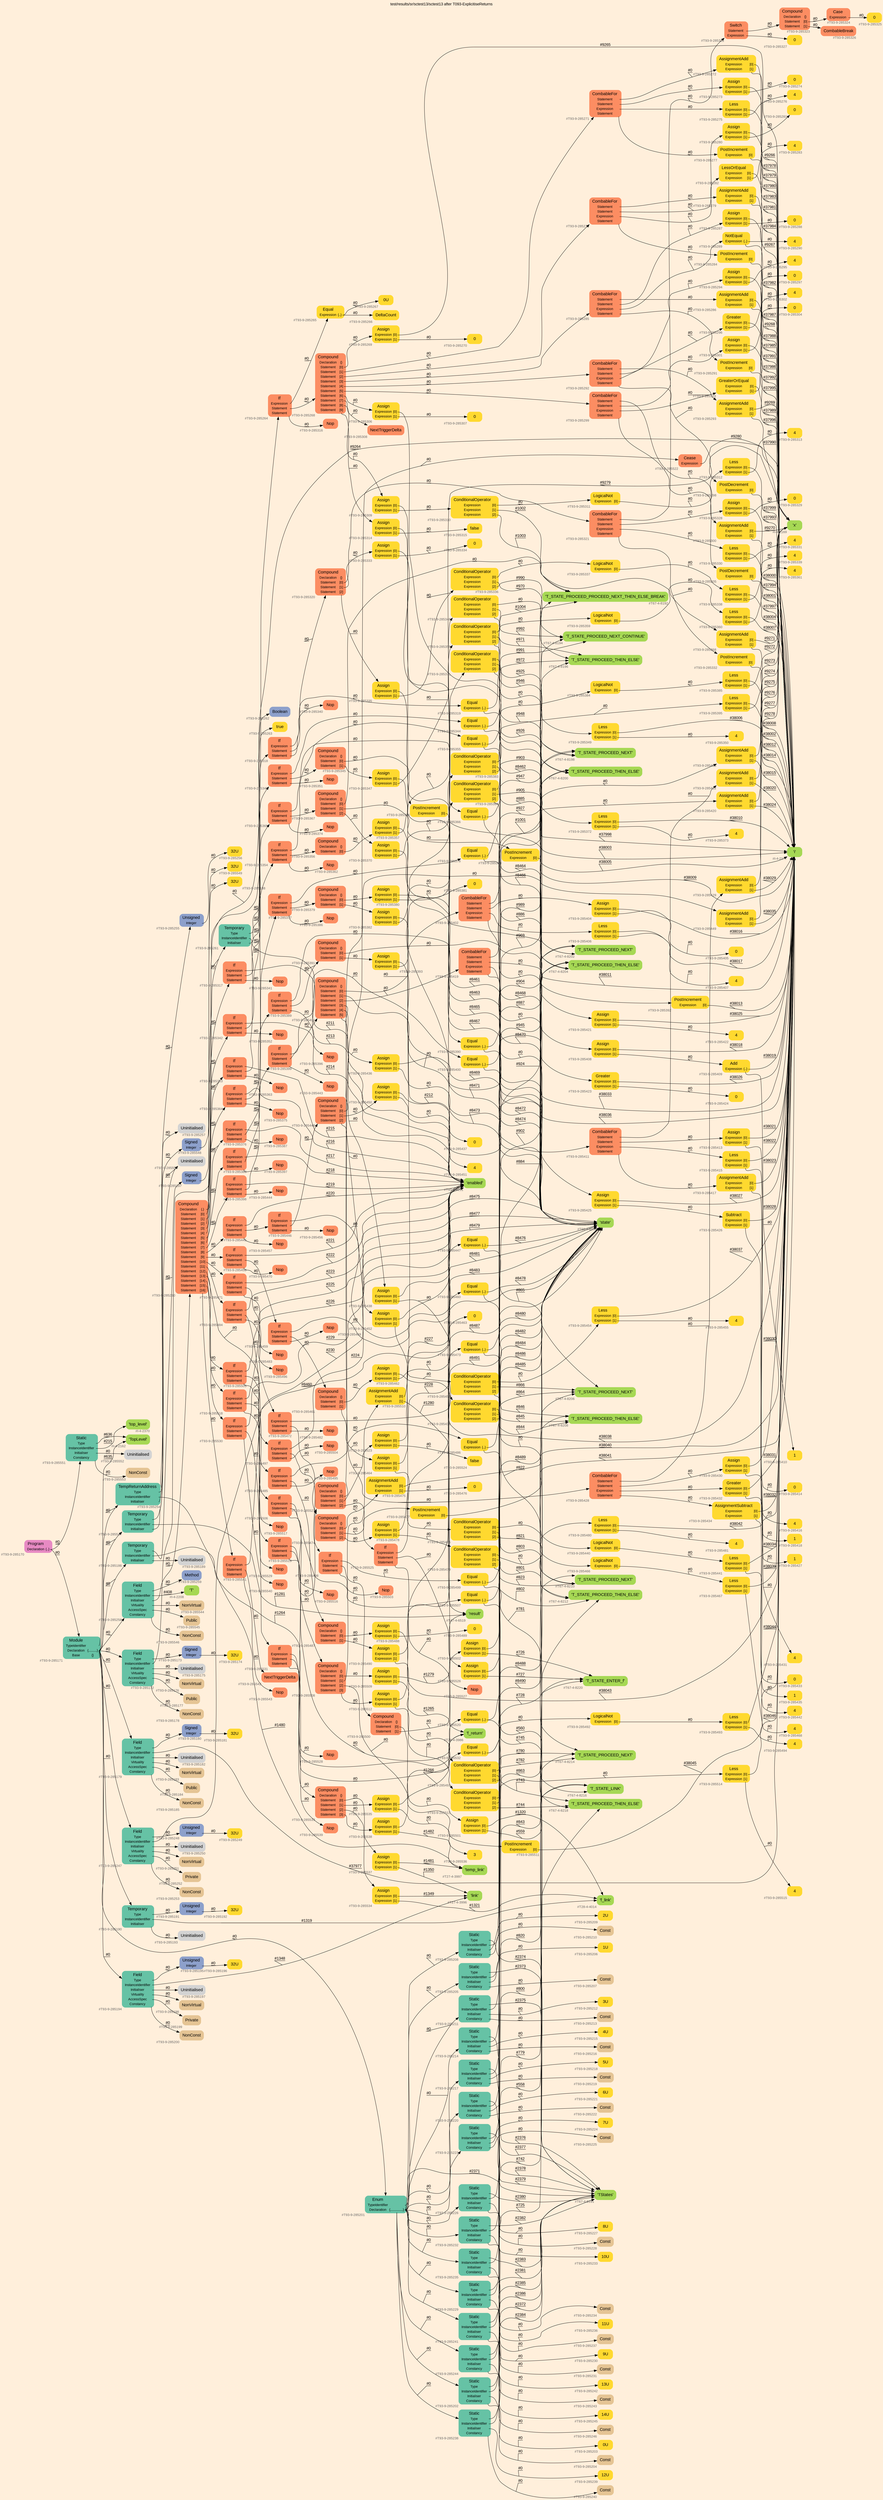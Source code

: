 digraph "test/results/sr/sctest13/sctest13 after T093-ExplicitiseReturns" {
label = "test/results/sr/sctest13/sctest13 after T093-ExplicitiseReturns"
labelloc = t
graph [
    rankdir = "LR"
    ranksep = 0.3
    bgcolor = antiquewhite1
    color = black
    fontcolor = black
    fontname = "Arial"
];
node [
    fontname = "Arial"
];
edge [
    fontname = "Arial"
];

// -------------------- node figure --------------------
// -------- block #T93-9-285170 ----------
"#T93-9-285170" [
    fillcolor = "/set28/4"
    xlabel = "#T93-9-285170"
    fontsize = "12"
    fontcolor = grey40
    shape = "plaintext"
    label = <<TABLE BORDER="0" CELLBORDER="0" CELLSPACING="0">
     <TR><TD><FONT COLOR="black" POINT-SIZE="15">Program</FONT></TD></TR>
     <TR><TD><FONT COLOR="black" POINT-SIZE="12">Declaration</FONT></TD><TD PORT="port0"><FONT COLOR="black" POINT-SIZE="12">{..}</FONT></TD></TR>
    </TABLE>>
    style = "rounded,filled"
];

// -------- block #T93-9-285171 ----------
"#T93-9-285171" [
    fillcolor = "/set28/1"
    xlabel = "#T93-9-285171"
    fontsize = "12"
    fontcolor = grey40
    shape = "plaintext"
    label = <<TABLE BORDER="0" CELLBORDER="0" CELLSPACING="0">
     <TR><TD><FONT COLOR="black" POINT-SIZE="15">Module</FONT></TD></TR>
     <TR><TD><FONT COLOR="black" POINT-SIZE="12">TypeIdentifier</FONT></TD><TD PORT="port0"></TD></TR>
     <TR><TD><FONT COLOR="black" POINT-SIZE="12">Declaration</FONT></TD><TD PORT="port1"><FONT COLOR="black" POINT-SIZE="12">{..........}</FONT></TD></TR>
     <TR><TD><FONT COLOR="black" POINT-SIZE="12">Base</FONT></TD><TD PORT="port2"><FONT COLOR="black" POINT-SIZE="12">{}</FONT></TD></TR>
    </TABLE>>
    style = "rounded,filled"
];

// -------- block #I-4-2162 ----------
"#I-4-2162" [
    fillcolor = "/set28/5"
    xlabel = "#I-4-2162"
    fontsize = "12"
    fontcolor = grey40
    shape = "plaintext"
    label = <<TABLE BORDER="0" CELLBORDER="0" CELLSPACING="0">
     <TR><TD><FONT COLOR="black" POINT-SIZE="15">'TopLevel'</FONT></TD></TR>
    </TABLE>>
    style = "rounded,filled"
];

// -------- block #T93-9-285172 ----------
"#T93-9-285172" [
    fillcolor = "/set28/1"
    xlabel = "#T93-9-285172"
    fontsize = "12"
    fontcolor = grey40
    shape = "plaintext"
    label = <<TABLE BORDER="0" CELLBORDER="0" CELLSPACING="0">
     <TR><TD><FONT COLOR="black" POINT-SIZE="15">Field</FONT></TD></TR>
     <TR><TD><FONT COLOR="black" POINT-SIZE="12">Type</FONT></TD><TD PORT="port0"></TD></TR>
     <TR><TD><FONT COLOR="black" POINT-SIZE="12">InstanceIdentifier</FONT></TD><TD PORT="port1"></TD></TR>
     <TR><TD><FONT COLOR="black" POINT-SIZE="12">Initialiser</FONT></TD><TD PORT="port2"></TD></TR>
     <TR><TD><FONT COLOR="black" POINT-SIZE="12">Virtuality</FONT></TD><TD PORT="port3"></TD></TR>
     <TR><TD><FONT COLOR="black" POINT-SIZE="12">AccessSpec</FONT></TD><TD PORT="port4"></TD></TR>
     <TR><TD><FONT COLOR="black" POINT-SIZE="12">Constancy</FONT></TD><TD PORT="port5"></TD></TR>
    </TABLE>>
    style = "rounded,filled"
];

// -------- block #T93-9-285173 ----------
"#T93-9-285173" [
    fillcolor = "/set28/3"
    xlabel = "#T93-9-285173"
    fontsize = "12"
    fontcolor = grey40
    shape = "plaintext"
    label = <<TABLE BORDER="0" CELLBORDER="0" CELLSPACING="0">
     <TR><TD><FONT COLOR="black" POINT-SIZE="15">Signed</FONT></TD></TR>
     <TR><TD><FONT COLOR="black" POINT-SIZE="12">Integer</FONT></TD><TD PORT="port0"></TD></TR>
    </TABLE>>
    style = "rounded,filled"
];

// -------- block #T93-9-285174 ----------
"#T93-9-285174" [
    fillcolor = "/set28/6"
    xlabel = "#T93-9-285174"
    fontsize = "12"
    fontcolor = grey40
    shape = "plaintext"
    label = <<TABLE BORDER="0" CELLBORDER="0" CELLSPACING="0">
     <TR><TD><FONT COLOR="black" POINT-SIZE="15">32U</FONT></TD></TR>
    </TABLE>>
    style = "rounded,filled"
];

// -------- block #I-4-2169 ----------
"#I-4-2169" [
    fillcolor = "/set28/5"
    xlabel = "#I-4-2169"
    fontsize = "12"
    fontcolor = grey40
    shape = "plaintext"
    label = <<TABLE BORDER="0" CELLBORDER="0" CELLSPACING="0">
     <TR><TD><FONT COLOR="black" POINT-SIZE="15">'x'</FONT></TD></TR>
    </TABLE>>
    style = "rounded,filled"
];

// -------- block #T93-9-285175 ----------
"#T93-9-285175" [
    xlabel = "#T93-9-285175"
    fontsize = "12"
    fontcolor = grey40
    shape = "plaintext"
    label = <<TABLE BORDER="0" CELLBORDER="0" CELLSPACING="0">
     <TR><TD><FONT COLOR="black" POINT-SIZE="15">Uninitialised</FONT></TD></TR>
    </TABLE>>
    style = "rounded,filled"
];

// -------- block #T93-9-285176 ----------
"#T93-9-285176" [
    fillcolor = "/set28/7"
    xlabel = "#T93-9-285176"
    fontsize = "12"
    fontcolor = grey40
    shape = "plaintext"
    label = <<TABLE BORDER="0" CELLBORDER="0" CELLSPACING="0">
     <TR><TD><FONT COLOR="black" POINT-SIZE="15">NonVirtual</FONT></TD></TR>
    </TABLE>>
    style = "rounded,filled"
];

// -------- block #T93-9-285177 ----------
"#T93-9-285177" [
    fillcolor = "/set28/7"
    xlabel = "#T93-9-285177"
    fontsize = "12"
    fontcolor = grey40
    shape = "plaintext"
    label = <<TABLE BORDER="0" CELLBORDER="0" CELLSPACING="0">
     <TR><TD><FONT COLOR="black" POINT-SIZE="15">Public</FONT></TD></TR>
    </TABLE>>
    style = "rounded,filled"
];

// -------- block #T93-9-285178 ----------
"#T93-9-285178" [
    fillcolor = "/set28/7"
    xlabel = "#T93-9-285178"
    fontsize = "12"
    fontcolor = grey40
    shape = "plaintext"
    label = <<TABLE BORDER="0" CELLBORDER="0" CELLSPACING="0">
     <TR><TD><FONT COLOR="black" POINT-SIZE="15">NonConst</FONT></TD></TR>
    </TABLE>>
    style = "rounded,filled"
];

// -------- block #T93-9-285179 ----------
"#T93-9-285179" [
    fillcolor = "/set28/1"
    xlabel = "#T93-9-285179"
    fontsize = "12"
    fontcolor = grey40
    shape = "plaintext"
    label = <<TABLE BORDER="0" CELLBORDER="0" CELLSPACING="0">
     <TR><TD><FONT COLOR="black" POINT-SIZE="15">Field</FONT></TD></TR>
     <TR><TD><FONT COLOR="black" POINT-SIZE="12">Type</FONT></TD><TD PORT="port0"></TD></TR>
     <TR><TD><FONT COLOR="black" POINT-SIZE="12">InstanceIdentifier</FONT></TD><TD PORT="port1"></TD></TR>
     <TR><TD><FONT COLOR="black" POINT-SIZE="12">Initialiser</FONT></TD><TD PORT="port2"></TD></TR>
     <TR><TD><FONT COLOR="black" POINT-SIZE="12">Virtuality</FONT></TD><TD PORT="port3"></TD></TR>
     <TR><TD><FONT COLOR="black" POINT-SIZE="12">AccessSpec</FONT></TD><TD PORT="port4"></TD></TR>
     <TR><TD><FONT COLOR="black" POINT-SIZE="12">Constancy</FONT></TD><TD PORT="port5"></TD></TR>
    </TABLE>>
    style = "rounded,filled"
];

// -------- block #T93-9-285180 ----------
"#T93-9-285180" [
    fillcolor = "/set28/3"
    xlabel = "#T93-9-285180"
    fontsize = "12"
    fontcolor = grey40
    shape = "plaintext"
    label = <<TABLE BORDER="0" CELLBORDER="0" CELLSPACING="0">
     <TR><TD><FONT COLOR="black" POINT-SIZE="15">Signed</FONT></TD></TR>
     <TR><TD><FONT COLOR="black" POINT-SIZE="12">Integer</FONT></TD><TD PORT="port0"></TD></TR>
    </TABLE>>
    style = "rounded,filled"
];

// -------- block #T93-9-285181 ----------
"#T93-9-285181" [
    fillcolor = "/set28/6"
    xlabel = "#T93-9-285181"
    fontsize = "12"
    fontcolor = grey40
    shape = "plaintext"
    label = <<TABLE BORDER="0" CELLBORDER="0" CELLSPACING="0">
     <TR><TD><FONT COLOR="black" POINT-SIZE="15">32U</FONT></TD></TR>
    </TABLE>>
    style = "rounded,filled"
];

// -------- block #I-4-2177 ----------
"#I-4-2177" [
    fillcolor = "/set28/5"
    xlabel = "#I-4-2177"
    fontsize = "12"
    fontcolor = grey40
    shape = "plaintext"
    label = <<TABLE BORDER="0" CELLBORDER="0" CELLSPACING="0">
     <TR><TD><FONT COLOR="black" POINT-SIZE="15">'i'</FONT></TD></TR>
    </TABLE>>
    style = "rounded,filled"
];

// -------- block #T93-9-285182 ----------
"#T93-9-285182" [
    xlabel = "#T93-9-285182"
    fontsize = "12"
    fontcolor = grey40
    shape = "plaintext"
    label = <<TABLE BORDER="0" CELLBORDER="0" CELLSPACING="0">
     <TR><TD><FONT COLOR="black" POINT-SIZE="15">Uninitialised</FONT></TD></TR>
    </TABLE>>
    style = "rounded,filled"
];

// -------- block #T93-9-285183 ----------
"#T93-9-285183" [
    fillcolor = "/set28/7"
    xlabel = "#T93-9-285183"
    fontsize = "12"
    fontcolor = grey40
    shape = "plaintext"
    label = <<TABLE BORDER="0" CELLBORDER="0" CELLSPACING="0">
     <TR><TD><FONT COLOR="black" POINT-SIZE="15">NonVirtual</FONT></TD></TR>
    </TABLE>>
    style = "rounded,filled"
];

// -------- block #T93-9-285184 ----------
"#T93-9-285184" [
    fillcolor = "/set28/7"
    xlabel = "#T93-9-285184"
    fontsize = "12"
    fontcolor = grey40
    shape = "plaintext"
    label = <<TABLE BORDER="0" CELLBORDER="0" CELLSPACING="0">
     <TR><TD><FONT COLOR="black" POINT-SIZE="15">Public</FONT></TD></TR>
    </TABLE>>
    style = "rounded,filled"
];

// -------- block #T93-9-285185 ----------
"#T93-9-285185" [
    fillcolor = "/set28/7"
    xlabel = "#T93-9-285185"
    fontsize = "12"
    fontcolor = grey40
    shape = "plaintext"
    label = <<TABLE BORDER="0" CELLBORDER="0" CELLSPACING="0">
     <TR><TD><FONT COLOR="black" POINT-SIZE="15">NonConst</FONT></TD></TR>
    </TABLE>>
    style = "rounded,filled"
];

// -------- block #T93-9-285186 ----------
"#T93-9-285186" [
    fillcolor = "/set28/1"
    xlabel = "#T93-9-285186"
    fontsize = "12"
    fontcolor = grey40
    shape = "plaintext"
    label = <<TABLE BORDER="0" CELLBORDER="0" CELLSPACING="0">
     <TR><TD><FONT COLOR="black" POINT-SIZE="15">Temporary</FONT></TD></TR>
     <TR><TD><FONT COLOR="black" POINT-SIZE="12">Type</FONT></TD><TD PORT="port0"></TD></TR>
     <TR><TD><FONT COLOR="black" POINT-SIZE="12">InstanceIdentifier</FONT></TD><TD PORT="port1"></TD></TR>
     <TR><TD><FONT COLOR="black" POINT-SIZE="12">Initialiser</FONT></TD><TD PORT="port2"></TD></TR>
    </TABLE>>
    style = "rounded,filled"
];

// -------- block #T93-9-285187 ----------
"#T93-9-285187" [
    fillcolor = "/set28/3"
    xlabel = "#T93-9-285187"
    fontsize = "12"
    fontcolor = grey40
    shape = "plaintext"
    label = <<TABLE BORDER="0" CELLBORDER="0" CELLSPACING="0">
     <TR><TD><FONT COLOR="black" POINT-SIZE="15">Signed</FONT></TD></TR>
     <TR><TD><FONT COLOR="black" POINT-SIZE="12">Integer</FONT></TD><TD PORT="port0"></TD></TR>
    </TABLE>>
    style = "rounded,filled"
];

// -------- block #T93-9-285188 ----------
"#T93-9-285188" [
    fillcolor = "/set28/6"
    xlabel = "#T93-9-285188"
    fontsize = "12"
    fontcolor = grey40
    shape = "plaintext"
    label = <<TABLE BORDER="0" CELLBORDER="0" CELLSPACING="0">
     <TR><TD><FONT COLOR="black" POINT-SIZE="15">32U</FONT></TD></TR>
    </TABLE>>
    style = "rounded,filled"
];

// -------- block #T26-4-3986 ----------
"#T26-4-3986" [
    fillcolor = "/set28/5"
    xlabel = "#T26-4-3986"
    fontsize = "12"
    fontcolor = grey40
    shape = "plaintext"
    label = <<TABLE BORDER="0" CELLBORDER="0" CELLSPACING="0">
     <TR><TD><FONT COLOR="black" POINT-SIZE="15">'f_return'</FONT></TD></TR>
    </TABLE>>
    style = "rounded,filled"
];

// -------- block #T93-9-285189 ----------
"#T93-9-285189" [
    xlabel = "#T93-9-285189"
    fontsize = "12"
    fontcolor = grey40
    shape = "plaintext"
    label = <<TABLE BORDER="0" CELLBORDER="0" CELLSPACING="0">
     <TR><TD><FONT COLOR="black" POINT-SIZE="15">Uninitialised</FONT></TD></TR>
    </TABLE>>
    style = "rounded,filled"
];

// -------- block #T93-9-285190 ----------
"#T93-9-285190" [
    fillcolor = "/set28/1"
    xlabel = "#T93-9-285190"
    fontsize = "12"
    fontcolor = grey40
    shape = "plaintext"
    label = <<TABLE BORDER="0" CELLBORDER="0" CELLSPACING="0">
     <TR><TD><FONT COLOR="black" POINT-SIZE="15">Temporary</FONT></TD></TR>
     <TR><TD><FONT COLOR="black" POINT-SIZE="12">Type</FONT></TD><TD PORT="port0"></TD></TR>
     <TR><TD><FONT COLOR="black" POINT-SIZE="12">InstanceIdentifier</FONT></TD><TD PORT="port1"></TD></TR>
     <TR><TD><FONT COLOR="black" POINT-SIZE="12">Initialiser</FONT></TD><TD PORT="port2"></TD></TR>
    </TABLE>>
    style = "rounded,filled"
];

// -------- block #T93-9-285191 ----------
"#T93-9-285191" [
    fillcolor = "/set28/3"
    xlabel = "#T93-9-285191"
    fontsize = "12"
    fontcolor = grey40
    shape = "plaintext"
    label = <<TABLE BORDER="0" CELLBORDER="0" CELLSPACING="0">
     <TR><TD><FONT COLOR="black" POINT-SIZE="15">Unsigned</FONT></TD></TR>
     <TR><TD><FONT COLOR="black" POINT-SIZE="12">Integer</FONT></TD><TD PORT="port0"></TD></TR>
    </TABLE>>
    style = "rounded,filled"
];

// -------- block #T93-9-285192 ----------
"#T93-9-285192" [
    fillcolor = "/set28/6"
    xlabel = "#T93-9-285192"
    fontsize = "12"
    fontcolor = grey40
    shape = "plaintext"
    label = <<TABLE BORDER="0" CELLBORDER="0" CELLSPACING="0">
     <TR><TD><FONT COLOR="black" POINT-SIZE="15">32U</FONT></TD></TR>
    </TABLE>>
    style = "rounded,filled"
];

// -------- block #T28-4-4014 ----------
"#T28-4-4014" [
    fillcolor = "/set28/5"
    xlabel = "#T28-4-4014"
    fontsize = "12"
    fontcolor = grey40
    shape = "plaintext"
    label = <<TABLE BORDER="0" CELLBORDER="0" CELLSPACING="0">
     <TR><TD><FONT COLOR="black" POINT-SIZE="15">'f_link'</FONT></TD></TR>
    </TABLE>>
    style = "rounded,filled"
];

// -------- block #T93-9-285193 ----------
"#T93-9-285193" [
    xlabel = "#T93-9-285193"
    fontsize = "12"
    fontcolor = grey40
    shape = "plaintext"
    label = <<TABLE BORDER="0" CELLBORDER="0" CELLSPACING="0">
     <TR><TD><FONT COLOR="black" POINT-SIZE="15">Uninitialised</FONT></TD></TR>
    </TABLE>>
    style = "rounded,filled"
];

// -------- block #T93-9-285194 ----------
"#T93-9-285194" [
    fillcolor = "/set28/1"
    xlabel = "#T93-9-285194"
    fontsize = "12"
    fontcolor = grey40
    shape = "plaintext"
    label = <<TABLE BORDER="0" CELLBORDER="0" CELLSPACING="0">
     <TR><TD><FONT COLOR="black" POINT-SIZE="15">Field</FONT></TD></TR>
     <TR><TD><FONT COLOR="black" POINT-SIZE="12">Type</FONT></TD><TD PORT="port0"></TD></TR>
     <TR><TD><FONT COLOR="black" POINT-SIZE="12">InstanceIdentifier</FONT></TD><TD PORT="port1"></TD></TR>
     <TR><TD><FONT COLOR="black" POINT-SIZE="12">Initialiser</FONT></TD><TD PORT="port2"></TD></TR>
     <TR><TD><FONT COLOR="black" POINT-SIZE="12">Virtuality</FONT></TD><TD PORT="port3"></TD></TR>
     <TR><TD><FONT COLOR="black" POINT-SIZE="12">AccessSpec</FONT></TD><TD PORT="port4"></TD></TR>
     <TR><TD><FONT COLOR="black" POINT-SIZE="12">Constancy</FONT></TD><TD PORT="port5"></TD></TR>
    </TABLE>>
    style = "rounded,filled"
];

// -------- block #T93-9-285195 ----------
"#T93-9-285195" [
    fillcolor = "/set28/3"
    xlabel = "#T93-9-285195"
    fontsize = "12"
    fontcolor = grey40
    shape = "plaintext"
    label = <<TABLE BORDER="0" CELLBORDER="0" CELLSPACING="0">
     <TR><TD><FONT COLOR="black" POINT-SIZE="15">Unsigned</FONT></TD></TR>
     <TR><TD><FONT COLOR="black" POINT-SIZE="12">Integer</FONT></TD><TD PORT="port0"></TD></TR>
    </TABLE>>
    style = "rounded,filled"
];

// -------- block #T93-9-285196 ----------
"#T93-9-285196" [
    fillcolor = "/set28/6"
    xlabel = "#T93-9-285196"
    fontsize = "12"
    fontcolor = grey40
    shape = "plaintext"
    label = <<TABLE BORDER="0" CELLBORDER="0" CELLSPACING="0">
     <TR><TD><FONT COLOR="black" POINT-SIZE="15">32U</FONT></TD></TR>
    </TABLE>>
    style = "rounded,filled"
];

// -------- block #T27-4-3996 ----------
"#T27-4-3996" [
    fillcolor = "/set28/5"
    xlabel = "#T27-4-3996"
    fontsize = "12"
    fontcolor = grey40
    shape = "plaintext"
    label = <<TABLE BORDER="0" CELLBORDER="0" CELLSPACING="0">
     <TR><TD><FONT COLOR="black" POINT-SIZE="15">'link'</FONT></TD></TR>
    </TABLE>>
    style = "rounded,filled"
];

// -------- block #T93-9-285197 ----------
"#T93-9-285197" [
    xlabel = "#T93-9-285197"
    fontsize = "12"
    fontcolor = grey40
    shape = "plaintext"
    label = <<TABLE BORDER="0" CELLBORDER="0" CELLSPACING="0">
     <TR><TD><FONT COLOR="black" POINT-SIZE="15">Uninitialised</FONT></TD></TR>
    </TABLE>>
    style = "rounded,filled"
];

// -------- block #T93-9-285198 ----------
"#T93-9-285198" [
    fillcolor = "/set28/7"
    xlabel = "#T93-9-285198"
    fontsize = "12"
    fontcolor = grey40
    shape = "plaintext"
    label = <<TABLE BORDER="0" CELLBORDER="0" CELLSPACING="0">
     <TR><TD><FONT COLOR="black" POINT-SIZE="15">NonVirtual</FONT></TD></TR>
    </TABLE>>
    style = "rounded,filled"
];

// -------- block #T93-9-285199 ----------
"#T93-9-285199" [
    fillcolor = "/set28/7"
    xlabel = "#T93-9-285199"
    fontsize = "12"
    fontcolor = grey40
    shape = "plaintext"
    label = <<TABLE BORDER="0" CELLBORDER="0" CELLSPACING="0">
     <TR><TD><FONT COLOR="black" POINT-SIZE="15">Private</FONT></TD></TR>
    </TABLE>>
    style = "rounded,filled"
];

// -------- block #T93-9-285200 ----------
"#T93-9-285200" [
    fillcolor = "/set28/7"
    xlabel = "#T93-9-285200"
    fontsize = "12"
    fontcolor = grey40
    shape = "plaintext"
    label = <<TABLE BORDER="0" CELLBORDER="0" CELLSPACING="0">
     <TR><TD><FONT COLOR="black" POINT-SIZE="15">NonConst</FONT></TD></TR>
    </TABLE>>
    style = "rounded,filled"
];

// -------- block #T93-9-285201 ----------
"#T93-9-285201" [
    fillcolor = "/set28/1"
    xlabel = "#T93-9-285201"
    fontsize = "12"
    fontcolor = grey40
    shape = "plaintext"
    label = <<TABLE BORDER="0" CELLBORDER="0" CELLSPACING="0">
     <TR><TD><FONT COLOR="black" POINT-SIZE="15">Enum</FONT></TD></TR>
     <TR><TD><FONT COLOR="black" POINT-SIZE="12">TypeIdentifier</FONT></TD><TD PORT="port0"></TD></TR>
     <TR><TD><FONT COLOR="black" POINT-SIZE="12">Declaration</FONT></TD><TD PORT="port1"><FONT COLOR="black" POINT-SIZE="12">{...............}</FONT></TD></TR>
    </TABLE>>
    style = "rounded,filled"
];

// -------- block #T67-4-8191 ----------
"#T67-4-8191" [
    fillcolor = "/set28/5"
    xlabel = "#T67-4-8191"
    fontsize = "12"
    fontcolor = grey40
    shape = "plaintext"
    label = <<TABLE BORDER="0" CELLBORDER="0" CELLSPACING="0">
     <TR><TD><FONT COLOR="black" POINT-SIZE="15">'TStates'</FONT></TD></TR>
    </TABLE>>
    style = "rounded,filled"
];

// -------- block #T93-9-285202 ----------
"#T93-9-285202" [
    fillcolor = "/set28/1"
    xlabel = "#T93-9-285202"
    fontsize = "12"
    fontcolor = grey40
    shape = "plaintext"
    label = <<TABLE BORDER="0" CELLBORDER="0" CELLSPACING="0">
     <TR><TD><FONT COLOR="black" POINT-SIZE="15">Static</FONT></TD></TR>
     <TR><TD><FONT COLOR="black" POINT-SIZE="12">Type</FONT></TD><TD PORT="port0"></TD></TR>
     <TR><TD><FONT COLOR="black" POINT-SIZE="12">InstanceIdentifier</FONT></TD><TD PORT="port1"></TD></TR>
     <TR><TD><FONT COLOR="black" POINT-SIZE="12">Initialiser</FONT></TD><TD PORT="port2"></TD></TR>
     <TR><TD><FONT COLOR="black" POINT-SIZE="12">Constancy</FONT></TD><TD PORT="port3"></TD></TR>
    </TABLE>>
    style = "rounded,filled"
];

// -------- block #T67-4-8192 ----------
"#T67-4-8192" [
    fillcolor = "/set28/5"
    xlabel = "#T67-4-8192"
    fontsize = "12"
    fontcolor = grey40
    shape = "plaintext"
    label = <<TABLE BORDER="0" CELLBORDER="0" CELLSPACING="0">
     <TR><TD><FONT COLOR="black" POINT-SIZE="15">'T_STATE_PROCEED_PROCEED_NEXT_THEN_ELSE_BREAK'</FONT></TD></TR>
    </TABLE>>
    style = "rounded,filled"
];

// -------- block #T93-9-285203 ----------
"#T93-9-285203" [
    fillcolor = "/set28/6"
    xlabel = "#T93-9-285203"
    fontsize = "12"
    fontcolor = grey40
    shape = "plaintext"
    label = <<TABLE BORDER="0" CELLBORDER="0" CELLSPACING="0">
     <TR><TD><FONT COLOR="black" POINT-SIZE="15">0U</FONT></TD></TR>
    </TABLE>>
    style = "rounded,filled"
];

// -------- block #T93-9-285204 ----------
"#T93-9-285204" [
    fillcolor = "/set28/7"
    xlabel = "#T93-9-285204"
    fontsize = "12"
    fontcolor = grey40
    shape = "plaintext"
    label = <<TABLE BORDER="0" CELLBORDER="0" CELLSPACING="0">
     <TR><TD><FONT COLOR="black" POINT-SIZE="15">Const</FONT></TD></TR>
    </TABLE>>
    style = "rounded,filled"
];

// -------- block #T93-9-285205 ----------
"#T93-9-285205" [
    fillcolor = "/set28/1"
    xlabel = "#T93-9-285205"
    fontsize = "12"
    fontcolor = grey40
    shape = "plaintext"
    label = <<TABLE BORDER="0" CELLBORDER="0" CELLSPACING="0">
     <TR><TD><FONT COLOR="black" POINT-SIZE="15">Static</FONT></TD></TR>
     <TR><TD><FONT COLOR="black" POINT-SIZE="12">Type</FONT></TD><TD PORT="port0"></TD></TR>
     <TR><TD><FONT COLOR="black" POINT-SIZE="12">InstanceIdentifier</FONT></TD><TD PORT="port1"></TD></TR>
     <TR><TD><FONT COLOR="black" POINT-SIZE="12">Initialiser</FONT></TD><TD PORT="port2"></TD></TR>
     <TR><TD><FONT COLOR="black" POINT-SIZE="12">Constancy</FONT></TD><TD PORT="port3"></TD></TR>
    </TABLE>>
    style = "rounded,filled"
];

// -------- block #T67-4-8194 ----------
"#T67-4-8194" [
    fillcolor = "/set28/5"
    xlabel = "#T67-4-8194"
    fontsize = "12"
    fontcolor = grey40
    shape = "plaintext"
    label = <<TABLE BORDER="0" CELLBORDER="0" CELLSPACING="0">
     <TR><TD><FONT COLOR="black" POINT-SIZE="15">'T_STATE_PROCEED_NEXT_CONTINUE'</FONT></TD></TR>
    </TABLE>>
    style = "rounded,filled"
];

// -------- block #T93-9-285206 ----------
"#T93-9-285206" [
    fillcolor = "/set28/6"
    xlabel = "#T93-9-285206"
    fontsize = "12"
    fontcolor = grey40
    shape = "plaintext"
    label = <<TABLE BORDER="0" CELLBORDER="0" CELLSPACING="0">
     <TR><TD><FONT COLOR="black" POINT-SIZE="15">1U</FONT></TD></TR>
    </TABLE>>
    style = "rounded,filled"
];

// -------- block #T93-9-285207 ----------
"#T93-9-285207" [
    fillcolor = "/set28/7"
    xlabel = "#T93-9-285207"
    fontsize = "12"
    fontcolor = grey40
    shape = "plaintext"
    label = <<TABLE BORDER="0" CELLBORDER="0" CELLSPACING="0">
     <TR><TD><FONT COLOR="black" POINT-SIZE="15">Const</FONT></TD></TR>
    </TABLE>>
    style = "rounded,filled"
];

// -------- block #T93-9-285208 ----------
"#T93-9-285208" [
    fillcolor = "/set28/1"
    xlabel = "#T93-9-285208"
    fontsize = "12"
    fontcolor = grey40
    shape = "plaintext"
    label = <<TABLE BORDER="0" CELLBORDER="0" CELLSPACING="0">
     <TR><TD><FONT COLOR="black" POINT-SIZE="15">Static</FONT></TD></TR>
     <TR><TD><FONT COLOR="black" POINT-SIZE="12">Type</FONT></TD><TD PORT="port0"></TD></TR>
     <TR><TD><FONT COLOR="black" POINT-SIZE="12">InstanceIdentifier</FONT></TD><TD PORT="port1"></TD></TR>
     <TR><TD><FONT COLOR="black" POINT-SIZE="12">Initialiser</FONT></TD><TD PORT="port2"></TD></TR>
     <TR><TD><FONT COLOR="black" POINT-SIZE="12">Constancy</FONT></TD><TD PORT="port3"></TD></TR>
    </TABLE>>
    style = "rounded,filled"
];

// -------- block #T67-4-8196 ----------
"#T67-4-8196" [
    fillcolor = "/set28/5"
    xlabel = "#T67-4-8196"
    fontsize = "12"
    fontcolor = grey40
    shape = "plaintext"
    label = <<TABLE BORDER="0" CELLBORDER="0" CELLSPACING="0">
     <TR><TD><FONT COLOR="black" POINT-SIZE="15">'T_STATE_PROCEED_THEN_ELSE'</FONT></TD></TR>
    </TABLE>>
    style = "rounded,filled"
];

// -------- block #T93-9-285209 ----------
"#T93-9-285209" [
    fillcolor = "/set28/6"
    xlabel = "#T93-9-285209"
    fontsize = "12"
    fontcolor = grey40
    shape = "plaintext"
    label = <<TABLE BORDER="0" CELLBORDER="0" CELLSPACING="0">
     <TR><TD><FONT COLOR="black" POINT-SIZE="15">2U</FONT></TD></TR>
    </TABLE>>
    style = "rounded,filled"
];

// -------- block #T93-9-285210 ----------
"#T93-9-285210" [
    fillcolor = "/set28/7"
    xlabel = "#T93-9-285210"
    fontsize = "12"
    fontcolor = grey40
    shape = "plaintext"
    label = <<TABLE BORDER="0" CELLBORDER="0" CELLSPACING="0">
     <TR><TD><FONT COLOR="black" POINT-SIZE="15">Const</FONT></TD></TR>
    </TABLE>>
    style = "rounded,filled"
];

// -------- block #T93-9-285211 ----------
"#T93-9-285211" [
    fillcolor = "/set28/1"
    xlabel = "#T93-9-285211"
    fontsize = "12"
    fontcolor = grey40
    shape = "plaintext"
    label = <<TABLE BORDER="0" CELLBORDER="0" CELLSPACING="0">
     <TR><TD><FONT COLOR="black" POINT-SIZE="15">Static</FONT></TD></TR>
     <TR><TD><FONT COLOR="black" POINT-SIZE="12">Type</FONT></TD><TD PORT="port0"></TD></TR>
     <TR><TD><FONT COLOR="black" POINT-SIZE="12">InstanceIdentifier</FONT></TD><TD PORT="port1"></TD></TR>
     <TR><TD><FONT COLOR="black" POINT-SIZE="12">Initialiser</FONT></TD><TD PORT="port2"></TD></TR>
     <TR><TD><FONT COLOR="black" POINT-SIZE="12">Constancy</FONT></TD><TD PORT="port3"></TD></TR>
    </TABLE>>
    style = "rounded,filled"
];

// -------- block #T67-4-8198 ----------
"#T67-4-8198" [
    fillcolor = "/set28/5"
    xlabel = "#T67-4-8198"
    fontsize = "12"
    fontcolor = grey40
    shape = "plaintext"
    label = <<TABLE BORDER="0" CELLBORDER="0" CELLSPACING="0">
     <TR><TD><FONT COLOR="black" POINT-SIZE="15">'T_STATE_PROCEED_NEXT'</FONT></TD></TR>
    </TABLE>>
    style = "rounded,filled"
];

// -------- block #T93-9-285212 ----------
"#T93-9-285212" [
    fillcolor = "/set28/6"
    xlabel = "#T93-9-285212"
    fontsize = "12"
    fontcolor = grey40
    shape = "plaintext"
    label = <<TABLE BORDER="0" CELLBORDER="0" CELLSPACING="0">
     <TR><TD><FONT COLOR="black" POINT-SIZE="15">3U</FONT></TD></TR>
    </TABLE>>
    style = "rounded,filled"
];

// -------- block #T93-9-285213 ----------
"#T93-9-285213" [
    fillcolor = "/set28/7"
    xlabel = "#T93-9-285213"
    fontsize = "12"
    fontcolor = grey40
    shape = "plaintext"
    label = <<TABLE BORDER="0" CELLBORDER="0" CELLSPACING="0">
     <TR><TD><FONT COLOR="black" POINT-SIZE="15">Const</FONT></TD></TR>
    </TABLE>>
    style = "rounded,filled"
];

// -------- block #T93-9-285214 ----------
"#T93-9-285214" [
    fillcolor = "/set28/1"
    xlabel = "#T93-9-285214"
    fontsize = "12"
    fontcolor = grey40
    shape = "plaintext"
    label = <<TABLE BORDER="0" CELLBORDER="0" CELLSPACING="0">
     <TR><TD><FONT COLOR="black" POINT-SIZE="15">Static</FONT></TD></TR>
     <TR><TD><FONT COLOR="black" POINT-SIZE="12">Type</FONT></TD><TD PORT="port0"></TD></TR>
     <TR><TD><FONT COLOR="black" POINT-SIZE="12">InstanceIdentifier</FONT></TD><TD PORT="port1"></TD></TR>
     <TR><TD><FONT COLOR="black" POINT-SIZE="12">Initialiser</FONT></TD><TD PORT="port2"></TD></TR>
     <TR><TD><FONT COLOR="black" POINT-SIZE="12">Constancy</FONT></TD><TD PORT="port3"></TD></TR>
    </TABLE>>
    style = "rounded,filled"
];

// -------- block #T67-4-8200 ----------
"#T67-4-8200" [
    fillcolor = "/set28/5"
    xlabel = "#T67-4-8200"
    fontsize = "12"
    fontcolor = grey40
    shape = "plaintext"
    label = <<TABLE BORDER="0" CELLBORDER="0" CELLSPACING="0">
     <TR><TD><FONT COLOR="black" POINT-SIZE="15">'T_STATE_PROCEED_THEN_ELSE'</FONT></TD></TR>
    </TABLE>>
    style = "rounded,filled"
];

// -------- block #T93-9-285215 ----------
"#T93-9-285215" [
    fillcolor = "/set28/6"
    xlabel = "#T93-9-285215"
    fontsize = "12"
    fontcolor = grey40
    shape = "plaintext"
    label = <<TABLE BORDER="0" CELLBORDER="0" CELLSPACING="0">
     <TR><TD><FONT COLOR="black" POINT-SIZE="15">4U</FONT></TD></TR>
    </TABLE>>
    style = "rounded,filled"
];

// -------- block #T93-9-285216 ----------
"#T93-9-285216" [
    fillcolor = "/set28/7"
    xlabel = "#T93-9-285216"
    fontsize = "12"
    fontcolor = grey40
    shape = "plaintext"
    label = <<TABLE BORDER="0" CELLBORDER="0" CELLSPACING="0">
     <TR><TD><FONT COLOR="black" POINT-SIZE="15">Const</FONT></TD></TR>
    </TABLE>>
    style = "rounded,filled"
];

// -------- block #T93-9-285217 ----------
"#T93-9-285217" [
    fillcolor = "/set28/1"
    xlabel = "#T93-9-285217"
    fontsize = "12"
    fontcolor = grey40
    shape = "plaintext"
    label = <<TABLE BORDER="0" CELLBORDER="0" CELLSPACING="0">
     <TR><TD><FONT COLOR="black" POINT-SIZE="15">Static</FONT></TD></TR>
     <TR><TD><FONT COLOR="black" POINT-SIZE="12">Type</FONT></TD><TD PORT="port0"></TD></TR>
     <TR><TD><FONT COLOR="black" POINT-SIZE="12">InstanceIdentifier</FONT></TD><TD PORT="port1"></TD></TR>
     <TR><TD><FONT COLOR="black" POINT-SIZE="12">Initialiser</FONT></TD><TD PORT="port2"></TD></TR>
     <TR><TD><FONT COLOR="black" POINT-SIZE="12">Constancy</FONT></TD><TD PORT="port3"></TD></TR>
    </TABLE>>
    style = "rounded,filled"
];

// -------- block #T67-4-8202 ----------
"#T67-4-8202" [
    fillcolor = "/set28/5"
    xlabel = "#T67-4-8202"
    fontsize = "12"
    fontcolor = grey40
    shape = "plaintext"
    label = <<TABLE BORDER="0" CELLBORDER="0" CELLSPACING="0">
     <TR><TD><FONT COLOR="black" POINT-SIZE="15">'T_STATE_PROCEED_NEXT'</FONT></TD></TR>
    </TABLE>>
    style = "rounded,filled"
];

// -------- block #T93-9-285218 ----------
"#T93-9-285218" [
    fillcolor = "/set28/6"
    xlabel = "#T93-9-285218"
    fontsize = "12"
    fontcolor = grey40
    shape = "plaintext"
    label = <<TABLE BORDER="0" CELLBORDER="0" CELLSPACING="0">
     <TR><TD><FONT COLOR="black" POINT-SIZE="15">5U</FONT></TD></TR>
    </TABLE>>
    style = "rounded,filled"
];

// -------- block #T93-9-285219 ----------
"#T93-9-285219" [
    fillcolor = "/set28/7"
    xlabel = "#T93-9-285219"
    fontsize = "12"
    fontcolor = grey40
    shape = "plaintext"
    label = <<TABLE BORDER="0" CELLBORDER="0" CELLSPACING="0">
     <TR><TD><FONT COLOR="black" POINT-SIZE="15">Const</FONT></TD></TR>
    </TABLE>>
    style = "rounded,filled"
];

// -------- block #T93-9-285220 ----------
"#T93-9-285220" [
    fillcolor = "/set28/1"
    xlabel = "#T93-9-285220"
    fontsize = "12"
    fontcolor = grey40
    shape = "plaintext"
    label = <<TABLE BORDER="0" CELLBORDER="0" CELLSPACING="0">
     <TR><TD><FONT COLOR="black" POINT-SIZE="15">Static</FONT></TD></TR>
     <TR><TD><FONT COLOR="black" POINT-SIZE="12">Type</FONT></TD><TD PORT="port0"></TD></TR>
     <TR><TD><FONT COLOR="black" POINT-SIZE="12">InstanceIdentifier</FONT></TD><TD PORT="port1"></TD></TR>
     <TR><TD><FONT COLOR="black" POINT-SIZE="12">Initialiser</FONT></TD><TD PORT="port2"></TD></TR>
     <TR><TD><FONT COLOR="black" POINT-SIZE="12">Constancy</FONT></TD><TD PORT="port3"></TD></TR>
    </TABLE>>
    style = "rounded,filled"
];

// -------- block #T67-4-8204 ----------
"#T67-4-8204" [
    fillcolor = "/set28/5"
    xlabel = "#T67-4-8204"
    fontsize = "12"
    fontcolor = grey40
    shape = "plaintext"
    label = <<TABLE BORDER="0" CELLBORDER="0" CELLSPACING="0">
     <TR><TD><FONT COLOR="black" POINT-SIZE="15">'T_STATE_PROCEED_THEN_ELSE'</FONT></TD></TR>
    </TABLE>>
    style = "rounded,filled"
];

// -------- block #T93-9-285221 ----------
"#T93-9-285221" [
    fillcolor = "/set28/6"
    xlabel = "#T93-9-285221"
    fontsize = "12"
    fontcolor = grey40
    shape = "plaintext"
    label = <<TABLE BORDER="0" CELLBORDER="0" CELLSPACING="0">
     <TR><TD><FONT COLOR="black" POINT-SIZE="15">6U</FONT></TD></TR>
    </TABLE>>
    style = "rounded,filled"
];

// -------- block #T93-9-285222 ----------
"#T93-9-285222" [
    fillcolor = "/set28/7"
    xlabel = "#T93-9-285222"
    fontsize = "12"
    fontcolor = grey40
    shape = "plaintext"
    label = <<TABLE BORDER="0" CELLBORDER="0" CELLSPACING="0">
     <TR><TD><FONT COLOR="black" POINT-SIZE="15">Const</FONT></TD></TR>
    </TABLE>>
    style = "rounded,filled"
];

// -------- block #T93-9-285223 ----------
"#T93-9-285223" [
    fillcolor = "/set28/1"
    xlabel = "#T93-9-285223"
    fontsize = "12"
    fontcolor = grey40
    shape = "plaintext"
    label = <<TABLE BORDER="0" CELLBORDER="0" CELLSPACING="0">
     <TR><TD><FONT COLOR="black" POINT-SIZE="15">Static</FONT></TD></TR>
     <TR><TD><FONT COLOR="black" POINT-SIZE="12">Type</FONT></TD><TD PORT="port0"></TD></TR>
     <TR><TD><FONT COLOR="black" POINT-SIZE="12">InstanceIdentifier</FONT></TD><TD PORT="port1"></TD></TR>
     <TR><TD><FONT COLOR="black" POINT-SIZE="12">Initialiser</FONT></TD><TD PORT="port2"></TD></TR>
     <TR><TD><FONT COLOR="black" POINT-SIZE="12">Constancy</FONT></TD><TD PORT="port3"></TD></TR>
    </TABLE>>
    style = "rounded,filled"
];

// -------- block #T67-4-8206 ----------
"#T67-4-8206" [
    fillcolor = "/set28/5"
    xlabel = "#T67-4-8206"
    fontsize = "12"
    fontcolor = grey40
    shape = "plaintext"
    label = <<TABLE BORDER="0" CELLBORDER="0" CELLSPACING="0">
     <TR><TD><FONT COLOR="black" POINT-SIZE="15">'T_STATE_PROCEED_NEXT'</FONT></TD></TR>
    </TABLE>>
    style = "rounded,filled"
];

// -------- block #T93-9-285224 ----------
"#T93-9-285224" [
    fillcolor = "/set28/6"
    xlabel = "#T93-9-285224"
    fontsize = "12"
    fontcolor = grey40
    shape = "plaintext"
    label = <<TABLE BORDER="0" CELLBORDER="0" CELLSPACING="0">
     <TR><TD><FONT COLOR="black" POINT-SIZE="15">7U</FONT></TD></TR>
    </TABLE>>
    style = "rounded,filled"
];

// -------- block #T93-9-285225 ----------
"#T93-9-285225" [
    fillcolor = "/set28/7"
    xlabel = "#T93-9-285225"
    fontsize = "12"
    fontcolor = grey40
    shape = "plaintext"
    label = <<TABLE BORDER="0" CELLBORDER="0" CELLSPACING="0">
     <TR><TD><FONT COLOR="black" POINT-SIZE="15">Const</FONT></TD></TR>
    </TABLE>>
    style = "rounded,filled"
];

// -------- block #T93-9-285226 ----------
"#T93-9-285226" [
    fillcolor = "/set28/1"
    xlabel = "#T93-9-285226"
    fontsize = "12"
    fontcolor = grey40
    shape = "plaintext"
    label = <<TABLE BORDER="0" CELLBORDER="0" CELLSPACING="0">
     <TR><TD><FONT COLOR="black" POINT-SIZE="15">Static</FONT></TD></TR>
     <TR><TD><FONT COLOR="black" POINT-SIZE="12">Type</FONT></TD><TD PORT="port0"></TD></TR>
     <TR><TD><FONT COLOR="black" POINT-SIZE="12">InstanceIdentifier</FONT></TD><TD PORT="port1"></TD></TR>
     <TR><TD><FONT COLOR="black" POINT-SIZE="12">Initialiser</FONT></TD><TD PORT="port2"></TD></TR>
     <TR><TD><FONT COLOR="black" POINT-SIZE="12">Constancy</FONT></TD><TD PORT="port3"></TD></TR>
    </TABLE>>
    style = "rounded,filled"
];

// -------- block #T67-4-8208 ----------
"#T67-4-8208" [
    fillcolor = "/set28/5"
    xlabel = "#T67-4-8208"
    fontsize = "12"
    fontcolor = grey40
    shape = "plaintext"
    label = <<TABLE BORDER="0" CELLBORDER="0" CELLSPACING="0">
     <TR><TD><FONT COLOR="black" POINT-SIZE="15">'T_STATE_PROCEED_THEN_ELSE'</FONT></TD></TR>
    </TABLE>>
    style = "rounded,filled"
];

// -------- block #T93-9-285227 ----------
"#T93-9-285227" [
    fillcolor = "/set28/6"
    xlabel = "#T93-9-285227"
    fontsize = "12"
    fontcolor = grey40
    shape = "plaintext"
    label = <<TABLE BORDER="0" CELLBORDER="0" CELLSPACING="0">
     <TR><TD><FONT COLOR="black" POINT-SIZE="15">8U</FONT></TD></TR>
    </TABLE>>
    style = "rounded,filled"
];

// -------- block #T93-9-285228 ----------
"#T93-9-285228" [
    fillcolor = "/set28/7"
    xlabel = "#T93-9-285228"
    fontsize = "12"
    fontcolor = grey40
    shape = "plaintext"
    label = <<TABLE BORDER="0" CELLBORDER="0" CELLSPACING="0">
     <TR><TD><FONT COLOR="black" POINT-SIZE="15">Const</FONT></TD></TR>
    </TABLE>>
    style = "rounded,filled"
];

// -------- block #T93-9-285229 ----------
"#T93-9-285229" [
    fillcolor = "/set28/1"
    xlabel = "#T93-9-285229"
    fontsize = "12"
    fontcolor = grey40
    shape = "plaintext"
    label = <<TABLE BORDER="0" CELLBORDER="0" CELLSPACING="0">
     <TR><TD><FONT COLOR="black" POINT-SIZE="15">Static</FONT></TD></TR>
     <TR><TD><FONT COLOR="black" POINT-SIZE="12">Type</FONT></TD><TD PORT="port0"></TD></TR>
     <TR><TD><FONT COLOR="black" POINT-SIZE="12">InstanceIdentifier</FONT></TD><TD PORT="port1"></TD></TR>
     <TR><TD><FONT COLOR="black" POINT-SIZE="12">Initialiser</FONT></TD><TD PORT="port2"></TD></TR>
     <TR><TD><FONT COLOR="black" POINT-SIZE="12">Constancy</FONT></TD><TD PORT="port3"></TD></TR>
    </TABLE>>
    style = "rounded,filled"
];

// -------- block #T67-4-8210 ----------
"#T67-4-8210" [
    fillcolor = "/set28/5"
    xlabel = "#T67-4-8210"
    fontsize = "12"
    fontcolor = grey40
    shape = "plaintext"
    label = <<TABLE BORDER="0" CELLBORDER="0" CELLSPACING="0">
     <TR><TD><FONT COLOR="black" POINT-SIZE="15">'T_STATE_PROCEED_NEXT'</FONT></TD></TR>
    </TABLE>>
    style = "rounded,filled"
];

// -------- block #T93-9-285230 ----------
"#T93-9-285230" [
    fillcolor = "/set28/6"
    xlabel = "#T93-9-285230"
    fontsize = "12"
    fontcolor = grey40
    shape = "plaintext"
    label = <<TABLE BORDER="0" CELLBORDER="0" CELLSPACING="0">
     <TR><TD><FONT COLOR="black" POINT-SIZE="15">9U</FONT></TD></TR>
    </TABLE>>
    style = "rounded,filled"
];

// -------- block #T93-9-285231 ----------
"#T93-9-285231" [
    fillcolor = "/set28/7"
    xlabel = "#T93-9-285231"
    fontsize = "12"
    fontcolor = grey40
    shape = "plaintext"
    label = <<TABLE BORDER="0" CELLBORDER="0" CELLSPACING="0">
     <TR><TD><FONT COLOR="black" POINT-SIZE="15">Const</FONT></TD></TR>
    </TABLE>>
    style = "rounded,filled"
];

// -------- block #T93-9-285232 ----------
"#T93-9-285232" [
    fillcolor = "/set28/1"
    xlabel = "#T93-9-285232"
    fontsize = "12"
    fontcolor = grey40
    shape = "plaintext"
    label = <<TABLE BORDER="0" CELLBORDER="0" CELLSPACING="0">
     <TR><TD><FONT COLOR="black" POINT-SIZE="15">Static</FONT></TD></TR>
     <TR><TD><FONT COLOR="black" POINT-SIZE="12">Type</FONT></TD><TD PORT="port0"></TD></TR>
     <TR><TD><FONT COLOR="black" POINT-SIZE="12">InstanceIdentifier</FONT></TD><TD PORT="port1"></TD></TR>
     <TR><TD><FONT COLOR="black" POINT-SIZE="12">Initialiser</FONT></TD><TD PORT="port2"></TD></TR>
     <TR><TD><FONT COLOR="black" POINT-SIZE="12">Constancy</FONT></TD><TD PORT="port3"></TD></TR>
    </TABLE>>
    style = "rounded,filled"
];

// -------- block #T67-4-8212 ----------
"#T67-4-8212" [
    fillcolor = "/set28/5"
    xlabel = "#T67-4-8212"
    fontsize = "12"
    fontcolor = grey40
    shape = "plaintext"
    label = <<TABLE BORDER="0" CELLBORDER="0" CELLSPACING="0">
     <TR><TD><FONT COLOR="black" POINT-SIZE="15">'T_STATE_PROCEED_THEN_ELSE'</FONT></TD></TR>
    </TABLE>>
    style = "rounded,filled"
];

// -------- block #T93-9-285233 ----------
"#T93-9-285233" [
    fillcolor = "/set28/6"
    xlabel = "#T93-9-285233"
    fontsize = "12"
    fontcolor = grey40
    shape = "plaintext"
    label = <<TABLE BORDER="0" CELLBORDER="0" CELLSPACING="0">
     <TR><TD><FONT COLOR="black" POINT-SIZE="15">10U</FONT></TD></TR>
    </TABLE>>
    style = "rounded,filled"
];

// -------- block #T93-9-285234 ----------
"#T93-9-285234" [
    fillcolor = "/set28/7"
    xlabel = "#T93-9-285234"
    fontsize = "12"
    fontcolor = grey40
    shape = "plaintext"
    label = <<TABLE BORDER="0" CELLBORDER="0" CELLSPACING="0">
     <TR><TD><FONT COLOR="black" POINT-SIZE="15">Const</FONT></TD></TR>
    </TABLE>>
    style = "rounded,filled"
];

// -------- block #T93-9-285235 ----------
"#T93-9-285235" [
    fillcolor = "/set28/1"
    xlabel = "#T93-9-285235"
    fontsize = "12"
    fontcolor = grey40
    shape = "plaintext"
    label = <<TABLE BORDER="0" CELLBORDER="0" CELLSPACING="0">
     <TR><TD><FONT COLOR="black" POINT-SIZE="15">Static</FONT></TD></TR>
     <TR><TD><FONT COLOR="black" POINT-SIZE="12">Type</FONT></TD><TD PORT="port0"></TD></TR>
     <TR><TD><FONT COLOR="black" POINT-SIZE="12">InstanceIdentifier</FONT></TD><TD PORT="port1"></TD></TR>
     <TR><TD><FONT COLOR="black" POINT-SIZE="12">Initialiser</FONT></TD><TD PORT="port2"></TD></TR>
     <TR><TD><FONT COLOR="black" POINT-SIZE="12">Constancy</FONT></TD><TD PORT="port3"></TD></TR>
    </TABLE>>
    style = "rounded,filled"
];

// -------- block #T67-4-8214 ----------
"#T67-4-8214" [
    fillcolor = "/set28/5"
    xlabel = "#T67-4-8214"
    fontsize = "12"
    fontcolor = grey40
    shape = "plaintext"
    label = <<TABLE BORDER="0" CELLBORDER="0" CELLSPACING="0">
     <TR><TD><FONT COLOR="black" POINT-SIZE="15">'T_STATE_PROCEED_NEXT'</FONT></TD></TR>
    </TABLE>>
    style = "rounded,filled"
];

// -------- block #T93-9-285236 ----------
"#T93-9-285236" [
    fillcolor = "/set28/6"
    xlabel = "#T93-9-285236"
    fontsize = "12"
    fontcolor = grey40
    shape = "plaintext"
    label = <<TABLE BORDER="0" CELLBORDER="0" CELLSPACING="0">
     <TR><TD><FONT COLOR="black" POINT-SIZE="15">11U</FONT></TD></TR>
    </TABLE>>
    style = "rounded,filled"
];

// -------- block #T93-9-285237 ----------
"#T93-9-285237" [
    fillcolor = "/set28/7"
    xlabel = "#T93-9-285237"
    fontsize = "12"
    fontcolor = grey40
    shape = "plaintext"
    label = <<TABLE BORDER="0" CELLBORDER="0" CELLSPACING="0">
     <TR><TD><FONT COLOR="black" POINT-SIZE="15">Const</FONT></TD></TR>
    </TABLE>>
    style = "rounded,filled"
];

// -------- block #T93-9-285238 ----------
"#T93-9-285238" [
    fillcolor = "/set28/1"
    xlabel = "#T93-9-285238"
    fontsize = "12"
    fontcolor = grey40
    shape = "plaintext"
    label = <<TABLE BORDER="0" CELLBORDER="0" CELLSPACING="0">
     <TR><TD><FONT COLOR="black" POINT-SIZE="15">Static</FONT></TD></TR>
     <TR><TD><FONT COLOR="black" POINT-SIZE="12">Type</FONT></TD><TD PORT="port0"></TD></TR>
     <TR><TD><FONT COLOR="black" POINT-SIZE="12">InstanceIdentifier</FONT></TD><TD PORT="port1"></TD></TR>
     <TR><TD><FONT COLOR="black" POINT-SIZE="12">Initialiser</FONT></TD><TD PORT="port2"></TD></TR>
     <TR><TD><FONT COLOR="black" POINT-SIZE="12">Constancy</FONT></TD><TD PORT="port3"></TD></TR>
    </TABLE>>
    style = "rounded,filled"
];

// -------- block #T67-4-8216 ----------
"#T67-4-8216" [
    fillcolor = "/set28/5"
    xlabel = "#T67-4-8216"
    fontsize = "12"
    fontcolor = grey40
    shape = "plaintext"
    label = <<TABLE BORDER="0" CELLBORDER="0" CELLSPACING="0">
     <TR><TD><FONT COLOR="black" POINT-SIZE="15">'T_STATE_LINK'</FONT></TD></TR>
    </TABLE>>
    style = "rounded,filled"
];

// -------- block #T93-9-285239 ----------
"#T93-9-285239" [
    fillcolor = "/set28/6"
    xlabel = "#T93-9-285239"
    fontsize = "12"
    fontcolor = grey40
    shape = "plaintext"
    label = <<TABLE BORDER="0" CELLBORDER="0" CELLSPACING="0">
     <TR><TD><FONT COLOR="black" POINT-SIZE="15">12U</FONT></TD></TR>
    </TABLE>>
    style = "rounded,filled"
];

// -------- block #T93-9-285240 ----------
"#T93-9-285240" [
    fillcolor = "/set28/7"
    xlabel = "#T93-9-285240"
    fontsize = "12"
    fontcolor = grey40
    shape = "plaintext"
    label = <<TABLE BORDER="0" CELLBORDER="0" CELLSPACING="0">
     <TR><TD><FONT COLOR="black" POINT-SIZE="15">Const</FONT></TD></TR>
    </TABLE>>
    style = "rounded,filled"
];

// -------- block #T93-9-285241 ----------
"#T93-9-285241" [
    fillcolor = "/set28/1"
    xlabel = "#T93-9-285241"
    fontsize = "12"
    fontcolor = grey40
    shape = "plaintext"
    label = <<TABLE BORDER="0" CELLBORDER="0" CELLSPACING="0">
     <TR><TD><FONT COLOR="black" POINT-SIZE="15">Static</FONT></TD></TR>
     <TR><TD><FONT COLOR="black" POINT-SIZE="12">Type</FONT></TD><TD PORT="port0"></TD></TR>
     <TR><TD><FONT COLOR="black" POINT-SIZE="12">InstanceIdentifier</FONT></TD><TD PORT="port1"></TD></TR>
     <TR><TD><FONT COLOR="black" POINT-SIZE="12">Initialiser</FONT></TD><TD PORT="port2"></TD></TR>
     <TR><TD><FONT COLOR="black" POINT-SIZE="12">Constancy</FONT></TD><TD PORT="port3"></TD></TR>
    </TABLE>>
    style = "rounded,filled"
];

// -------- block #T67-4-8218 ----------
"#T67-4-8218" [
    fillcolor = "/set28/5"
    xlabel = "#T67-4-8218"
    fontsize = "12"
    fontcolor = grey40
    shape = "plaintext"
    label = <<TABLE BORDER="0" CELLBORDER="0" CELLSPACING="0">
     <TR><TD><FONT COLOR="black" POINT-SIZE="15">'T_STATE_PROCEED_THEN_ELSE'</FONT></TD></TR>
    </TABLE>>
    style = "rounded,filled"
];

// -------- block #T93-9-285242 ----------
"#T93-9-285242" [
    fillcolor = "/set28/6"
    xlabel = "#T93-9-285242"
    fontsize = "12"
    fontcolor = grey40
    shape = "plaintext"
    label = <<TABLE BORDER="0" CELLBORDER="0" CELLSPACING="0">
     <TR><TD><FONT COLOR="black" POINT-SIZE="15">13U</FONT></TD></TR>
    </TABLE>>
    style = "rounded,filled"
];

// -------- block #T93-9-285243 ----------
"#T93-9-285243" [
    fillcolor = "/set28/7"
    xlabel = "#T93-9-285243"
    fontsize = "12"
    fontcolor = grey40
    shape = "plaintext"
    label = <<TABLE BORDER="0" CELLBORDER="0" CELLSPACING="0">
     <TR><TD><FONT COLOR="black" POINT-SIZE="15">Const</FONT></TD></TR>
    </TABLE>>
    style = "rounded,filled"
];

// -------- block #T93-9-285244 ----------
"#T93-9-285244" [
    fillcolor = "/set28/1"
    xlabel = "#T93-9-285244"
    fontsize = "12"
    fontcolor = grey40
    shape = "plaintext"
    label = <<TABLE BORDER="0" CELLBORDER="0" CELLSPACING="0">
     <TR><TD><FONT COLOR="black" POINT-SIZE="15">Static</FONT></TD></TR>
     <TR><TD><FONT COLOR="black" POINT-SIZE="12">Type</FONT></TD><TD PORT="port0"></TD></TR>
     <TR><TD><FONT COLOR="black" POINT-SIZE="12">InstanceIdentifier</FONT></TD><TD PORT="port1"></TD></TR>
     <TR><TD><FONT COLOR="black" POINT-SIZE="12">Initialiser</FONT></TD><TD PORT="port2"></TD></TR>
     <TR><TD><FONT COLOR="black" POINT-SIZE="12">Constancy</FONT></TD><TD PORT="port3"></TD></TR>
    </TABLE>>
    style = "rounded,filled"
];

// -------- block #T67-4-8220 ----------
"#T67-4-8220" [
    fillcolor = "/set28/5"
    xlabel = "#T67-4-8220"
    fontsize = "12"
    fontcolor = grey40
    shape = "plaintext"
    label = <<TABLE BORDER="0" CELLBORDER="0" CELLSPACING="0">
     <TR><TD><FONT COLOR="black" POINT-SIZE="15">'T_STATE_ENTER_f'</FONT></TD></TR>
    </TABLE>>
    style = "rounded,filled"
];

// -------- block #T93-9-285245 ----------
"#T93-9-285245" [
    fillcolor = "/set28/6"
    xlabel = "#T93-9-285245"
    fontsize = "12"
    fontcolor = grey40
    shape = "plaintext"
    label = <<TABLE BORDER="0" CELLBORDER="0" CELLSPACING="0">
     <TR><TD><FONT COLOR="black" POINT-SIZE="15">14U</FONT></TD></TR>
    </TABLE>>
    style = "rounded,filled"
];

// -------- block #T93-9-285246 ----------
"#T93-9-285246" [
    fillcolor = "/set28/7"
    xlabel = "#T93-9-285246"
    fontsize = "12"
    fontcolor = grey40
    shape = "plaintext"
    label = <<TABLE BORDER="0" CELLBORDER="0" CELLSPACING="0">
     <TR><TD><FONT COLOR="black" POINT-SIZE="15">Const</FONT></TD></TR>
    </TABLE>>
    style = "rounded,filled"
];

// -------- block #T93-9-285247 ----------
"#T93-9-285247" [
    fillcolor = "/set28/1"
    xlabel = "#T93-9-285247"
    fontsize = "12"
    fontcolor = grey40
    shape = "plaintext"
    label = <<TABLE BORDER="0" CELLBORDER="0" CELLSPACING="0">
     <TR><TD><FONT COLOR="black" POINT-SIZE="15">Field</FONT></TD></TR>
     <TR><TD><FONT COLOR="black" POINT-SIZE="12">Type</FONT></TD><TD PORT="port0"></TD></TR>
     <TR><TD><FONT COLOR="black" POINT-SIZE="12">InstanceIdentifier</FONT></TD><TD PORT="port1"></TD></TR>
     <TR><TD><FONT COLOR="black" POINT-SIZE="12">Initialiser</FONT></TD><TD PORT="port2"></TD></TR>
     <TR><TD><FONT COLOR="black" POINT-SIZE="12">Virtuality</FONT></TD><TD PORT="port3"></TD></TR>
     <TR><TD><FONT COLOR="black" POINT-SIZE="12">AccessSpec</FONT></TD><TD PORT="port4"></TD></TR>
     <TR><TD><FONT COLOR="black" POINT-SIZE="12">Constancy</FONT></TD><TD PORT="port5"></TD></TR>
    </TABLE>>
    style = "rounded,filled"
];

// -------- block #T93-9-285248 ----------
"#T93-9-285248" [
    fillcolor = "/set28/3"
    xlabel = "#T93-9-285248"
    fontsize = "12"
    fontcolor = grey40
    shape = "plaintext"
    label = <<TABLE BORDER="0" CELLBORDER="0" CELLSPACING="0">
     <TR><TD><FONT COLOR="black" POINT-SIZE="15">Unsigned</FONT></TD></TR>
     <TR><TD><FONT COLOR="black" POINT-SIZE="12">Integer</FONT></TD><TD PORT="port0"></TD></TR>
    </TABLE>>
    style = "rounded,filled"
];

// -------- block #T93-9-285249 ----------
"#T93-9-285249" [
    fillcolor = "/set28/6"
    xlabel = "#T93-9-285249"
    fontsize = "12"
    fontcolor = grey40
    shape = "plaintext"
    label = <<TABLE BORDER="0" CELLBORDER="0" CELLSPACING="0">
     <TR><TD><FONT COLOR="black" POINT-SIZE="15">32U</FONT></TD></TR>
    </TABLE>>
    style = "rounded,filled"
];

// -------- block #T66-4-8161 ----------
"#T66-4-8161" [
    fillcolor = "/set28/5"
    xlabel = "#T66-4-8161"
    fontsize = "12"
    fontcolor = grey40
    shape = "plaintext"
    label = <<TABLE BORDER="0" CELLBORDER="0" CELLSPACING="0">
     <TR><TD><FONT COLOR="black" POINT-SIZE="15">'state'</FONT></TD></TR>
    </TABLE>>
    style = "rounded,filled"
];

// -------- block #T93-9-285250 ----------
"#T93-9-285250" [
    xlabel = "#T93-9-285250"
    fontsize = "12"
    fontcolor = grey40
    shape = "plaintext"
    label = <<TABLE BORDER="0" CELLBORDER="0" CELLSPACING="0">
     <TR><TD><FONT COLOR="black" POINT-SIZE="15">Uninitialised</FONT></TD></TR>
    </TABLE>>
    style = "rounded,filled"
];

// -------- block #T93-9-285251 ----------
"#T93-9-285251" [
    fillcolor = "/set28/7"
    xlabel = "#T93-9-285251"
    fontsize = "12"
    fontcolor = grey40
    shape = "plaintext"
    label = <<TABLE BORDER="0" CELLBORDER="0" CELLSPACING="0">
     <TR><TD><FONT COLOR="black" POINT-SIZE="15">NonVirtual</FONT></TD></TR>
    </TABLE>>
    style = "rounded,filled"
];

// -------- block #T93-9-285252 ----------
"#T93-9-285252" [
    fillcolor = "/set28/7"
    xlabel = "#T93-9-285252"
    fontsize = "12"
    fontcolor = grey40
    shape = "plaintext"
    label = <<TABLE BORDER="0" CELLBORDER="0" CELLSPACING="0">
     <TR><TD><FONT COLOR="black" POINT-SIZE="15">Private</FONT></TD></TR>
    </TABLE>>
    style = "rounded,filled"
];

// -------- block #T93-9-285253 ----------
"#T93-9-285253" [
    fillcolor = "/set28/7"
    xlabel = "#T93-9-285253"
    fontsize = "12"
    fontcolor = grey40
    shape = "plaintext"
    label = <<TABLE BORDER="0" CELLBORDER="0" CELLSPACING="0">
     <TR><TD><FONT COLOR="black" POINT-SIZE="15">NonConst</FONT></TD></TR>
    </TABLE>>
    style = "rounded,filled"
];

// -------- block #T93-9-285254 ----------
"#T93-9-285254" [
    fillcolor = "/set28/1"
    xlabel = "#T93-9-285254"
    fontsize = "12"
    fontcolor = grey40
    shape = "plaintext"
    label = <<TABLE BORDER="0" CELLBORDER="0" CELLSPACING="0">
     <TR><TD><FONT COLOR="black" POINT-SIZE="15">TempReturnAddress</FONT></TD></TR>
     <TR><TD><FONT COLOR="black" POINT-SIZE="12">Type</FONT></TD><TD PORT="port0"></TD></TR>
     <TR><TD><FONT COLOR="black" POINT-SIZE="12">InstanceIdentifier</FONT></TD><TD PORT="port1"></TD></TR>
     <TR><TD><FONT COLOR="black" POINT-SIZE="12">Initialiser</FONT></TD><TD PORT="port2"></TD></TR>
    </TABLE>>
    style = "rounded,filled"
];

// -------- block #T93-9-285255 ----------
"#T93-9-285255" [
    fillcolor = "/set28/3"
    xlabel = "#T93-9-285255"
    fontsize = "12"
    fontcolor = grey40
    shape = "plaintext"
    label = <<TABLE BORDER="0" CELLBORDER="0" CELLSPACING="0">
     <TR><TD><FONT COLOR="black" POINT-SIZE="15">Unsigned</FONT></TD></TR>
     <TR><TD><FONT COLOR="black" POINT-SIZE="12">Integer</FONT></TD><TD PORT="port0"></TD></TR>
    </TABLE>>
    style = "rounded,filled"
];

// -------- block #T93-9-285256 ----------
"#T93-9-285256" [
    fillcolor = "/set28/6"
    xlabel = "#T93-9-285256"
    fontsize = "12"
    fontcolor = grey40
    shape = "plaintext"
    label = <<TABLE BORDER="0" CELLBORDER="0" CELLSPACING="0">
     <TR><TD><FONT COLOR="black" POINT-SIZE="15">32U</FONT></TD></TR>
    </TABLE>>
    style = "rounded,filled"
];

// -------- block #T27-4-3997 ----------
"#T27-4-3997" [
    fillcolor = "/set28/5"
    xlabel = "#T27-4-3997"
    fontsize = "12"
    fontcolor = grey40
    shape = "plaintext"
    label = <<TABLE BORDER="0" CELLBORDER="0" CELLSPACING="0">
     <TR><TD><FONT COLOR="black" POINT-SIZE="15">'temp_link'</FONT></TD></TR>
    </TABLE>>
    style = "rounded,filled"
];

// -------- block #T93-9-285257 ----------
"#T93-9-285257" [
    xlabel = "#T93-9-285257"
    fontsize = "12"
    fontcolor = grey40
    shape = "plaintext"
    label = <<TABLE BORDER="0" CELLBORDER="0" CELLSPACING="0">
     <TR><TD><FONT COLOR="black" POINT-SIZE="15">Uninitialised</FONT></TD></TR>
    </TABLE>>
    style = "rounded,filled"
];

// -------- block #T93-9-285258 ----------
"#T93-9-285258" [
    fillcolor = "/set28/1"
    xlabel = "#T93-9-285258"
    fontsize = "12"
    fontcolor = grey40
    shape = "plaintext"
    label = <<TABLE BORDER="0" CELLBORDER="0" CELLSPACING="0">
     <TR><TD><FONT COLOR="black" POINT-SIZE="15">Field</FONT></TD></TR>
     <TR><TD><FONT COLOR="black" POINT-SIZE="12">Type</FONT></TD><TD PORT="port0"></TD></TR>
     <TR><TD><FONT COLOR="black" POINT-SIZE="12">InstanceIdentifier</FONT></TD><TD PORT="port1"></TD></TR>
     <TR><TD><FONT COLOR="black" POINT-SIZE="12">Initialiser</FONT></TD><TD PORT="port2"></TD></TR>
     <TR><TD><FONT COLOR="black" POINT-SIZE="12">Virtuality</FONT></TD><TD PORT="port3"></TD></TR>
     <TR><TD><FONT COLOR="black" POINT-SIZE="12">AccessSpec</FONT></TD><TD PORT="port4"></TD></TR>
     <TR><TD><FONT COLOR="black" POINT-SIZE="12">Constancy</FONT></TD><TD PORT="port5"></TD></TR>
    </TABLE>>
    style = "rounded,filled"
];

// -------- block #T93-9-285259 ----------
"#T93-9-285259" [
    fillcolor = "/set28/3"
    xlabel = "#T93-9-285259"
    fontsize = "12"
    fontcolor = grey40
    shape = "plaintext"
    label = <<TABLE BORDER="0" CELLBORDER="0" CELLSPACING="0">
     <TR><TD><FONT COLOR="black" POINT-SIZE="15">Method</FONT></TD></TR>
    </TABLE>>
    style = "rounded,filled"
];

// -------- block #I-4-2208 ----------
"#I-4-2208" [
    fillcolor = "/set28/5"
    xlabel = "#I-4-2208"
    fontsize = "12"
    fontcolor = grey40
    shape = "plaintext"
    label = <<TABLE BORDER="0" CELLBORDER="0" CELLSPACING="0">
     <TR><TD><FONT COLOR="black" POINT-SIZE="15">'T'</FONT></TD></TR>
    </TABLE>>
    style = "rounded,filled"
];

// -------- block #T93-9-285260 ----------
"#T93-9-285260" [
    fillcolor = "/set28/2"
    xlabel = "#T93-9-285260"
    fontsize = "12"
    fontcolor = grey40
    shape = "plaintext"
    label = <<TABLE BORDER="0" CELLBORDER="0" CELLSPACING="0">
     <TR><TD><FONT COLOR="black" POINT-SIZE="15">Compound</FONT></TD></TR>
     <TR><TD><FONT COLOR="black" POINT-SIZE="12">Declaration</FONT></TD><TD PORT="port0"><FONT COLOR="black" POINT-SIZE="12">{.}</FONT></TD></TR>
     <TR><TD><FONT COLOR="black" POINT-SIZE="12">Statement</FONT></TD><TD PORT="port1"><FONT COLOR="black" POINT-SIZE="12">[0]</FONT></TD></TR>
     <TR><TD><FONT COLOR="black" POINT-SIZE="12">Statement</FONT></TD><TD PORT="port2"><FONT COLOR="black" POINT-SIZE="12">[1]</FONT></TD></TR>
     <TR><TD><FONT COLOR="black" POINT-SIZE="12">Statement</FONT></TD><TD PORT="port3"><FONT COLOR="black" POINT-SIZE="12">[2]</FONT></TD></TR>
     <TR><TD><FONT COLOR="black" POINT-SIZE="12">Statement</FONT></TD><TD PORT="port4"><FONT COLOR="black" POINT-SIZE="12">[3]</FONT></TD></TR>
     <TR><TD><FONT COLOR="black" POINT-SIZE="12">Statement</FONT></TD><TD PORT="port5"><FONT COLOR="black" POINT-SIZE="12">[4]</FONT></TD></TR>
     <TR><TD><FONT COLOR="black" POINT-SIZE="12">Statement</FONT></TD><TD PORT="port6"><FONT COLOR="black" POINT-SIZE="12">[5]</FONT></TD></TR>
     <TR><TD><FONT COLOR="black" POINT-SIZE="12">Statement</FONT></TD><TD PORT="port7"><FONT COLOR="black" POINT-SIZE="12">[6]</FONT></TD></TR>
     <TR><TD><FONT COLOR="black" POINT-SIZE="12">Statement</FONT></TD><TD PORT="port8"><FONT COLOR="black" POINT-SIZE="12">[7]</FONT></TD></TR>
     <TR><TD><FONT COLOR="black" POINT-SIZE="12">Statement</FONT></TD><TD PORT="port9"><FONT COLOR="black" POINT-SIZE="12">[8]</FONT></TD></TR>
     <TR><TD><FONT COLOR="black" POINT-SIZE="12">Statement</FONT></TD><TD PORT="port10"><FONT COLOR="black" POINT-SIZE="12">[9]</FONT></TD></TR>
     <TR><TD><FONT COLOR="black" POINT-SIZE="12">Statement</FONT></TD><TD PORT="port11"><FONT COLOR="black" POINT-SIZE="12">[10]</FONT></TD></TR>
     <TR><TD><FONT COLOR="black" POINT-SIZE="12">Statement</FONT></TD><TD PORT="port12"><FONT COLOR="black" POINT-SIZE="12">[11]</FONT></TD></TR>
     <TR><TD><FONT COLOR="black" POINT-SIZE="12">Statement</FONT></TD><TD PORT="port13"><FONT COLOR="black" POINT-SIZE="12">[12]</FONT></TD></TR>
     <TR><TD><FONT COLOR="black" POINT-SIZE="12">Statement</FONT></TD><TD PORT="port14"><FONT COLOR="black" POINT-SIZE="12">[13]</FONT></TD></TR>
     <TR><TD><FONT COLOR="black" POINT-SIZE="12">Statement</FONT></TD><TD PORT="port15"><FONT COLOR="black" POINT-SIZE="12">[14]</FONT></TD></TR>
     <TR><TD><FONT COLOR="black" POINT-SIZE="12">Statement</FONT></TD><TD PORT="port16"><FONT COLOR="black" POINT-SIZE="12">[15]</FONT></TD></TR>
     <TR><TD><FONT COLOR="black" POINT-SIZE="12">Statement</FONT></TD><TD PORT="port17"><FONT COLOR="black" POINT-SIZE="12">[16]</FONT></TD></TR>
    </TABLE>>
    style = "rounded,filled"
];

// -------- block #T93-9-285261 ----------
"#T93-9-285261" [
    fillcolor = "/set28/1"
    xlabel = "#T93-9-285261"
    fontsize = "12"
    fontcolor = grey40
    shape = "plaintext"
    label = <<TABLE BORDER="0" CELLBORDER="0" CELLSPACING="0">
     <TR><TD><FONT COLOR="black" POINT-SIZE="15">Temporary</FONT></TD></TR>
     <TR><TD><FONT COLOR="black" POINT-SIZE="12">Type</FONT></TD><TD PORT="port0"></TD></TR>
     <TR><TD><FONT COLOR="black" POINT-SIZE="12">InstanceIdentifier</FONT></TD><TD PORT="port1"></TD></TR>
     <TR><TD><FONT COLOR="black" POINT-SIZE="12">Initialiser</FONT></TD><TD PORT="port2"></TD></TR>
    </TABLE>>
    style = "rounded,filled"
];

// -------- block #T93-9-285262 ----------
"#T93-9-285262" [
    fillcolor = "/set28/3"
    xlabel = "#T93-9-285262"
    fontsize = "12"
    fontcolor = grey40
    shape = "plaintext"
    label = <<TABLE BORDER="0" CELLBORDER="0" CELLSPACING="0">
     <TR><TD><FONT COLOR="black" POINT-SIZE="15">Boolean</FONT></TD></TR>
    </TABLE>>
    style = "rounded,filled"
];

// -------- block #T93-4-9251 ----------
"#T93-4-9251" [
    fillcolor = "/set28/5"
    xlabel = "#T93-4-9251"
    fontsize = "12"
    fontcolor = grey40
    shape = "plaintext"
    label = <<TABLE BORDER="0" CELLBORDER="0" CELLSPACING="0">
     <TR><TD><FONT COLOR="black" POINT-SIZE="15">'enabled'</FONT></TD></TR>
    </TABLE>>
    style = "rounded,filled"
];

// -------- block #T93-9-285263 ----------
"#T93-9-285263" [
    fillcolor = "/set28/6"
    xlabel = "#T93-9-285263"
    fontsize = "12"
    fontcolor = grey40
    shape = "plaintext"
    label = <<TABLE BORDER="0" CELLBORDER="0" CELLSPACING="0">
     <TR><TD><FONT COLOR="black" POINT-SIZE="15">true</FONT></TD></TR>
    </TABLE>>
    style = "rounded,filled"
];

// -------- block #T93-9-285264 ----------
"#T93-9-285264" [
    fillcolor = "/set28/2"
    xlabel = "#T93-9-285264"
    fontsize = "12"
    fontcolor = grey40
    shape = "plaintext"
    label = <<TABLE BORDER="0" CELLBORDER="0" CELLSPACING="0">
     <TR><TD><FONT COLOR="black" POINT-SIZE="15">If</FONT></TD></TR>
     <TR><TD><FONT COLOR="black" POINT-SIZE="12">Expression</FONT></TD><TD PORT="port0"></TD></TR>
     <TR><TD><FONT COLOR="black" POINT-SIZE="12">Statement</FONT></TD><TD PORT="port1"></TD></TR>
     <TR><TD><FONT COLOR="black" POINT-SIZE="12">Statement</FONT></TD><TD PORT="port2"></TD></TR>
    </TABLE>>
    style = "rounded,filled"
];

// -------- block #T93-9-285265 ----------
"#T93-9-285265" [
    fillcolor = "/set28/6"
    xlabel = "#T93-9-285265"
    fontsize = "12"
    fontcolor = grey40
    shape = "plaintext"
    label = <<TABLE BORDER="0" CELLBORDER="0" CELLSPACING="0">
     <TR><TD><FONT COLOR="black" POINT-SIZE="15">Equal</FONT></TD></TR>
     <TR><TD><FONT COLOR="black" POINT-SIZE="12">Expression</FONT></TD><TD PORT="port0"><FONT COLOR="black" POINT-SIZE="12">{..}</FONT></TD></TR>
    </TABLE>>
    style = "rounded,filled"
];

// -------- block #T93-9-285266 ----------
"#T93-9-285266" [
    fillcolor = "/set28/6"
    xlabel = "#T93-9-285266"
    fontsize = "12"
    fontcolor = grey40
    shape = "plaintext"
    label = <<TABLE BORDER="0" CELLBORDER="0" CELLSPACING="0">
     <TR><TD><FONT COLOR="black" POINT-SIZE="15">DeltaCount</FONT></TD></TR>
    </TABLE>>
    style = "rounded,filled"
];

// -------- block #T93-9-285267 ----------
"#T93-9-285267" [
    fillcolor = "/set28/6"
    xlabel = "#T93-9-285267"
    fontsize = "12"
    fontcolor = grey40
    shape = "plaintext"
    label = <<TABLE BORDER="0" CELLBORDER="0" CELLSPACING="0">
     <TR><TD><FONT COLOR="black" POINT-SIZE="15">0U</FONT></TD></TR>
    </TABLE>>
    style = "rounded,filled"
];

// -------- block #T93-9-285268 ----------
"#T93-9-285268" [
    fillcolor = "/set28/2"
    xlabel = "#T93-9-285268"
    fontsize = "12"
    fontcolor = grey40
    shape = "plaintext"
    label = <<TABLE BORDER="0" CELLBORDER="0" CELLSPACING="0">
     <TR><TD><FONT COLOR="black" POINT-SIZE="15">Compound</FONT></TD></TR>
     <TR><TD><FONT COLOR="black" POINT-SIZE="12">Declaration</FONT></TD><TD PORT="port0"><FONT COLOR="black" POINT-SIZE="12">{}</FONT></TD></TR>
     <TR><TD><FONT COLOR="black" POINT-SIZE="12">Statement</FONT></TD><TD PORT="port1"><FONT COLOR="black" POINT-SIZE="12">[0]</FONT></TD></TR>
     <TR><TD><FONT COLOR="black" POINT-SIZE="12">Statement</FONT></TD><TD PORT="port2"><FONT COLOR="black" POINT-SIZE="12">[1]</FONT></TD></TR>
     <TR><TD><FONT COLOR="black" POINT-SIZE="12">Statement</FONT></TD><TD PORT="port3"><FONT COLOR="black" POINT-SIZE="12">[2]</FONT></TD></TR>
     <TR><TD><FONT COLOR="black" POINT-SIZE="12">Statement</FONT></TD><TD PORT="port4"><FONT COLOR="black" POINT-SIZE="12">[3]</FONT></TD></TR>
     <TR><TD><FONT COLOR="black" POINT-SIZE="12">Statement</FONT></TD><TD PORT="port5"><FONT COLOR="black" POINT-SIZE="12">[4]</FONT></TD></TR>
     <TR><TD><FONT COLOR="black" POINT-SIZE="12">Statement</FONT></TD><TD PORT="port6"><FONT COLOR="black" POINT-SIZE="12">[5]</FONT></TD></TR>
     <TR><TD><FONT COLOR="black" POINT-SIZE="12">Statement</FONT></TD><TD PORT="port7"><FONT COLOR="black" POINT-SIZE="12">[6]</FONT></TD></TR>
     <TR><TD><FONT COLOR="black" POINT-SIZE="12">Statement</FONT></TD><TD PORT="port8"><FONT COLOR="black" POINT-SIZE="12">[7]</FONT></TD></TR>
     <TR><TD><FONT COLOR="black" POINT-SIZE="12">Statement</FONT></TD><TD PORT="port9"><FONT COLOR="black" POINT-SIZE="12">[8]</FONT></TD></TR>
     <TR><TD><FONT COLOR="black" POINT-SIZE="12">Statement</FONT></TD><TD PORT="port10"><FONT COLOR="black" POINT-SIZE="12">[9]</FONT></TD></TR>
    </TABLE>>
    style = "rounded,filled"
];

// -------- block #T93-9-285269 ----------
"#T93-9-285269" [
    fillcolor = "/set28/6"
    xlabel = "#T93-9-285269"
    fontsize = "12"
    fontcolor = grey40
    shape = "plaintext"
    label = <<TABLE BORDER="0" CELLBORDER="0" CELLSPACING="0">
     <TR><TD><FONT COLOR="black" POINT-SIZE="15">Assign</FONT></TD></TR>
     <TR><TD><FONT COLOR="black" POINT-SIZE="12">Expression</FONT></TD><TD PORT="port0"><FONT COLOR="black" POINT-SIZE="12">[0]</FONT></TD></TR>
     <TR><TD><FONT COLOR="black" POINT-SIZE="12">Expression</FONT></TD><TD PORT="port1"><FONT COLOR="black" POINT-SIZE="12">[1]</FONT></TD></TR>
    </TABLE>>
    style = "rounded,filled"
];

// -------- block #T93-9-285270 ----------
"#T93-9-285270" [
    fillcolor = "/set28/6"
    xlabel = "#T93-9-285270"
    fontsize = "12"
    fontcolor = grey40
    shape = "plaintext"
    label = <<TABLE BORDER="0" CELLBORDER="0" CELLSPACING="0">
     <TR><TD><FONT COLOR="black" POINT-SIZE="15">0</FONT></TD></TR>
    </TABLE>>
    style = "rounded,filled"
];

// -------- block #T93-9-285271 ----------
"#T93-9-285271" [
    fillcolor = "/set28/2"
    xlabel = "#T93-9-285271"
    fontsize = "12"
    fontcolor = grey40
    shape = "plaintext"
    label = <<TABLE BORDER="0" CELLBORDER="0" CELLSPACING="0">
     <TR><TD><FONT COLOR="black" POINT-SIZE="15">CombableFor</FONT></TD></TR>
     <TR><TD><FONT COLOR="black" POINT-SIZE="12">Statement</FONT></TD><TD PORT="port0"></TD></TR>
     <TR><TD><FONT COLOR="black" POINT-SIZE="12">Statement</FONT></TD><TD PORT="port1"></TD></TR>
     <TR><TD><FONT COLOR="black" POINT-SIZE="12">Expression</FONT></TD><TD PORT="port2"></TD></TR>
     <TR><TD><FONT COLOR="black" POINT-SIZE="12">Statement</FONT></TD><TD PORT="port3"></TD></TR>
    </TABLE>>
    style = "rounded,filled"
];

// -------- block #T93-9-285272 ----------
"#T93-9-285272" [
    fillcolor = "/set28/6"
    xlabel = "#T93-9-285272"
    fontsize = "12"
    fontcolor = grey40
    shape = "plaintext"
    label = <<TABLE BORDER="0" CELLBORDER="0" CELLSPACING="0">
     <TR><TD><FONT COLOR="black" POINT-SIZE="15">AssignmentAdd</FONT></TD></TR>
     <TR><TD><FONT COLOR="black" POINT-SIZE="12">Expression</FONT></TD><TD PORT="port0"><FONT COLOR="black" POINT-SIZE="12">[0]</FONT></TD></TR>
     <TR><TD><FONT COLOR="black" POINT-SIZE="12">Expression</FONT></TD><TD PORT="port1"><FONT COLOR="black" POINT-SIZE="12">[1]</FONT></TD></TR>
    </TABLE>>
    style = "rounded,filled"
];

// -------- block #T93-9-285273 ----------
"#T93-9-285273" [
    fillcolor = "/set28/6"
    xlabel = "#T93-9-285273"
    fontsize = "12"
    fontcolor = grey40
    shape = "plaintext"
    label = <<TABLE BORDER="0" CELLBORDER="0" CELLSPACING="0">
     <TR><TD><FONT COLOR="black" POINT-SIZE="15">Assign</FONT></TD></TR>
     <TR><TD><FONT COLOR="black" POINT-SIZE="12">Expression</FONT></TD><TD PORT="port0"><FONT COLOR="black" POINT-SIZE="12">[0]</FONT></TD></TR>
     <TR><TD><FONT COLOR="black" POINT-SIZE="12">Expression</FONT></TD><TD PORT="port1"><FONT COLOR="black" POINT-SIZE="12">[1]</FONT></TD></TR>
    </TABLE>>
    style = "rounded,filled"
];

// -------- block #T93-9-285274 ----------
"#T93-9-285274" [
    fillcolor = "/set28/6"
    xlabel = "#T93-9-285274"
    fontsize = "12"
    fontcolor = grey40
    shape = "plaintext"
    label = <<TABLE BORDER="0" CELLBORDER="0" CELLSPACING="0">
     <TR><TD><FONT COLOR="black" POINT-SIZE="15">0</FONT></TD></TR>
    </TABLE>>
    style = "rounded,filled"
];

// -------- block #T93-9-285275 ----------
"#T93-9-285275" [
    fillcolor = "/set28/6"
    xlabel = "#T93-9-285275"
    fontsize = "12"
    fontcolor = grey40
    shape = "plaintext"
    label = <<TABLE BORDER="0" CELLBORDER="0" CELLSPACING="0">
     <TR><TD><FONT COLOR="black" POINT-SIZE="15">Less</FONT></TD></TR>
     <TR><TD><FONT COLOR="black" POINT-SIZE="12">Expression</FONT></TD><TD PORT="port0"><FONT COLOR="black" POINT-SIZE="12">[0]</FONT></TD></TR>
     <TR><TD><FONT COLOR="black" POINT-SIZE="12">Expression</FONT></TD><TD PORT="port1"><FONT COLOR="black" POINT-SIZE="12">[1]</FONT></TD></TR>
    </TABLE>>
    style = "rounded,filled"
];

// -------- block #T93-9-285276 ----------
"#T93-9-285276" [
    fillcolor = "/set28/6"
    xlabel = "#T93-9-285276"
    fontsize = "12"
    fontcolor = grey40
    shape = "plaintext"
    label = <<TABLE BORDER="0" CELLBORDER="0" CELLSPACING="0">
     <TR><TD><FONT COLOR="black" POINT-SIZE="15">4</FONT></TD></TR>
    </TABLE>>
    style = "rounded,filled"
];

// -------- block #T93-9-285277 ----------
"#T93-9-285277" [
    fillcolor = "/set28/6"
    xlabel = "#T93-9-285277"
    fontsize = "12"
    fontcolor = grey40
    shape = "plaintext"
    label = <<TABLE BORDER="0" CELLBORDER="0" CELLSPACING="0">
     <TR><TD><FONT COLOR="black" POINT-SIZE="15">PostIncrement</FONT></TD></TR>
     <TR><TD><FONT COLOR="black" POINT-SIZE="12">Expression</FONT></TD><TD PORT="port0"><FONT COLOR="black" POINT-SIZE="12">[0]</FONT></TD></TR>
    </TABLE>>
    style = "rounded,filled"
];

// -------- block #T93-9-285278 ----------
"#T93-9-285278" [
    fillcolor = "/set28/2"
    xlabel = "#T93-9-285278"
    fontsize = "12"
    fontcolor = grey40
    shape = "plaintext"
    label = <<TABLE BORDER="0" CELLBORDER="0" CELLSPACING="0">
     <TR><TD><FONT COLOR="black" POINT-SIZE="15">CombableFor</FONT></TD></TR>
     <TR><TD><FONT COLOR="black" POINT-SIZE="12">Statement</FONT></TD><TD PORT="port0"></TD></TR>
     <TR><TD><FONT COLOR="black" POINT-SIZE="12">Statement</FONT></TD><TD PORT="port1"></TD></TR>
     <TR><TD><FONT COLOR="black" POINT-SIZE="12">Expression</FONT></TD><TD PORT="port2"></TD></TR>
     <TR><TD><FONT COLOR="black" POINT-SIZE="12">Statement</FONT></TD><TD PORT="port3"></TD></TR>
    </TABLE>>
    style = "rounded,filled"
];

// -------- block #T93-9-285279 ----------
"#T93-9-285279" [
    fillcolor = "/set28/6"
    xlabel = "#T93-9-285279"
    fontsize = "12"
    fontcolor = grey40
    shape = "plaintext"
    label = <<TABLE BORDER="0" CELLBORDER="0" CELLSPACING="0">
     <TR><TD><FONT COLOR="black" POINT-SIZE="15">AssignmentAdd</FONT></TD></TR>
     <TR><TD><FONT COLOR="black" POINT-SIZE="12">Expression</FONT></TD><TD PORT="port0"><FONT COLOR="black" POINT-SIZE="12">[0]</FONT></TD></TR>
     <TR><TD><FONT COLOR="black" POINT-SIZE="12">Expression</FONT></TD><TD PORT="port1"><FONT COLOR="black" POINT-SIZE="12">[1]</FONT></TD></TR>
    </TABLE>>
    style = "rounded,filled"
];

// -------- block #T93-9-285280 ----------
"#T93-9-285280" [
    fillcolor = "/set28/6"
    xlabel = "#T93-9-285280"
    fontsize = "12"
    fontcolor = grey40
    shape = "plaintext"
    label = <<TABLE BORDER="0" CELLBORDER="0" CELLSPACING="0">
     <TR><TD><FONT COLOR="black" POINT-SIZE="15">Assign</FONT></TD></TR>
     <TR><TD><FONT COLOR="black" POINT-SIZE="12">Expression</FONT></TD><TD PORT="port0"><FONT COLOR="black" POINT-SIZE="12">[0]</FONT></TD></TR>
     <TR><TD><FONT COLOR="black" POINT-SIZE="12">Expression</FONT></TD><TD PORT="port1"><FONT COLOR="black" POINT-SIZE="12">[1]</FONT></TD></TR>
    </TABLE>>
    style = "rounded,filled"
];

// -------- block #T93-9-285281 ----------
"#T93-9-285281" [
    fillcolor = "/set28/6"
    xlabel = "#T93-9-285281"
    fontsize = "12"
    fontcolor = grey40
    shape = "plaintext"
    label = <<TABLE BORDER="0" CELLBORDER="0" CELLSPACING="0">
     <TR><TD><FONT COLOR="black" POINT-SIZE="15">0</FONT></TD></TR>
    </TABLE>>
    style = "rounded,filled"
];

// -------- block #T93-9-285282 ----------
"#T93-9-285282" [
    fillcolor = "/set28/6"
    xlabel = "#T93-9-285282"
    fontsize = "12"
    fontcolor = grey40
    shape = "plaintext"
    label = <<TABLE BORDER="0" CELLBORDER="0" CELLSPACING="0">
     <TR><TD><FONT COLOR="black" POINT-SIZE="15">LessOrEqual</FONT></TD></TR>
     <TR><TD><FONT COLOR="black" POINT-SIZE="12">Expression</FONT></TD><TD PORT="port0"><FONT COLOR="black" POINT-SIZE="12">[0]</FONT></TD></TR>
     <TR><TD><FONT COLOR="black" POINT-SIZE="12">Expression</FONT></TD><TD PORT="port1"><FONT COLOR="black" POINT-SIZE="12">[1]</FONT></TD></TR>
    </TABLE>>
    style = "rounded,filled"
];

// -------- block #T93-9-285283 ----------
"#T93-9-285283" [
    fillcolor = "/set28/6"
    xlabel = "#T93-9-285283"
    fontsize = "12"
    fontcolor = grey40
    shape = "plaintext"
    label = <<TABLE BORDER="0" CELLBORDER="0" CELLSPACING="0">
     <TR><TD><FONT COLOR="black" POINT-SIZE="15">4</FONT></TD></TR>
    </TABLE>>
    style = "rounded,filled"
];

// -------- block #T93-9-285284 ----------
"#T93-9-285284" [
    fillcolor = "/set28/6"
    xlabel = "#T93-9-285284"
    fontsize = "12"
    fontcolor = grey40
    shape = "plaintext"
    label = <<TABLE BORDER="0" CELLBORDER="0" CELLSPACING="0">
     <TR><TD><FONT COLOR="black" POINT-SIZE="15">PostIncrement</FONT></TD></TR>
     <TR><TD><FONT COLOR="black" POINT-SIZE="12">Expression</FONT></TD><TD PORT="port0"><FONT COLOR="black" POINT-SIZE="12">[0]</FONT></TD></TR>
    </TABLE>>
    style = "rounded,filled"
];

// -------- block #T93-9-285285 ----------
"#T93-9-285285" [
    fillcolor = "/set28/2"
    xlabel = "#T93-9-285285"
    fontsize = "12"
    fontcolor = grey40
    shape = "plaintext"
    label = <<TABLE BORDER="0" CELLBORDER="0" CELLSPACING="0">
     <TR><TD><FONT COLOR="black" POINT-SIZE="15">CombableFor</FONT></TD></TR>
     <TR><TD><FONT COLOR="black" POINT-SIZE="12">Statement</FONT></TD><TD PORT="port0"></TD></TR>
     <TR><TD><FONT COLOR="black" POINT-SIZE="12">Statement</FONT></TD><TD PORT="port1"></TD></TR>
     <TR><TD><FONT COLOR="black" POINT-SIZE="12">Expression</FONT></TD><TD PORT="port2"></TD></TR>
     <TR><TD><FONT COLOR="black" POINT-SIZE="12">Statement</FONT></TD><TD PORT="port3"></TD></TR>
    </TABLE>>
    style = "rounded,filled"
];

// -------- block #T93-9-285286 ----------
"#T93-9-285286" [
    fillcolor = "/set28/6"
    xlabel = "#T93-9-285286"
    fontsize = "12"
    fontcolor = grey40
    shape = "plaintext"
    label = <<TABLE BORDER="0" CELLBORDER="0" CELLSPACING="0">
     <TR><TD><FONT COLOR="black" POINT-SIZE="15">AssignmentAdd</FONT></TD></TR>
     <TR><TD><FONT COLOR="black" POINT-SIZE="12">Expression</FONT></TD><TD PORT="port0"><FONT COLOR="black" POINT-SIZE="12">[0]</FONT></TD></TR>
     <TR><TD><FONT COLOR="black" POINT-SIZE="12">Expression</FONT></TD><TD PORT="port1"><FONT COLOR="black" POINT-SIZE="12">[1]</FONT></TD></TR>
    </TABLE>>
    style = "rounded,filled"
];

// -------- block #T93-9-285287 ----------
"#T93-9-285287" [
    fillcolor = "/set28/6"
    xlabel = "#T93-9-285287"
    fontsize = "12"
    fontcolor = grey40
    shape = "plaintext"
    label = <<TABLE BORDER="0" CELLBORDER="0" CELLSPACING="0">
     <TR><TD><FONT COLOR="black" POINT-SIZE="15">Assign</FONT></TD></TR>
     <TR><TD><FONT COLOR="black" POINT-SIZE="12">Expression</FONT></TD><TD PORT="port0"><FONT COLOR="black" POINT-SIZE="12">[0]</FONT></TD></TR>
     <TR><TD><FONT COLOR="black" POINT-SIZE="12">Expression</FONT></TD><TD PORT="port1"><FONT COLOR="black" POINT-SIZE="12">[1]</FONT></TD></TR>
    </TABLE>>
    style = "rounded,filled"
];

// -------- block #T93-9-285288 ----------
"#T93-9-285288" [
    fillcolor = "/set28/6"
    xlabel = "#T93-9-285288"
    fontsize = "12"
    fontcolor = grey40
    shape = "plaintext"
    label = <<TABLE BORDER="0" CELLBORDER="0" CELLSPACING="0">
     <TR><TD><FONT COLOR="black" POINT-SIZE="15">0</FONT></TD></TR>
    </TABLE>>
    style = "rounded,filled"
];

// -------- block #T93-9-285289 ----------
"#T93-9-285289" [
    fillcolor = "/set28/6"
    xlabel = "#T93-9-285289"
    fontsize = "12"
    fontcolor = grey40
    shape = "plaintext"
    label = <<TABLE BORDER="0" CELLBORDER="0" CELLSPACING="0">
     <TR><TD><FONT COLOR="black" POINT-SIZE="15">NotEqual</FONT></TD></TR>
     <TR><TD><FONT COLOR="black" POINT-SIZE="12">Expression</FONT></TD><TD PORT="port0"><FONT COLOR="black" POINT-SIZE="12">{..}</FONT></TD></TR>
    </TABLE>>
    style = "rounded,filled"
];

// -------- block #T93-9-285290 ----------
"#T93-9-285290" [
    fillcolor = "/set28/6"
    xlabel = "#T93-9-285290"
    fontsize = "12"
    fontcolor = grey40
    shape = "plaintext"
    label = <<TABLE BORDER="0" CELLBORDER="0" CELLSPACING="0">
     <TR><TD><FONT COLOR="black" POINT-SIZE="15">4</FONT></TD></TR>
    </TABLE>>
    style = "rounded,filled"
];

// -------- block #T93-9-285291 ----------
"#T93-9-285291" [
    fillcolor = "/set28/6"
    xlabel = "#T93-9-285291"
    fontsize = "12"
    fontcolor = grey40
    shape = "plaintext"
    label = <<TABLE BORDER="0" CELLBORDER="0" CELLSPACING="0">
     <TR><TD><FONT COLOR="black" POINT-SIZE="15">PostIncrement</FONT></TD></TR>
     <TR><TD><FONT COLOR="black" POINT-SIZE="12">Expression</FONT></TD><TD PORT="port0"><FONT COLOR="black" POINT-SIZE="12">[0]</FONT></TD></TR>
    </TABLE>>
    style = "rounded,filled"
];

// -------- block #T93-9-285292 ----------
"#T93-9-285292" [
    fillcolor = "/set28/2"
    xlabel = "#T93-9-285292"
    fontsize = "12"
    fontcolor = grey40
    shape = "plaintext"
    label = <<TABLE BORDER="0" CELLBORDER="0" CELLSPACING="0">
     <TR><TD><FONT COLOR="black" POINT-SIZE="15">CombableFor</FONT></TD></TR>
     <TR><TD><FONT COLOR="black" POINT-SIZE="12">Statement</FONT></TD><TD PORT="port0"></TD></TR>
     <TR><TD><FONT COLOR="black" POINT-SIZE="12">Statement</FONT></TD><TD PORT="port1"></TD></TR>
     <TR><TD><FONT COLOR="black" POINT-SIZE="12">Expression</FONT></TD><TD PORT="port2"></TD></TR>
     <TR><TD><FONT COLOR="black" POINT-SIZE="12">Statement</FONT></TD><TD PORT="port3"></TD></TR>
    </TABLE>>
    style = "rounded,filled"
];

// -------- block #T93-9-285293 ----------
"#T93-9-285293" [
    fillcolor = "/set28/6"
    xlabel = "#T93-9-285293"
    fontsize = "12"
    fontcolor = grey40
    shape = "plaintext"
    label = <<TABLE BORDER="0" CELLBORDER="0" CELLSPACING="0">
     <TR><TD><FONT COLOR="black" POINT-SIZE="15">AssignmentAdd</FONT></TD></TR>
     <TR><TD><FONT COLOR="black" POINT-SIZE="12">Expression</FONT></TD><TD PORT="port0"><FONT COLOR="black" POINT-SIZE="12">[0]</FONT></TD></TR>
     <TR><TD><FONT COLOR="black" POINT-SIZE="12">Expression</FONT></TD><TD PORT="port1"><FONT COLOR="black" POINT-SIZE="12">[1]</FONT></TD></TR>
    </TABLE>>
    style = "rounded,filled"
];

// -------- block #T93-9-285294 ----------
"#T93-9-285294" [
    fillcolor = "/set28/6"
    xlabel = "#T93-9-285294"
    fontsize = "12"
    fontcolor = grey40
    shape = "plaintext"
    label = <<TABLE BORDER="0" CELLBORDER="0" CELLSPACING="0">
     <TR><TD><FONT COLOR="black" POINT-SIZE="15">Assign</FONT></TD></TR>
     <TR><TD><FONT COLOR="black" POINT-SIZE="12">Expression</FONT></TD><TD PORT="port0"><FONT COLOR="black" POINT-SIZE="12">[0]</FONT></TD></TR>
     <TR><TD><FONT COLOR="black" POINT-SIZE="12">Expression</FONT></TD><TD PORT="port1"><FONT COLOR="black" POINT-SIZE="12">[1]</FONT></TD></TR>
    </TABLE>>
    style = "rounded,filled"
];

// -------- block #T93-9-285295 ----------
"#T93-9-285295" [
    fillcolor = "/set28/6"
    xlabel = "#T93-9-285295"
    fontsize = "12"
    fontcolor = grey40
    shape = "plaintext"
    label = <<TABLE BORDER="0" CELLBORDER="0" CELLSPACING="0">
     <TR><TD><FONT COLOR="black" POINT-SIZE="15">4</FONT></TD></TR>
    </TABLE>>
    style = "rounded,filled"
];

// -------- block #T93-9-285296 ----------
"#T93-9-285296" [
    fillcolor = "/set28/6"
    xlabel = "#T93-9-285296"
    fontsize = "12"
    fontcolor = grey40
    shape = "plaintext"
    label = <<TABLE BORDER="0" CELLBORDER="0" CELLSPACING="0">
     <TR><TD><FONT COLOR="black" POINT-SIZE="15">Greater</FONT></TD></TR>
     <TR><TD><FONT COLOR="black" POINT-SIZE="12">Expression</FONT></TD><TD PORT="port0"><FONT COLOR="black" POINT-SIZE="12">[0]</FONT></TD></TR>
     <TR><TD><FONT COLOR="black" POINT-SIZE="12">Expression</FONT></TD><TD PORT="port1"><FONT COLOR="black" POINT-SIZE="12">[1]</FONT></TD></TR>
    </TABLE>>
    style = "rounded,filled"
];

// -------- block #T93-9-285297 ----------
"#T93-9-285297" [
    fillcolor = "/set28/6"
    xlabel = "#T93-9-285297"
    fontsize = "12"
    fontcolor = grey40
    shape = "plaintext"
    label = <<TABLE BORDER="0" CELLBORDER="0" CELLSPACING="0">
     <TR><TD><FONT COLOR="black" POINT-SIZE="15">0</FONT></TD></TR>
    </TABLE>>
    style = "rounded,filled"
];

// -------- block #T93-9-285298 ----------
"#T93-9-285298" [
    fillcolor = "/set28/6"
    xlabel = "#T93-9-285298"
    fontsize = "12"
    fontcolor = grey40
    shape = "plaintext"
    label = <<TABLE BORDER="0" CELLBORDER="0" CELLSPACING="0">
     <TR><TD><FONT COLOR="black" POINT-SIZE="15">PostDecrement</FONT></TD></TR>
     <TR><TD><FONT COLOR="black" POINT-SIZE="12">Expression</FONT></TD><TD PORT="port0"><FONT COLOR="black" POINT-SIZE="12">[0]</FONT></TD></TR>
    </TABLE>>
    style = "rounded,filled"
];

// -------- block #T93-9-285299 ----------
"#T93-9-285299" [
    fillcolor = "/set28/2"
    xlabel = "#T93-9-285299"
    fontsize = "12"
    fontcolor = grey40
    shape = "plaintext"
    label = <<TABLE BORDER="0" CELLBORDER="0" CELLSPACING="0">
     <TR><TD><FONT COLOR="black" POINT-SIZE="15">CombableFor</FONT></TD></TR>
     <TR><TD><FONT COLOR="black" POINT-SIZE="12">Statement</FONT></TD><TD PORT="port0"></TD></TR>
     <TR><TD><FONT COLOR="black" POINT-SIZE="12">Statement</FONT></TD><TD PORT="port1"></TD></TR>
     <TR><TD><FONT COLOR="black" POINT-SIZE="12">Expression</FONT></TD><TD PORT="port2"></TD></TR>
     <TR><TD><FONT COLOR="black" POINT-SIZE="12">Statement</FONT></TD><TD PORT="port3"></TD></TR>
    </TABLE>>
    style = "rounded,filled"
];

// -------- block #T93-9-285300 ----------
"#T93-9-285300" [
    fillcolor = "/set28/6"
    xlabel = "#T93-9-285300"
    fontsize = "12"
    fontcolor = grey40
    shape = "plaintext"
    label = <<TABLE BORDER="0" CELLBORDER="0" CELLSPACING="0">
     <TR><TD><FONT COLOR="black" POINT-SIZE="15">AssignmentAdd</FONT></TD></TR>
     <TR><TD><FONT COLOR="black" POINT-SIZE="12">Expression</FONT></TD><TD PORT="port0"><FONT COLOR="black" POINT-SIZE="12">[0]</FONT></TD></TR>
     <TR><TD><FONT COLOR="black" POINT-SIZE="12">Expression</FONT></TD><TD PORT="port1"><FONT COLOR="black" POINT-SIZE="12">[1]</FONT></TD></TR>
    </TABLE>>
    style = "rounded,filled"
];

// -------- block #T93-9-285301 ----------
"#T93-9-285301" [
    fillcolor = "/set28/6"
    xlabel = "#T93-9-285301"
    fontsize = "12"
    fontcolor = grey40
    shape = "plaintext"
    label = <<TABLE BORDER="0" CELLBORDER="0" CELLSPACING="0">
     <TR><TD><FONT COLOR="black" POINT-SIZE="15">Assign</FONT></TD></TR>
     <TR><TD><FONT COLOR="black" POINT-SIZE="12">Expression</FONT></TD><TD PORT="port0"><FONT COLOR="black" POINT-SIZE="12">[0]</FONT></TD></TR>
     <TR><TD><FONT COLOR="black" POINT-SIZE="12">Expression</FONT></TD><TD PORT="port1"><FONT COLOR="black" POINT-SIZE="12">[1]</FONT></TD></TR>
    </TABLE>>
    style = "rounded,filled"
];

// -------- block #T93-9-285302 ----------
"#T93-9-285302" [
    fillcolor = "/set28/6"
    xlabel = "#T93-9-285302"
    fontsize = "12"
    fontcolor = grey40
    shape = "plaintext"
    label = <<TABLE BORDER="0" CELLBORDER="0" CELLSPACING="0">
     <TR><TD><FONT COLOR="black" POINT-SIZE="15">4</FONT></TD></TR>
    </TABLE>>
    style = "rounded,filled"
];

// -------- block #T93-9-285303 ----------
"#T93-9-285303" [
    fillcolor = "/set28/6"
    xlabel = "#T93-9-285303"
    fontsize = "12"
    fontcolor = grey40
    shape = "plaintext"
    label = <<TABLE BORDER="0" CELLBORDER="0" CELLSPACING="0">
     <TR><TD><FONT COLOR="black" POINT-SIZE="15">GreaterOrEqual</FONT></TD></TR>
     <TR><TD><FONT COLOR="black" POINT-SIZE="12">Expression</FONT></TD><TD PORT="port0"><FONT COLOR="black" POINT-SIZE="12">[0]</FONT></TD></TR>
     <TR><TD><FONT COLOR="black" POINT-SIZE="12">Expression</FONT></TD><TD PORT="port1"><FONT COLOR="black" POINT-SIZE="12">[1]</FONT></TD></TR>
    </TABLE>>
    style = "rounded,filled"
];

// -------- block #T93-9-285304 ----------
"#T93-9-285304" [
    fillcolor = "/set28/6"
    xlabel = "#T93-9-285304"
    fontsize = "12"
    fontcolor = grey40
    shape = "plaintext"
    label = <<TABLE BORDER="0" CELLBORDER="0" CELLSPACING="0">
     <TR><TD><FONT COLOR="black" POINT-SIZE="15">0</FONT></TD></TR>
    </TABLE>>
    style = "rounded,filled"
];

// -------- block #T93-9-285305 ----------
"#T93-9-285305" [
    fillcolor = "/set28/6"
    xlabel = "#T93-9-285305"
    fontsize = "12"
    fontcolor = grey40
    shape = "plaintext"
    label = <<TABLE BORDER="0" CELLBORDER="0" CELLSPACING="0">
     <TR><TD><FONT COLOR="black" POINT-SIZE="15">PostDecrement</FONT></TD></TR>
     <TR><TD><FONT COLOR="black" POINT-SIZE="12">Expression</FONT></TD><TD PORT="port0"><FONT COLOR="black" POINT-SIZE="12">[0]</FONT></TD></TR>
    </TABLE>>
    style = "rounded,filled"
];

// -------- block #T93-9-285306 ----------
"#T93-9-285306" [
    fillcolor = "/set28/6"
    xlabel = "#T93-9-285306"
    fontsize = "12"
    fontcolor = grey40
    shape = "plaintext"
    label = <<TABLE BORDER="0" CELLBORDER="0" CELLSPACING="0">
     <TR><TD><FONT COLOR="black" POINT-SIZE="15">Assign</FONT></TD></TR>
     <TR><TD><FONT COLOR="black" POINT-SIZE="12">Expression</FONT></TD><TD PORT="port0"><FONT COLOR="black" POINT-SIZE="12">[0]</FONT></TD></TR>
     <TR><TD><FONT COLOR="black" POINT-SIZE="12">Expression</FONT></TD><TD PORT="port1"><FONT COLOR="black" POINT-SIZE="12">[1]</FONT></TD></TR>
    </TABLE>>
    style = "rounded,filled"
];

// -------- block #T93-9-285307 ----------
"#T93-9-285307" [
    fillcolor = "/set28/6"
    xlabel = "#T93-9-285307"
    fontsize = "12"
    fontcolor = grey40
    shape = "plaintext"
    label = <<TABLE BORDER="0" CELLBORDER="0" CELLSPACING="0">
     <TR><TD><FONT COLOR="black" POINT-SIZE="15">0</FONT></TD></TR>
    </TABLE>>
    style = "rounded,filled"
];

// -------- block #T93-9-285308 ----------
"#T93-9-285308" [
    fillcolor = "/set28/2"
    xlabel = "#T93-9-285308"
    fontsize = "12"
    fontcolor = grey40
    shape = "plaintext"
    label = <<TABLE BORDER="0" CELLBORDER="0" CELLSPACING="0">
     <TR><TD><FONT COLOR="black" POINT-SIZE="15">NextTriggerDelta</FONT></TD></TR>
    </TABLE>>
    style = "rounded,filled"
];

// -------- block #T93-9-285309 ----------
"#T93-9-285309" [
    fillcolor = "/set28/6"
    xlabel = "#T93-9-285309"
    fontsize = "12"
    fontcolor = grey40
    shape = "plaintext"
    label = <<TABLE BORDER="0" CELLBORDER="0" CELLSPACING="0">
     <TR><TD><FONT COLOR="black" POINT-SIZE="15">Assign</FONT></TD></TR>
     <TR><TD><FONT COLOR="black" POINT-SIZE="12">Expression</FONT></TD><TD PORT="port0"><FONT COLOR="black" POINT-SIZE="12">[0]</FONT></TD></TR>
     <TR><TD><FONT COLOR="black" POINT-SIZE="12">Expression</FONT></TD><TD PORT="port1"><FONT COLOR="black" POINT-SIZE="12">[1]</FONT></TD></TR>
    </TABLE>>
    style = "rounded,filled"
];

// -------- block #T93-9-285310 ----------
"#T93-9-285310" [
    fillcolor = "/set28/6"
    xlabel = "#T93-9-285310"
    fontsize = "12"
    fontcolor = grey40
    shape = "plaintext"
    label = <<TABLE BORDER="0" CELLBORDER="0" CELLSPACING="0">
     <TR><TD><FONT COLOR="black" POINT-SIZE="15">ConditionalOperator</FONT></TD></TR>
     <TR><TD><FONT COLOR="black" POINT-SIZE="12">Expression</FONT></TD><TD PORT="port0"><FONT COLOR="black" POINT-SIZE="12">[0]</FONT></TD></TR>
     <TR><TD><FONT COLOR="black" POINT-SIZE="12">Expression</FONT></TD><TD PORT="port1"><FONT COLOR="black" POINT-SIZE="12">[1]</FONT></TD></TR>
     <TR><TD><FONT COLOR="black" POINT-SIZE="12">Expression</FONT></TD><TD PORT="port2"><FONT COLOR="black" POINT-SIZE="12">[2]</FONT></TD></TR>
    </TABLE>>
    style = "rounded,filled"
];

// -------- block #T93-9-285311 ----------
"#T93-9-285311" [
    fillcolor = "/set28/6"
    xlabel = "#T93-9-285311"
    fontsize = "12"
    fontcolor = grey40
    shape = "plaintext"
    label = <<TABLE BORDER="0" CELLBORDER="0" CELLSPACING="0">
     <TR><TD><FONT COLOR="black" POINT-SIZE="15">LogicalNot</FONT></TD></TR>
     <TR><TD><FONT COLOR="black" POINT-SIZE="12">Expression</FONT></TD><TD PORT="port0"><FONT COLOR="black" POINT-SIZE="12">[0]</FONT></TD></TR>
    </TABLE>>
    style = "rounded,filled"
];

// -------- block #T93-9-285312 ----------
"#T93-9-285312" [
    fillcolor = "/set28/6"
    xlabel = "#T93-9-285312"
    fontsize = "12"
    fontcolor = grey40
    shape = "plaintext"
    label = <<TABLE BORDER="0" CELLBORDER="0" CELLSPACING="0">
     <TR><TD><FONT COLOR="black" POINT-SIZE="15">Less</FONT></TD></TR>
     <TR><TD><FONT COLOR="black" POINT-SIZE="12">Expression</FONT></TD><TD PORT="port0"><FONT COLOR="black" POINT-SIZE="12">[0]</FONT></TD></TR>
     <TR><TD><FONT COLOR="black" POINT-SIZE="12">Expression</FONT></TD><TD PORT="port1"><FONT COLOR="black" POINT-SIZE="12">[1]</FONT></TD></TR>
    </TABLE>>
    style = "rounded,filled"
];

// -------- block #T93-9-285313 ----------
"#T93-9-285313" [
    fillcolor = "/set28/6"
    xlabel = "#T93-9-285313"
    fontsize = "12"
    fontcolor = grey40
    shape = "plaintext"
    label = <<TABLE BORDER="0" CELLBORDER="0" CELLSPACING="0">
     <TR><TD><FONT COLOR="black" POINT-SIZE="15">4</FONT></TD></TR>
    </TABLE>>
    style = "rounded,filled"
];

// -------- block #T93-9-285314 ----------
"#T93-9-285314" [
    fillcolor = "/set28/6"
    xlabel = "#T93-9-285314"
    fontsize = "12"
    fontcolor = grey40
    shape = "plaintext"
    label = <<TABLE BORDER="0" CELLBORDER="0" CELLSPACING="0">
     <TR><TD><FONT COLOR="black" POINT-SIZE="15">Assign</FONT></TD></TR>
     <TR><TD><FONT COLOR="black" POINT-SIZE="12">Expression</FONT></TD><TD PORT="port0"><FONT COLOR="black" POINT-SIZE="12">[0]</FONT></TD></TR>
     <TR><TD><FONT COLOR="black" POINT-SIZE="12">Expression</FONT></TD><TD PORT="port1"><FONT COLOR="black" POINT-SIZE="12">[1]</FONT></TD></TR>
    </TABLE>>
    style = "rounded,filled"
];

// -------- block #T93-9-285315 ----------
"#T93-9-285315" [
    fillcolor = "/set28/6"
    xlabel = "#T93-9-285315"
    fontsize = "12"
    fontcolor = grey40
    shape = "plaintext"
    label = <<TABLE BORDER="0" CELLBORDER="0" CELLSPACING="0">
     <TR><TD><FONT COLOR="black" POINT-SIZE="15">false</FONT></TD></TR>
    </TABLE>>
    style = "rounded,filled"
];

// -------- block #T93-9-285316 ----------
"#T93-9-285316" [
    fillcolor = "/set28/2"
    xlabel = "#T93-9-285316"
    fontsize = "12"
    fontcolor = grey40
    shape = "plaintext"
    label = <<TABLE BORDER="0" CELLBORDER="0" CELLSPACING="0">
     <TR><TD><FONT COLOR="black" POINT-SIZE="15">Nop</FONT></TD></TR>
    </TABLE>>
    style = "rounded,filled"
];

// -------- block #T93-9-285317 ----------
"#T93-9-285317" [
    fillcolor = "/set28/2"
    xlabel = "#T93-9-285317"
    fontsize = "12"
    fontcolor = grey40
    shape = "plaintext"
    label = <<TABLE BORDER="0" CELLBORDER="0" CELLSPACING="0">
     <TR><TD><FONT COLOR="black" POINT-SIZE="15">If</FONT></TD></TR>
     <TR><TD><FONT COLOR="black" POINT-SIZE="12">Expression</FONT></TD><TD PORT="port0"></TD></TR>
     <TR><TD><FONT COLOR="black" POINT-SIZE="12">Statement</FONT></TD><TD PORT="port1"></TD></TR>
     <TR><TD><FONT COLOR="black" POINT-SIZE="12">Statement</FONT></TD><TD PORT="port2"></TD></TR>
    </TABLE>>
    style = "rounded,filled"
];

// -------- block #T93-9-285318 ----------
"#T93-9-285318" [
    fillcolor = "/set28/2"
    xlabel = "#T93-9-285318"
    fontsize = "12"
    fontcolor = grey40
    shape = "plaintext"
    label = <<TABLE BORDER="0" CELLBORDER="0" CELLSPACING="0">
     <TR><TD><FONT COLOR="black" POINT-SIZE="15">If</FONT></TD></TR>
     <TR><TD><FONT COLOR="black" POINT-SIZE="12">Expression</FONT></TD><TD PORT="port0"></TD></TR>
     <TR><TD><FONT COLOR="black" POINT-SIZE="12">Statement</FONT></TD><TD PORT="port1"></TD></TR>
     <TR><TD><FONT COLOR="black" POINT-SIZE="12">Statement</FONT></TD><TD PORT="port2"></TD></TR>
    </TABLE>>
    style = "rounded,filled"
];

// -------- block #T93-9-285319 ----------
"#T93-9-285319" [
    fillcolor = "/set28/6"
    xlabel = "#T93-9-285319"
    fontsize = "12"
    fontcolor = grey40
    shape = "plaintext"
    label = <<TABLE BORDER="0" CELLBORDER="0" CELLSPACING="0">
     <TR><TD><FONT COLOR="black" POINT-SIZE="15">Equal</FONT></TD></TR>
     <TR><TD><FONT COLOR="black" POINT-SIZE="12">Expression</FONT></TD><TD PORT="port0"><FONT COLOR="black" POINT-SIZE="12">{..}</FONT></TD></TR>
    </TABLE>>
    style = "rounded,filled"
];

// -------- block #T93-9-285320 ----------
"#T93-9-285320" [
    fillcolor = "/set28/2"
    xlabel = "#T93-9-285320"
    fontsize = "12"
    fontcolor = grey40
    shape = "plaintext"
    label = <<TABLE BORDER="0" CELLBORDER="0" CELLSPACING="0">
     <TR><TD><FONT COLOR="black" POINT-SIZE="15">Compound</FONT></TD></TR>
     <TR><TD><FONT COLOR="black" POINT-SIZE="12">Declaration</FONT></TD><TD PORT="port0"><FONT COLOR="black" POINT-SIZE="12">{}</FONT></TD></TR>
     <TR><TD><FONT COLOR="black" POINT-SIZE="12">Statement</FONT></TD><TD PORT="port1"><FONT COLOR="black" POINT-SIZE="12">[0]</FONT></TD></TR>
     <TR><TD><FONT COLOR="black" POINT-SIZE="12">Statement</FONT></TD><TD PORT="port2"><FONT COLOR="black" POINT-SIZE="12">[1]</FONT></TD></TR>
     <TR><TD><FONT COLOR="black" POINT-SIZE="12">Statement</FONT></TD><TD PORT="port3"><FONT COLOR="black" POINT-SIZE="12">[2]</FONT></TD></TR>
    </TABLE>>
    style = "rounded,filled"
];

// -------- block #T93-9-285321 ----------
"#T93-9-285321" [
    fillcolor = "/set28/2"
    xlabel = "#T93-9-285321"
    fontsize = "12"
    fontcolor = grey40
    shape = "plaintext"
    label = <<TABLE BORDER="0" CELLBORDER="0" CELLSPACING="0">
     <TR><TD><FONT COLOR="black" POINT-SIZE="15">CombableFor</FONT></TD></TR>
     <TR><TD><FONT COLOR="black" POINT-SIZE="12">Statement</FONT></TD><TD PORT="port0"></TD></TR>
     <TR><TD><FONT COLOR="black" POINT-SIZE="12">Statement</FONT></TD><TD PORT="port1"></TD></TR>
     <TR><TD><FONT COLOR="black" POINT-SIZE="12">Expression</FONT></TD><TD PORT="port2"></TD></TR>
     <TR><TD><FONT COLOR="black" POINT-SIZE="12">Statement</FONT></TD><TD PORT="port3"></TD></TR>
    </TABLE>>
    style = "rounded,filled"
];

// -------- block #T93-9-285322 ----------
"#T93-9-285322" [
    fillcolor = "/set28/2"
    xlabel = "#T93-9-285322"
    fontsize = "12"
    fontcolor = grey40
    shape = "plaintext"
    label = <<TABLE BORDER="0" CELLBORDER="0" CELLSPACING="0">
     <TR><TD><FONT COLOR="black" POINT-SIZE="15">Switch</FONT></TD></TR>
     <TR><TD><FONT COLOR="black" POINT-SIZE="12">Statement</FONT></TD><TD PORT="port0"></TD></TR>
     <TR><TD><FONT COLOR="black" POINT-SIZE="12">Expression</FONT></TD><TD PORT="port1"></TD></TR>
    </TABLE>>
    style = "rounded,filled"
];

// -------- block #T93-9-285323 ----------
"#T93-9-285323" [
    fillcolor = "/set28/2"
    xlabel = "#T93-9-285323"
    fontsize = "12"
    fontcolor = grey40
    shape = "plaintext"
    label = <<TABLE BORDER="0" CELLBORDER="0" CELLSPACING="0">
     <TR><TD><FONT COLOR="black" POINT-SIZE="15">Compound</FONT></TD></TR>
     <TR><TD><FONT COLOR="black" POINT-SIZE="12">Declaration</FONT></TD><TD PORT="port0"><FONT COLOR="black" POINT-SIZE="12">{}</FONT></TD></TR>
     <TR><TD><FONT COLOR="black" POINT-SIZE="12">Statement</FONT></TD><TD PORT="port1"><FONT COLOR="black" POINT-SIZE="12">[0]</FONT></TD></TR>
     <TR><TD><FONT COLOR="black" POINT-SIZE="12">Statement</FONT></TD><TD PORT="port2"><FONT COLOR="black" POINT-SIZE="12">[1]</FONT></TD></TR>
    </TABLE>>
    style = "rounded,filled"
];

// -------- block #T93-9-285324 ----------
"#T93-9-285324" [
    fillcolor = "/set28/2"
    xlabel = "#T93-9-285324"
    fontsize = "12"
    fontcolor = grey40
    shape = "plaintext"
    label = <<TABLE BORDER="0" CELLBORDER="0" CELLSPACING="0">
     <TR><TD><FONT COLOR="black" POINT-SIZE="15">Case</FONT></TD></TR>
     <TR><TD><FONT COLOR="black" POINT-SIZE="12">Expression</FONT></TD><TD PORT="port0"></TD></TR>
    </TABLE>>
    style = "rounded,filled"
];

// -------- block #T93-9-285325 ----------
"#T93-9-285325" [
    fillcolor = "/set28/6"
    xlabel = "#T93-9-285325"
    fontsize = "12"
    fontcolor = grey40
    shape = "plaintext"
    label = <<TABLE BORDER="0" CELLBORDER="0" CELLSPACING="0">
     <TR><TD><FONT COLOR="black" POINT-SIZE="15">0</FONT></TD></TR>
    </TABLE>>
    style = "rounded,filled"
];

// -------- block #T93-9-285326 ----------
"#T93-9-285326" [
    fillcolor = "/set28/2"
    xlabel = "#T93-9-285326"
    fontsize = "12"
    fontcolor = grey40
    shape = "plaintext"
    label = <<TABLE BORDER="0" CELLBORDER="0" CELLSPACING="0">
     <TR><TD><FONT COLOR="black" POINT-SIZE="15">CombableBreak</FONT></TD></TR>
    </TABLE>>
    style = "rounded,filled"
];

// -------- block #T93-9-285327 ----------
"#T93-9-285327" [
    fillcolor = "/set28/6"
    xlabel = "#T93-9-285327"
    fontsize = "12"
    fontcolor = grey40
    shape = "plaintext"
    label = <<TABLE BORDER="0" CELLBORDER="0" CELLSPACING="0">
     <TR><TD><FONT COLOR="black" POINT-SIZE="15">0</FONT></TD></TR>
    </TABLE>>
    style = "rounded,filled"
];

// -------- block #T93-9-285328 ----------
"#T93-9-285328" [
    fillcolor = "/set28/6"
    xlabel = "#T93-9-285328"
    fontsize = "12"
    fontcolor = grey40
    shape = "plaintext"
    label = <<TABLE BORDER="0" CELLBORDER="0" CELLSPACING="0">
     <TR><TD><FONT COLOR="black" POINT-SIZE="15">Assign</FONT></TD></TR>
     <TR><TD><FONT COLOR="black" POINT-SIZE="12">Expression</FONT></TD><TD PORT="port0"><FONT COLOR="black" POINT-SIZE="12">[0]</FONT></TD></TR>
     <TR><TD><FONT COLOR="black" POINT-SIZE="12">Expression</FONT></TD><TD PORT="port1"><FONT COLOR="black" POINT-SIZE="12">[1]</FONT></TD></TR>
    </TABLE>>
    style = "rounded,filled"
];

// -------- block #T93-9-285329 ----------
"#T93-9-285329" [
    fillcolor = "/set28/6"
    xlabel = "#T93-9-285329"
    fontsize = "12"
    fontcolor = grey40
    shape = "plaintext"
    label = <<TABLE BORDER="0" CELLBORDER="0" CELLSPACING="0">
     <TR><TD><FONT COLOR="black" POINT-SIZE="15">0</FONT></TD></TR>
    </TABLE>>
    style = "rounded,filled"
];

// -------- block #T93-9-285330 ----------
"#T93-9-285330" [
    fillcolor = "/set28/6"
    xlabel = "#T93-9-285330"
    fontsize = "12"
    fontcolor = grey40
    shape = "plaintext"
    label = <<TABLE BORDER="0" CELLBORDER="0" CELLSPACING="0">
     <TR><TD><FONT COLOR="black" POINT-SIZE="15">Less</FONT></TD></TR>
     <TR><TD><FONT COLOR="black" POINT-SIZE="12">Expression</FONT></TD><TD PORT="port0"><FONT COLOR="black" POINT-SIZE="12">[0]</FONT></TD></TR>
     <TR><TD><FONT COLOR="black" POINT-SIZE="12">Expression</FONT></TD><TD PORT="port1"><FONT COLOR="black" POINT-SIZE="12">[1]</FONT></TD></TR>
    </TABLE>>
    style = "rounded,filled"
];

// -------- block #T93-9-285331 ----------
"#T93-9-285331" [
    fillcolor = "/set28/6"
    xlabel = "#T93-9-285331"
    fontsize = "12"
    fontcolor = grey40
    shape = "plaintext"
    label = <<TABLE BORDER="0" CELLBORDER="0" CELLSPACING="0">
     <TR><TD><FONT COLOR="black" POINT-SIZE="15">4</FONT></TD></TR>
    </TABLE>>
    style = "rounded,filled"
];

// -------- block #T93-9-285332 ----------
"#T93-9-285332" [
    fillcolor = "/set28/6"
    xlabel = "#T93-9-285332"
    fontsize = "12"
    fontcolor = grey40
    shape = "plaintext"
    label = <<TABLE BORDER="0" CELLBORDER="0" CELLSPACING="0">
     <TR><TD><FONT COLOR="black" POINT-SIZE="15">PostIncrement</FONT></TD></TR>
     <TR><TD><FONT COLOR="black" POINT-SIZE="12">Expression</FONT></TD><TD PORT="port0"><FONT COLOR="black" POINT-SIZE="12">[0]</FONT></TD></TR>
    </TABLE>>
    style = "rounded,filled"
];

// -------- block #T93-9-285333 ----------
"#T93-9-285333" [
    fillcolor = "/set28/6"
    xlabel = "#T93-9-285333"
    fontsize = "12"
    fontcolor = grey40
    shape = "plaintext"
    label = <<TABLE BORDER="0" CELLBORDER="0" CELLSPACING="0">
     <TR><TD><FONT COLOR="black" POINT-SIZE="15">Assign</FONT></TD></TR>
     <TR><TD><FONT COLOR="black" POINT-SIZE="12">Expression</FONT></TD><TD PORT="port0"><FONT COLOR="black" POINT-SIZE="12">[0]</FONT></TD></TR>
     <TR><TD><FONT COLOR="black" POINT-SIZE="12">Expression</FONT></TD><TD PORT="port1"><FONT COLOR="black" POINT-SIZE="12">[1]</FONT></TD></TR>
    </TABLE>>
    style = "rounded,filled"
];

// -------- block #T93-9-285334 ----------
"#T93-9-285334" [
    fillcolor = "/set28/6"
    xlabel = "#T93-9-285334"
    fontsize = "12"
    fontcolor = grey40
    shape = "plaintext"
    label = <<TABLE BORDER="0" CELLBORDER="0" CELLSPACING="0">
     <TR><TD><FONT COLOR="black" POINT-SIZE="15">0</FONT></TD></TR>
    </TABLE>>
    style = "rounded,filled"
];

// -------- block #T93-9-285335 ----------
"#T93-9-285335" [
    fillcolor = "/set28/6"
    xlabel = "#T93-9-285335"
    fontsize = "12"
    fontcolor = grey40
    shape = "plaintext"
    label = <<TABLE BORDER="0" CELLBORDER="0" CELLSPACING="0">
     <TR><TD><FONT COLOR="black" POINT-SIZE="15">Assign</FONT></TD></TR>
     <TR><TD><FONT COLOR="black" POINT-SIZE="12">Expression</FONT></TD><TD PORT="port0"><FONT COLOR="black" POINT-SIZE="12">[0]</FONT></TD></TR>
     <TR><TD><FONT COLOR="black" POINT-SIZE="12">Expression</FONT></TD><TD PORT="port1"><FONT COLOR="black" POINT-SIZE="12">[1]</FONT></TD></TR>
    </TABLE>>
    style = "rounded,filled"
];

// -------- block #T93-9-285336 ----------
"#T93-9-285336" [
    fillcolor = "/set28/6"
    xlabel = "#T93-9-285336"
    fontsize = "12"
    fontcolor = grey40
    shape = "plaintext"
    label = <<TABLE BORDER="0" CELLBORDER="0" CELLSPACING="0">
     <TR><TD><FONT COLOR="black" POINT-SIZE="15">ConditionalOperator</FONT></TD></TR>
     <TR><TD><FONT COLOR="black" POINT-SIZE="12">Expression</FONT></TD><TD PORT="port0"><FONT COLOR="black" POINT-SIZE="12">[0]</FONT></TD></TR>
     <TR><TD><FONT COLOR="black" POINT-SIZE="12">Expression</FONT></TD><TD PORT="port1"><FONT COLOR="black" POINT-SIZE="12">[1]</FONT></TD></TR>
     <TR><TD><FONT COLOR="black" POINT-SIZE="12">Expression</FONT></TD><TD PORT="port2"><FONT COLOR="black" POINT-SIZE="12">[2]</FONT></TD></TR>
    </TABLE>>
    style = "rounded,filled"
];

// -------- block #T93-9-285337 ----------
"#T93-9-285337" [
    fillcolor = "/set28/6"
    xlabel = "#T93-9-285337"
    fontsize = "12"
    fontcolor = grey40
    shape = "plaintext"
    label = <<TABLE BORDER="0" CELLBORDER="0" CELLSPACING="0">
     <TR><TD><FONT COLOR="black" POINT-SIZE="15">LogicalNot</FONT></TD></TR>
     <TR><TD><FONT COLOR="black" POINT-SIZE="12">Expression</FONT></TD><TD PORT="port0"><FONT COLOR="black" POINT-SIZE="12">[0]</FONT></TD></TR>
    </TABLE>>
    style = "rounded,filled"
];

// -------- block #T93-9-285338 ----------
"#T93-9-285338" [
    fillcolor = "/set28/6"
    xlabel = "#T93-9-285338"
    fontsize = "12"
    fontcolor = grey40
    shape = "plaintext"
    label = <<TABLE BORDER="0" CELLBORDER="0" CELLSPACING="0">
     <TR><TD><FONT COLOR="black" POINT-SIZE="15">Less</FONT></TD></TR>
     <TR><TD><FONT COLOR="black" POINT-SIZE="12">Expression</FONT></TD><TD PORT="port0"><FONT COLOR="black" POINT-SIZE="12">[0]</FONT></TD></TR>
     <TR><TD><FONT COLOR="black" POINT-SIZE="12">Expression</FONT></TD><TD PORT="port1"><FONT COLOR="black" POINT-SIZE="12">[1]</FONT></TD></TR>
    </TABLE>>
    style = "rounded,filled"
];

// -------- block #T93-9-285339 ----------
"#T93-9-285339" [
    fillcolor = "/set28/6"
    xlabel = "#T93-9-285339"
    fontsize = "12"
    fontcolor = grey40
    shape = "plaintext"
    label = <<TABLE BORDER="0" CELLBORDER="0" CELLSPACING="0">
     <TR><TD><FONT COLOR="black" POINT-SIZE="15">4</FONT></TD></TR>
    </TABLE>>
    style = "rounded,filled"
];

// -------- block #T93-9-285340 ----------
"#T93-9-285340" [
    fillcolor = "/set28/2"
    xlabel = "#T93-9-285340"
    fontsize = "12"
    fontcolor = grey40
    shape = "plaintext"
    label = <<TABLE BORDER="0" CELLBORDER="0" CELLSPACING="0">
     <TR><TD><FONT COLOR="black" POINT-SIZE="15">Nop</FONT></TD></TR>
    </TABLE>>
    style = "rounded,filled"
];

// -------- block #T93-9-285341 ----------
"#T93-9-285341" [
    fillcolor = "/set28/2"
    xlabel = "#T93-9-285341"
    fontsize = "12"
    fontcolor = grey40
    shape = "plaintext"
    label = <<TABLE BORDER="0" CELLBORDER="0" CELLSPACING="0">
     <TR><TD><FONT COLOR="black" POINT-SIZE="15">Nop</FONT></TD></TR>
    </TABLE>>
    style = "rounded,filled"
];

// -------- block #T93-9-285342 ----------
"#T93-9-285342" [
    fillcolor = "/set28/2"
    xlabel = "#T93-9-285342"
    fontsize = "12"
    fontcolor = grey40
    shape = "plaintext"
    label = <<TABLE BORDER="0" CELLBORDER="0" CELLSPACING="0">
     <TR><TD><FONT COLOR="black" POINT-SIZE="15">If</FONT></TD></TR>
     <TR><TD><FONT COLOR="black" POINT-SIZE="12">Expression</FONT></TD><TD PORT="port0"></TD></TR>
     <TR><TD><FONT COLOR="black" POINT-SIZE="12">Statement</FONT></TD><TD PORT="port1"></TD></TR>
     <TR><TD><FONT COLOR="black" POINT-SIZE="12">Statement</FONT></TD><TD PORT="port2"></TD></TR>
    </TABLE>>
    style = "rounded,filled"
];

// -------- block #T93-9-285343 ----------
"#T93-9-285343" [
    fillcolor = "/set28/2"
    xlabel = "#T93-9-285343"
    fontsize = "12"
    fontcolor = grey40
    shape = "plaintext"
    label = <<TABLE BORDER="0" CELLBORDER="0" CELLSPACING="0">
     <TR><TD><FONT COLOR="black" POINT-SIZE="15">If</FONT></TD></TR>
     <TR><TD><FONT COLOR="black" POINT-SIZE="12">Expression</FONT></TD><TD PORT="port0"></TD></TR>
     <TR><TD><FONT COLOR="black" POINT-SIZE="12">Statement</FONT></TD><TD PORT="port1"></TD></TR>
     <TR><TD><FONT COLOR="black" POINT-SIZE="12">Statement</FONT></TD><TD PORT="port2"></TD></TR>
    </TABLE>>
    style = "rounded,filled"
];

// -------- block #T93-9-285344 ----------
"#T93-9-285344" [
    fillcolor = "/set28/6"
    xlabel = "#T93-9-285344"
    fontsize = "12"
    fontcolor = grey40
    shape = "plaintext"
    label = <<TABLE BORDER="0" CELLBORDER="0" CELLSPACING="0">
     <TR><TD><FONT COLOR="black" POINT-SIZE="15">Equal</FONT></TD></TR>
     <TR><TD><FONT COLOR="black" POINT-SIZE="12">Expression</FONT></TD><TD PORT="port0"><FONT COLOR="black" POINT-SIZE="12">{..}</FONT></TD></TR>
    </TABLE>>
    style = "rounded,filled"
];

// -------- block #T93-9-285345 ----------
"#T93-9-285345" [
    fillcolor = "/set28/2"
    xlabel = "#T93-9-285345"
    fontsize = "12"
    fontcolor = grey40
    shape = "plaintext"
    label = <<TABLE BORDER="0" CELLBORDER="0" CELLSPACING="0">
     <TR><TD><FONT COLOR="black" POINT-SIZE="15">Compound</FONT></TD></TR>
     <TR><TD><FONT COLOR="black" POINT-SIZE="12">Declaration</FONT></TD><TD PORT="port0"><FONT COLOR="black" POINT-SIZE="12">{}</FONT></TD></TR>
     <TR><TD><FONT COLOR="black" POINT-SIZE="12">Statement</FONT></TD><TD PORT="port1"><FONT COLOR="black" POINT-SIZE="12">[0]</FONT></TD></TR>
     <TR><TD><FONT COLOR="black" POINT-SIZE="12">Statement</FONT></TD><TD PORT="port2"><FONT COLOR="black" POINT-SIZE="12">[1]</FONT></TD></TR>
    </TABLE>>
    style = "rounded,filled"
];

// -------- block #T93-9-285346 ----------
"#T93-9-285346" [
    fillcolor = "/set28/6"
    xlabel = "#T93-9-285346"
    fontsize = "12"
    fontcolor = grey40
    shape = "plaintext"
    label = <<TABLE BORDER="0" CELLBORDER="0" CELLSPACING="0">
     <TR><TD><FONT COLOR="black" POINT-SIZE="15">PostIncrement</FONT></TD></TR>
     <TR><TD><FONT COLOR="black" POINT-SIZE="12">Expression</FONT></TD><TD PORT="port0"><FONT COLOR="black" POINT-SIZE="12">[0]</FONT></TD></TR>
    </TABLE>>
    style = "rounded,filled"
];

// -------- block #T93-9-285347 ----------
"#T93-9-285347" [
    fillcolor = "/set28/6"
    xlabel = "#T93-9-285347"
    fontsize = "12"
    fontcolor = grey40
    shape = "plaintext"
    label = <<TABLE BORDER="0" CELLBORDER="0" CELLSPACING="0">
     <TR><TD><FONT COLOR="black" POINT-SIZE="15">Assign</FONT></TD></TR>
     <TR><TD><FONT COLOR="black" POINT-SIZE="12">Expression</FONT></TD><TD PORT="port0"><FONT COLOR="black" POINT-SIZE="12">[0]</FONT></TD></TR>
     <TR><TD><FONT COLOR="black" POINT-SIZE="12">Expression</FONT></TD><TD PORT="port1"><FONT COLOR="black" POINT-SIZE="12">[1]</FONT></TD></TR>
    </TABLE>>
    style = "rounded,filled"
];

// -------- block #T93-9-285348 ----------
"#T93-9-285348" [
    fillcolor = "/set28/6"
    xlabel = "#T93-9-285348"
    fontsize = "12"
    fontcolor = grey40
    shape = "plaintext"
    label = <<TABLE BORDER="0" CELLBORDER="0" CELLSPACING="0">
     <TR><TD><FONT COLOR="black" POINT-SIZE="15">ConditionalOperator</FONT></TD></TR>
     <TR><TD><FONT COLOR="black" POINT-SIZE="12">Expression</FONT></TD><TD PORT="port0"><FONT COLOR="black" POINT-SIZE="12">[0]</FONT></TD></TR>
     <TR><TD><FONT COLOR="black" POINT-SIZE="12">Expression</FONT></TD><TD PORT="port1"><FONT COLOR="black" POINT-SIZE="12">[1]</FONT></TD></TR>
     <TR><TD><FONT COLOR="black" POINT-SIZE="12">Expression</FONT></TD><TD PORT="port2"><FONT COLOR="black" POINT-SIZE="12">[2]</FONT></TD></TR>
    </TABLE>>
    style = "rounded,filled"
];

// -------- block #T93-9-285349 ----------
"#T93-9-285349" [
    fillcolor = "/set28/6"
    xlabel = "#T93-9-285349"
    fontsize = "12"
    fontcolor = grey40
    shape = "plaintext"
    label = <<TABLE BORDER="0" CELLBORDER="0" CELLSPACING="0">
     <TR><TD><FONT COLOR="black" POINT-SIZE="15">Less</FONT></TD></TR>
     <TR><TD><FONT COLOR="black" POINT-SIZE="12">Expression</FONT></TD><TD PORT="port0"><FONT COLOR="black" POINT-SIZE="12">[0]</FONT></TD></TR>
     <TR><TD><FONT COLOR="black" POINT-SIZE="12">Expression</FONT></TD><TD PORT="port1"><FONT COLOR="black" POINT-SIZE="12">[1]</FONT></TD></TR>
    </TABLE>>
    style = "rounded,filled"
];

// -------- block #T93-9-285350 ----------
"#T93-9-285350" [
    fillcolor = "/set28/6"
    xlabel = "#T93-9-285350"
    fontsize = "12"
    fontcolor = grey40
    shape = "plaintext"
    label = <<TABLE BORDER="0" CELLBORDER="0" CELLSPACING="0">
     <TR><TD><FONT COLOR="black" POINT-SIZE="15">4</FONT></TD></TR>
    </TABLE>>
    style = "rounded,filled"
];

// -------- block #T93-9-285351 ----------
"#T93-9-285351" [
    fillcolor = "/set28/2"
    xlabel = "#T93-9-285351"
    fontsize = "12"
    fontcolor = grey40
    shape = "plaintext"
    label = <<TABLE BORDER="0" CELLBORDER="0" CELLSPACING="0">
     <TR><TD><FONT COLOR="black" POINT-SIZE="15">Nop</FONT></TD></TR>
    </TABLE>>
    style = "rounded,filled"
];

// -------- block #T93-9-285352 ----------
"#T93-9-285352" [
    fillcolor = "/set28/2"
    xlabel = "#T93-9-285352"
    fontsize = "12"
    fontcolor = grey40
    shape = "plaintext"
    label = <<TABLE BORDER="0" CELLBORDER="0" CELLSPACING="0">
     <TR><TD><FONT COLOR="black" POINT-SIZE="15">Nop</FONT></TD></TR>
    </TABLE>>
    style = "rounded,filled"
];

// -------- block #T93-9-285353 ----------
"#T93-9-285353" [
    fillcolor = "/set28/2"
    xlabel = "#T93-9-285353"
    fontsize = "12"
    fontcolor = grey40
    shape = "plaintext"
    label = <<TABLE BORDER="0" CELLBORDER="0" CELLSPACING="0">
     <TR><TD><FONT COLOR="black" POINT-SIZE="15">If</FONT></TD></TR>
     <TR><TD><FONT COLOR="black" POINT-SIZE="12">Expression</FONT></TD><TD PORT="port0"></TD></TR>
     <TR><TD><FONT COLOR="black" POINT-SIZE="12">Statement</FONT></TD><TD PORT="port1"></TD></TR>
     <TR><TD><FONT COLOR="black" POINT-SIZE="12">Statement</FONT></TD><TD PORT="port2"></TD></TR>
    </TABLE>>
    style = "rounded,filled"
];

// -------- block #T93-9-285354 ----------
"#T93-9-285354" [
    fillcolor = "/set28/2"
    xlabel = "#T93-9-285354"
    fontsize = "12"
    fontcolor = grey40
    shape = "plaintext"
    label = <<TABLE BORDER="0" CELLBORDER="0" CELLSPACING="0">
     <TR><TD><FONT COLOR="black" POINT-SIZE="15">If</FONT></TD></TR>
     <TR><TD><FONT COLOR="black" POINT-SIZE="12">Expression</FONT></TD><TD PORT="port0"></TD></TR>
     <TR><TD><FONT COLOR="black" POINT-SIZE="12">Statement</FONT></TD><TD PORT="port1"></TD></TR>
     <TR><TD><FONT COLOR="black" POINT-SIZE="12">Statement</FONT></TD><TD PORT="port2"></TD></TR>
    </TABLE>>
    style = "rounded,filled"
];

// -------- block #T93-9-285355 ----------
"#T93-9-285355" [
    fillcolor = "/set28/6"
    xlabel = "#T93-9-285355"
    fontsize = "12"
    fontcolor = grey40
    shape = "plaintext"
    label = <<TABLE BORDER="0" CELLBORDER="0" CELLSPACING="0">
     <TR><TD><FONT COLOR="black" POINT-SIZE="15">Equal</FONT></TD></TR>
     <TR><TD><FONT COLOR="black" POINT-SIZE="12">Expression</FONT></TD><TD PORT="port0"><FONT COLOR="black" POINT-SIZE="12">{..}</FONT></TD></TR>
    </TABLE>>
    style = "rounded,filled"
];

// -------- block #T93-9-285356 ----------
"#T93-9-285356" [
    fillcolor = "/set28/2"
    xlabel = "#T93-9-285356"
    fontsize = "12"
    fontcolor = grey40
    shape = "plaintext"
    label = <<TABLE BORDER="0" CELLBORDER="0" CELLSPACING="0">
     <TR><TD><FONT COLOR="black" POINT-SIZE="15">Compound</FONT></TD></TR>
     <TR><TD><FONT COLOR="black" POINT-SIZE="12">Declaration</FONT></TD><TD PORT="port0"><FONT COLOR="black" POINT-SIZE="12">{}</FONT></TD></TR>
     <TR><TD><FONT COLOR="black" POINT-SIZE="12">Statement</FONT></TD><TD PORT="port1"><FONT COLOR="black" POINT-SIZE="12">[0]</FONT></TD></TR>
    </TABLE>>
    style = "rounded,filled"
];

// -------- block #T93-9-285357 ----------
"#T93-9-285357" [
    fillcolor = "/set28/6"
    xlabel = "#T93-9-285357"
    fontsize = "12"
    fontcolor = grey40
    shape = "plaintext"
    label = <<TABLE BORDER="0" CELLBORDER="0" CELLSPACING="0">
     <TR><TD><FONT COLOR="black" POINT-SIZE="15">Assign</FONT></TD></TR>
     <TR><TD><FONT COLOR="black" POINT-SIZE="12">Expression</FONT></TD><TD PORT="port0"><FONT COLOR="black" POINT-SIZE="12">[0]</FONT></TD></TR>
     <TR><TD><FONT COLOR="black" POINT-SIZE="12">Expression</FONT></TD><TD PORT="port1"><FONT COLOR="black" POINT-SIZE="12">[1]</FONT></TD></TR>
    </TABLE>>
    style = "rounded,filled"
];

// -------- block #T93-9-285358 ----------
"#T93-9-285358" [
    fillcolor = "/set28/6"
    xlabel = "#T93-9-285358"
    fontsize = "12"
    fontcolor = grey40
    shape = "plaintext"
    label = <<TABLE BORDER="0" CELLBORDER="0" CELLSPACING="0">
     <TR><TD><FONT COLOR="black" POINT-SIZE="15">ConditionalOperator</FONT></TD></TR>
     <TR><TD><FONT COLOR="black" POINT-SIZE="12">Expression</FONT></TD><TD PORT="port0"><FONT COLOR="black" POINT-SIZE="12">[0]</FONT></TD></TR>
     <TR><TD><FONT COLOR="black" POINT-SIZE="12">Expression</FONT></TD><TD PORT="port1"><FONT COLOR="black" POINT-SIZE="12">[1]</FONT></TD></TR>
     <TR><TD><FONT COLOR="black" POINT-SIZE="12">Expression</FONT></TD><TD PORT="port2"><FONT COLOR="black" POINT-SIZE="12">[2]</FONT></TD></TR>
    </TABLE>>
    style = "rounded,filled"
];

// -------- block #T93-9-285359 ----------
"#T93-9-285359" [
    fillcolor = "/set28/6"
    xlabel = "#T93-9-285359"
    fontsize = "12"
    fontcolor = grey40
    shape = "plaintext"
    label = <<TABLE BORDER="0" CELLBORDER="0" CELLSPACING="0">
     <TR><TD><FONT COLOR="black" POINT-SIZE="15">LogicalNot</FONT></TD></TR>
     <TR><TD><FONT COLOR="black" POINT-SIZE="12">Expression</FONT></TD><TD PORT="port0"><FONT COLOR="black" POINT-SIZE="12">[0]</FONT></TD></TR>
    </TABLE>>
    style = "rounded,filled"
];

// -------- block #T93-9-285360 ----------
"#T93-9-285360" [
    fillcolor = "/set28/6"
    xlabel = "#T93-9-285360"
    fontsize = "12"
    fontcolor = grey40
    shape = "plaintext"
    label = <<TABLE BORDER="0" CELLBORDER="0" CELLSPACING="0">
     <TR><TD><FONT COLOR="black" POINT-SIZE="15">Less</FONT></TD></TR>
     <TR><TD><FONT COLOR="black" POINT-SIZE="12">Expression</FONT></TD><TD PORT="port0"><FONT COLOR="black" POINT-SIZE="12">[0]</FONT></TD></TR>
     <TR><TD><FONT COLOR="black" POINT-SIZE="12">Expression</FONT></TD><TD PORT="port1"><FONT COLOR="black" POINT-SIZE="12">[1]</FONT></TD></TR>
    </TABLE>>
    style = "rounded,filled"
];

// -------- block #T93-9-285361 ----------
"#T93-9-285361" [
    fillcolor = "/set28/6"
    xlabel = "#T93-9-285361"
    fontsize = "12"
    fontcolor = grey40
    shape = "plaintext"
    label = <<TABLE BORDER="0" CELLBORDER="0" CELLSPACING="0">
     <TR><TD><FONT COLOR="black" POINT-SIZE="15">4</FONT></TD></TR>
    </TABLE>>
    style = "rounded,filled"
];

// -------- block #T93-9-285362 ----------
"#T93-9-285362" [
    fillcolor = "/set28/2"
    xlabel = "#T93-9-285362"
    fontsize = "12"
    fontcolor = grey40
    shape = "plaintext"
    label = <<TABLE BORDER="0" CELLBORDER="0" CELLSPACING="0">
     <TR><TD><FONT COLOR="black" POINT-SIZE="15">Nop</FONT></TD></TR>
    </TABLE>>
    style = "rounded,filled"
];

// -------- block #T93-9-285363 ----------
"#T93-9-285363" [
    fillcolor = "/set28/2"
    xlabel = "#T93-9-285363"
    fontsize = "12"
    fontcolor = grey40
    shape = "plaintext"
    label = <<TABLE BORDER="0" CELLBORDER="0" CELLSPACING="0">
     <TR><TD><FONT COLOR="black" POINT-SIZE="15">Nop</FONT></TD></TR>
    </TABLE>>
    style = "rounded,filled"
];

// -------- block #T93-9-285364 ----------
"#T93-9-285364" [
    fillcolor = "/set28/2"
    xlabel = "#T93-9-285364"
    fontsize = "12"
    fontcolor = grey40
    shape = "plaintext"
    label = <<TABLE BORDER="0" CELLBORDER="0" CELLSPACING="0">
     <TR><TD><FONT COLOR="black" POINT-SIZE="15">If</FONT></TD></TR>
     <TR><TD><FONT COLOR="black" POINT-SIZE="12">Expression</FONT></TD><TD PORT="port0"></TD></TR>
     <TR><TD><FONT COLOR="black" POINT-SIZE="12">Statement</FONT></TD><TD PORT="port1"></TD></TR>
     <TR><TD><FONT COLOR="black" POINT-SIZE="12">Statement</FONT></TD><TD PORT="port2"></TD></TR>
    </TABLE>>
    style = "rounded,filled"
];

// -------- block #T93-9-285365 ----------
"#T93-9-285365" [
    fillcolor = "/set28/2"
    xlabel = "#T93-9-285365"
    fontsize = "12"
    fontcolor = grey40
    shape = "plaintext"
    label = <<TABLE BORDER="0" CELLBORDER="0" CELLSPACING="0">
     <TR><TD><FONT COLOR="black" POINT-SIZE="15">If</FONT></TD></TR>
     <TR><TD><FONT COLOR="black" POINT-SIZE="12">Expression</FONT></TD><TD PORT="port0"></TD></TR>
     <TR><TD><FONT COLOR="black" POINT-SIZE="12">Statement</FONT></TD><TD PORT="port1"></TD></TR>
     <TR><TD><FONT COLOR="black" POINT-SIZE="12">Statement</FONT></TD><TD PORT="port2"></TD></TR>
    </TABLE>>
    style = "rounded,filled"
];

// -------- block #T93-9-285366 ----------
"#T93-9-285366" [
    fillcolor = "/set28/6"
    xlabel = "#T93-9-285366"
    fontsize = "12"
    fontcolor = grey40
    shape = "plaintext"
    label = <<TABLE BORDER="0" CELLBORDER="0" CELLSPACING="0">
     <TR><TD><FONT COLOR="black" POINT-SIZE="15">Equal</FONT></TD></TR>
     <TR><TD><FONT COLOR="black" POINT-SIZE="12">Expression</FONT></TD><TD PORT="port0"><FONT COLOR="black" POINT-SIZE="12">{..}</FONT></TD></TR>
    </TABLE>>
    style = "rounded,filled"
];

// -------- block #T93-9-285367 ----------
"#T93-9-285367" [
    fillcolor = "/set28/2"
    xlabel = "#T93-9-285367"
    fontsize = "12"
    fontcolor = grey40
    shape = "plaintext"
    label = <<TABLE BORDER="0" CELLBORDER="0" CELLSPACING="0">
     <TR><TD><FONT COLOR="black" POINT-SIZE="15">Compound</FONT></TD></TR>
     <TR><TD><FONT COLOR="black" POINT-SIZE="12">Declaration</FONT></TD><TD PORT="port0"><FONT COLOR="black" POINT-SIZE="12">{}</FONT></TD></TR>
     <TR><TD><FONT COLOR="black" POINT-SIZE="12">Statement</FONT></TD><TD PORT="port1"><FONT COLOR="black" POINT-SIZE="12">[0]</FONT></TD></TR>
     <TR><TD><FONT COLOR="black" POINT-SIZE="12">Statement</FONT></TD><TD PORT="port2"><FONT COLOR="black" POINT-SIZE="12">[1]</FONT></TD></TR>
     <TR><TD><FONT COLOR="black" POINT-SIZE="12">Statement</FONT></TD><TD PORT="port3"><FONT COLOR="black" POINT-SIZE="12">[2]</FONT></TD></TR>
    </TABLE>>
    style = "rounded,filled"
];

// -------- block #T93-9-285368 ----------
"#T93-9-285368" [
    fillcolor = "/set28/6"
    xlabel = "#T93-9-285368"
    fontsize = "12"
    fontcolor = grey40
    shape = "plaintext"
    label = <<TABLE BORDER="0" CELLBORDER="0" CELLSPACING="0">
     <TR><TD><FONT COLOR="black" POINT-SIZE="15">AssignmentAdd</FONT></TD></TR>
     <TR><TD><FONT COLOR="black" POINT-SIZE="12">Expression</FONT></TD><TD PORT="port0"><FONT COLOR="black" POINT-SIZE="12">[0]</FONT></TD></TR>
     <TR><TD><FONT COLOR="black" POINT-SIZE="12">Expression</FONT></TD><TD PORT="port1"><FONT COLOR="black" POINT-SIZE="12">[1]</FONT></TD></TR>
    </TABLE>>
    style = "rounded,filled"
];

// -------- block #T93-9-285369 ----------
"#T93-9-285369" [
    fillcolor = "/set28/6"
    xlabel = "#T93-9-285369"
    fontsize = "12"
    fontcolor = grey40
    shape = "plaintext"
    label = <<TABLE BORDER="0" CELLBORDER="0" CELLSPACING="0">
     <TR><TD><FONT COLOR="black" POINT-SIZE="15">PostIncrement</FONT></TD></TR>
     <TR><TD><FONT COLOR="black" POINT-SIZE="12">Expression</FONT></TD><TD PORT="port0"><FONT COLOR="black" POINT-SIZE="12">[0]</FONT></TD></TR>
    </TABLE>>
    style = "rounded,filled"
];

// -------- block #T93-9-285370 ----------
"#T93-9-285370" [
    fillcolor = "/set28/6"
    xlabel = "#T93-9-285370"
    fontsize = "12"
    fontcolor = grey40
    shape = "plaintext"
    label = <<TABLE BORDER="0" CELLBORDER="0" CELLSPACING="0">
     <TR><TD><FONT COLOR="black" POINT-SIZE="15">Assign</FONT></TD></TR>
     <TR><TD><FONT COLOR="black" POINT-SIZE="12">Expression</FONT></TD><TD PORT="port0"><FONT COLOR="black" POINT-SIZE="12">[0]</FONT></TD></TR>
     <TR><TD><FONT COLOR="black" POINT-SIZE="12">Expression</FONT></TD><TD PORT="port1"><FONT COLOR="black" POINT-SIZE="12">[1]</FONT></TD></TR>
    </TABLE>>
    style = "rounded,filled"
];

// -------- block #T93-9-285371 ----------
"#T93-9-285371" [
    fillcolor = "/set28/6"
    xlabel = "#T93-9-285371"
    fontsize = "12"
    fontcolor = grey40
    shape = "plaintext"
    label = <<TABLE BORDER="0" CELLBORDER="0" CELLSPACING="0">
     <TR><TD><FONT COLOR="black" POINT-SIZE="15">ConditionalOperator</FONT></TD></TR>
     <TR><TD><FONT COLOR="black" POINT-SIZE="12">Expression</FONT></TD><TD PORT="port0"><FONT COLOR="black" POINT-SIZE="12">[0]</FONT></TD></TR>
     <TR><TD><FONT COLOR="black" POINT-SIZE="12">Expression</FONT></TD><TD PORT="port1"><FONT COLOR="black" POINT-SIZE="12">[1]</FONT></TD></TR>
     <TR><TD><FONT COLOR="black" POINT-SIZE="12">Expression</FONT></TD><TD PORT="port2"><FONT COLOR="black" POINT-SIZE="12">[2]</FONT></TD></TR>
    </TABLE>>
    style = "rounded,filled"
];

// -------- block #T93-9-285372 ----------
"#T93-9-285372" [
    fillcolor = "/set28/6"
    xlabel = "#T93-9-285372"
    fontsize = "12"
    fontcolor = grey40
    shape = "plaintext"
    label = <<TABLE BORDER="0" CELLBORDER="0" CELLSPACING="0">
     <TR><TD><FONT COLOR="black" POINT-SIZE="15">Less</FONT></TD></TR>
     <TR><TD><FONT COLOR="black" POINT-SIZE="12">Expression</FONT></TD><TD PORT="port0"><FONT COLOR="black" POINT-SIZE="12">[0]</FONT></TD></TR>
     <TR><TD><FONT COLOR="black" POINT-SIZE="12">Expression</FONT></TD><TD PORT="port1"><FONT COLOR="black" POINT-SIZE="12">[1]</FONT></TD></TR>
    </TABLE>>
    style = "rounded,filled"
];

// -------- block #T93-9-285373 ----------
"#T93-9-285373" [
    fillcolor = "/set28/6"
    xlabel = "#T93-9-285373"
    fontsize = "12"
    fontcolor = grey40
    shape = "plaintext"
    label = <<TABLE BORDER="0" CELLBORDER="0" CELLSPACING="0">
     <TR><TD><FONT COLOR="black" POINT-SIZE="15">4</FONT></TD></TR>
    </TABLE>>
    style = "rounded,filled"
];

// -------- block #T93-9-285374 ----------
"#T93-9-285374" [
    fillcolor = "/set28/2"
    xlabel = "#T93-9-285374"
    fontsize = "12"
    fontcolor = grey40
    shape = "plaintext"
    label = <<TABLE BORDER="0" CELLBORDER="0" CELLSPACING="0">
     <TR><TD><FONT COLOR="black" POINT-SIZE="15">Nop</FONT></TD></TR>
    </TABLE>>
    style = "rounded,filled"
];

// -------- block #T93-9-285375 ----------
"#T93-9-285375" [
    fillcolor = "/set28/2"
    xlabel = "#T93-9-285375"
    fontsize = "12"
    fontcolor = grey40
    shape = "plaintext"
    label = <<TABLE BORDER="0" CELLBORDER="0" CELLSPACING="0">
     <TR><TD><FONT COLOR="black" POINT-SIZE="15">Nop</FONT></TD></TR>
    </TABLE>>
    style = "rounded,filled"
];

// -------- block #T93-9-285376 ----------
"#T93-9-285376" [
    fillcolor = "/set28/2"
    xlabel = "#T93-9-285376"
    fontsize = "12"
    fontcolor = grey40
    shape = "plaintext"
    label = <<TABLE BORDER="0" CELLBORDER="0" CELLSPACING="0">
     <TR><TD><FONT COLOR="black" POINT-SIZE="15">If</FONT></TD></TR>
     <TR><TD><FONT COLOR="black" POINT-SIZE="12">Expression</FONT></TD><TD PORT="port0"></TD></TR>
     <TR><TD><FONT COLOR="black" POINT-SIZE="12">Statement</FONT></TD><TD PORT="port1"></TD></TR>
     <TR><TD><FONT COLOR="black" POINT-SIZE="12">Statement</FONT></TD><TD PORT="port2"></TD></TR>
    </TABLE>>
    style = "rounded,filled"
];

// -------- block #T93-9-285377 ----------
"#T93-9-285377" [
    fillcolor = "/set28/2"
    xlabel = "#T93-9-285377"
    fontsize = "12"
    fontcolor = grey40
    shape = "plaintext"
    label = <<TABLE BORDER="0" CELLBORDER="0" CELLSPACING="0">
     <TR><TD><FONT COLOR="black" POINT-SIZE="15">If</FONT></TD></TR>
     <TR><TD><FONT COLOR="black" POINT-SIZE="12">Expression</FONT></TD><TD PORT="port0"></TD></TR>
     <TR><TD><FONT COLOR="black" POINT-SIZE="12">Statement</FONT></TD><TD PORT="port1"></TD></TR>
     <TR><TD><FONT COLOR="black" POINT-SIZE="12">Statement</FONT></TD><TD PORT="port2"></TD></TR>
    </TABLE>>
    style = "rounded,filled"
];

// -------- block #T93-9-285378 ----------
"#T93-9-285378" [
    fillcolor = "/set28/6"
    xlabel = "#T93-9-285378"
    fontsize = "12"
    fontcolor = grey40
    shape = "plaintext"
    label = <<TABLE BORDER="0" CELLBORDER="0" CELLSPACING="0">
     <TR><TD><FONT COLOR="black" POINT-SIZE="15">Equal</FONT></TD></TR>
     <TR><TD><FONT COLOR="black" POINT-SIZE="12">Expression</FONT></TD><TD PORT="port0"><FONT COLOR="black" POINT-SIZE="12">{..}</FONT></TD></TR>
    </TABLE>>
    style = "rounded,filled"
];

// -------- block #T93-9-285379 ----------
"#T93-9-285379" [
    fillcolor = "/set28/2"
    xlabel = "#T93-9-285379"
    fontsize = "12"
    fontcolor = grey40
    shape = "plaintext"
    label = <<TABLE BORDER="0" CELLBORDER="0" CELLSPACING="0">
     <TR><TD><FONT COLOR="black" POINT-SIZE="15">Compound</FONT></TD></TR>
     <TR><TD><FONT COLOR="black" POINT-SIZE="12">Declaration</FONT></TD><TD PORT="port0"><FONT COLOR="black" POINT-SIZE="12">{}</FONT></TD></TR>
     <TR><TD><FONT COLOR="black" POINT-SIZE="12">Statement</FONT></TD><TD PORT="port1"><FONT COLOR="black" POINT-SIZE="12">[0]</FONT></TD></TR>
     <TR><TD><FONT COLOR="black" POINT-SIZE="12">Statement</FONT></TD><TD PORT="port2"><FONT COLOR="black" POINT-SIZE="12">[1]</FONT></TD></TR>
    </TABLE>>
    style = "rounded,filled"
];

// -------- block #T93-9-285380 ----------
"#T93-9-285380" [
    fillcolor = "/set28/6"
    xlabel = "#T93-9-285380"
    fontsize = "12"
    fontcolor = grey40
    shape = "plaintext"
    label = <<TABLE BORDER="0" CELLBORDER="0" CELLSPACING="0">
     <TR><TD><FONT COLOR="black" POINT-SIZE="15">Assign</FONT></TD></TR>
     <TR><TD><FONT COLOR="black" POINT-SIZE="12">Expression</FONT></TD><TD PORT="port0"><FONT COLOR="black" POINT-SIZE="12">[0]</FONT></TD></TR>
     <TR><TD><FONT COLOR="black" POINT-SIZE="12">Expression</FONT></TD><TD PORT="port1"><FONT COLOR="black" POINT-SIZE="12">[1]</FONT></TD></TR>
    </TABLE>>
    style = "rounded,filled"
];

// -------- block #T93-9-285381 ----------
"#T93-9-285381" [
    fillcolor = "/set28/6"
    xlabel = "#T93-9-285381"
    fontsize = "12"
    fontcolor = grey40
    shape = "plaintext"
    label = <<TABLE BORDER="0" CELLBORDER="0" CELLSPACING="0">
     <TR><TD><FONT COLOR="black" POINT-SIZE="15">0</FONT></TD></TR>
    </TABLE>>
    style = "rounded,filled"
];

// -------- block #T93-9-285382 ----------
"#T93-9-285382" [
    fillcolor = "/set28/6"
    xlabel = "#T93-9-285382"
    fontsize = "12"
    fontcolor = grey40
    shape = "plaintext"
    label = <<TABLE BORDER="0" CELLBORDER="0" CELLSPACING="0">
     <TR><TD><FONT COLOR="black" POINT-SIZE="15">Assign</FONT></TD></TR>
     <TR><TD><FONT COLOR="black" POINT-SIZE="12">Expression</FONT></TD><TD PORT="port0"><FONT COLOR="black" POINT-SIZE="12">[0]</FONT></TD></TR>
     <TR><TD><FONT COLOR="black" POINT-SIZE="12">Expression</FONT></TD><TD PORT="port1"><FONT COLOR="black" POINT-SIZE="12">[1]</FONT></TD></TR>
    </TABLE>>
    style = "rounded,filled"
];

// -------- block #T93-9-285383 ----------
"#T93-9-285383" [
    fillcolor = "/set28/6"
    xlabel = "#T93-9-285383"
    fontsize = "12"
    fontcolor = grey40
    shape = "plaintext"
    label = <<TABLE BORDER="0" CELLBORDER="0" CELLSPACING="0">
     <TR><TD><FONT COLOR="black" POINT-SIZE="15">ConditionalOperator</FONT></TD></TR>
     <TR><TD><FONT COLOR="black" POINT-SIZE="12">Expression</FONT></TD><TD PORT="port0"><FONT COLOR="black" POINT-SIZE="12">[0]</FONT></TD></TR>
     <TR><TD><FONT COLOR="black" POINT-SIZE="12">Expression</FONT></TD><TD PORT="port1"><FONT COLOR="black" POINT-SIZE="12">[1]</FONT></TD></TR>
     <TR><TD><FONT COLOR="black" POINT-SIZE="12">Expression</FONT></TD><TD PORT="port2"><FONT COLOR="black" POINT-SIZE="12">[2]</FONT></TD></TR>
    </TABLE>>
    style = "rounded,filled"
];

// -------- block #T93-9-285384 ----------
"#T93-9-285384" [
    fillcolor = "/set28/6"
    xlabel = "#T93-9-285384"
    fontsize = "12"
    fontcolor = grey40
    shape = "plaintext"
    label = <<TABLE BORDER="0" CELLBORDER="0" CELLSPACING="0">
     <TR><TD><FONT COLOR="black" POINT-SIZE="15">LogicalNot</FONT></TD></TR>
     <TR><TD><FONT COLOR="black" POINT-SIZE="12">Expression</FONT></TD><TD PORT="port0"><FONT COLOR="black" POINT-SIZE="12">[0]</FONT></TD></TR>
    </TABLE>>
    style = "rounded,filled"
];

// -------- block #T93-9-285385 ----------
"#T93-9-285385" [
    fillcolor = "/set28/6"
    xlabel = "#T93-9-285385"
    fontsize = "12"
    fontcolor = grey40
    shape = "plaintext"
    label = <<TABLE BORDER="0" CELLBORDER="0" CELLSPACING="0">
     <TR><TD><FONT COLOR="black" POINT-SIZE="15">Less</FONT></TD></TR>
     <TR><TD><FONT COLOR="black" POINT-SIZE="12">Expression</FONT></TD><TD PORT="port0"><FONT COLOR="black" POINT-SIZE="12">[0]</FONT></TD></TR>
     <TR><TD><FONT COLOR="black" POINT-SIZE="12">Expression</FONT></TD><TD PORT="port1"><FONT COLOR="black" POINT-SIZE="12">[1]</FONT></TD></TR>
    </TABLE>>
    style = "rounded,filled"
];

// -------- block #T93-9-285386 ----------
"#T93-9-285386" [
    fillcolor = "/set28/2"
    xlabel = "#T93-9-285386"
    fontsize = "12"
    fontcolor = grey40
    shape = "plaintext"
    label = <<TABLE BORDER="0" CELLBORDER="0" CELLSPACING="0">
     <TR><TD><FONT COLOR="black" POINT-SIZE="15">Nop</FONT></TD></TR>
    </TABLE>>
    style = "rounded,filled"
];

// -------- block #T93-9-285387 ----------
"#T93-9-285387" [
    fillcolor = "/set28/2"
    xlabel = "#T93-9-285387"
    fontsize = "12"
    fontcolor = grey40
    shape = "plaintext"
    label = <<TABLE BORDER="0" CELLBORDER="0" CELLSPACING="0">
     <TR><TD><FONT COLOR="black" POINT-SIZE="15">Nop</FONT></TD></TR>
    </TABLE>>
    style = "rounded,filled"
];

// -------- block #T93-9-285388 ----------
"#T93-9-285388" [
    fillcolor = "/set28/2"
    xlabel = "#T93-9-285388"
    fontsize = "12"
    fontcolor = grey40
    shape = "plaintext"
    label = <<TABLE BORDER="0" CELLBORDER="0" CELLSPACING="0">
     <TR><TD><FONT COLOR="black" POINT-SIZE="15">If</FONT></TD></TR>
     <TR><TD><FONT COLOR="black" POINT-SIZE="12">Expression</FONT></TD><TD PORT="port0"></TD></TR>
     <TR><TD><FONT COLOR="black" POINT-SIZE="12">Statement</FONT></TD><TD PORT="port1"></TD></TR>
     <TR><TD><FONT COLOR="black" POINT-SIZE="12">Statement</FONT></TD><TD PORT="port2"></TD></TR>
    </TABLE>>
    style = "rounded,filled"
];

// -------- block #T93-9-285389 ----------
"#T93-9-285389" [
    fillcolor = "/set28/2"
    xlabel = "#T93-9-285389"
    fontsize = "12"
    fontcolor = grey40
    shape = "plaintext"
    label = <<TABLE BORDER="0" CELLBORDER="0" CELLSPACING="0">
     <TR><TD><FONT COLOR="black" POINT-SIZE="15">If</FONT></TD></TR>
     <TR><TD><FONT COLOR="black" POINT-SIZE="12">Expression</FONT></TD><TD PORT="port0"></TD></TR>
     <TR><TD><FONT COLOR="black" POINT-SIZE="12">Statement</FONT></TD><TD PORT="port1"></TD></TR>
     <TR><TD><FONT COLOR="black" POINT-SIZE="12">Statement</FONT></TD><TD PORT="port2"></TD></TR>
    </TABLE>>
    style = "rounded,filled"
];

// -------- block #T93-9-285390 ----------
"#T93-9-285390" [
    fillcolor = "/set28/6"
    xlabel = "#T93-9-285390"
    fontsize = "12"
    fontcolor = grey40
    shape = "plaintext"
    label = <<TABLE BORDER="0" CELLBORDER="0" CELLSPACING="0">
     <TR><TD><FONT COLOR="black" POINT-SIZE="15">Equal</FONT></TD></TR>
     <TR><TD><FONT COLOR="black" POINT-SIZE="12">Expression</FONT></TD><TD PORT="port0"><FONT COLOR="black" POINT-SIZE="12">{..}</FONT></TD></TR>
    </TABLE>>
    style = "rounded,filled"
];

// -------- block #T93-9-285391 ----------
"#T93-9-285391" [
    fillcolor = "/set28/2"
    xlabel = "#T93-9-285391"
    fontsize = "12"
    fontcolor = grey40
    shape = "plaintext"
    label = <<TABLE BORDER="0" CELLBORDER="0" CELLSPACING="0">
     <TR><TD><FONT COLOR="black" POINT-SIZE="15">Compound</FONT></TD></TR>
     <TR><TD><FONT COLOR="black" POINT-SIZE="12">Declaration</FONT></TD><TD PORT="port0"><FONT COLOR="black" POINT-SIZE="12">{}</FONT></TD></TR>
     <TR><TD><FONT COLOR="black" POINT-SIZE="12">Statement</FONT></TD><TD PORT="port1"><FONT COLOR="black" POINT-SIZE="12">[0]</FONT></TD></TR>
     <TR><TD><FONT COLOR="black" POINT-SIZE="12">Statement</FONT></TD><TD PORT="port2"><FONT COLOR="black" POINT-SIZE="12">[1]</FONT></TD></TR>
    </TABLE>>
    style = "rounded,filled"
];

// -------- block #T93-9-285392 ----------
"#T93-9-285392" [
    fillcolor = "/set28/6"
    xlabel = "#T93-9-285392"
    fontsize = "12"
    fontcolor = grey40
    shape = "plaintext"
    label = <<TABLE BORDER="0" CELLBORDER="0" CELLSPACING="0">
     <TR><TD><FONT COLOR="black" POINT-SIZE="15">PostIncrement</FONT></TD></TR>
     <TR><TD><FONT COLOR="black" POINT-SIZE="12">Expression</FONT></TD><TD PORT="port0"><FONT COLOR="black" POINT-SIZE="12">[0]</FONT></TD></TR>
    </TABLE>>
    style = "rounded,filled"
];

// -------- block #T93-9-285393 ----------
"#T93-9-285393" [
    fillcolor = "/set28/6"
    xlabel = "#T93-9-285393"
    fontsize = "12"
    fontcolor = grey40
    shape = "plaintext"
    label = <<TABLE BORDER="0" CELLBORDER="0" CELLSPACING="0">
     <TR><TD><FONT COLOR="black" POINT-SIZE="15">Assign</FONT></TD></TR>
     <TR><TD><FONT COLOR="black" POINT-SIZE="12">Expression</FONT></TD><TD PORT="port0"><FONT COLOR="black" POINT-SIZE="12">[0]</FONT></TD></TR>
     <TR><TD><FONT COLOR="black" POINT-SIZE="12">Expression</FONT></TD><TD PORT="port1"><FONT COLOR="black" POINT-SIZE="12">[1]</FONT></TD></TR>
    </TABLE>>
    style = "rounded,filled"
];

// -------- block #T93-9-285394 ----------
"#T93-9-285394" [
    fillcolor = "/set28/6"
    xlabel = "#T93-9-285394"
    fontsize = "12"
    fontcolor = grey40
    shape = "plaintext"
    label = <<TABLE BORDER="0" CELLBORDER="0" CELLSPACING="0">
     <TR><TD><FONT COLOR="black" POINT-SIZE="15">ConditionalOperator</FONT></TD></TR>
     <TR><TD><FONT COLOR="black" POINT-SIZE="12">Expression</FONT></TD><TD PORT="port0"><FONT COLOR="black" POINT-SIZE="12">[0]</FONT></TD></TR>
     <TR><TD><FONT COLOR="black" POINT-SIZE="12">Expression</FONT></TD><TD PORT="port1"><FONT COLOR="black" POINT-SIZE="12">[1]</FONT></TD></TR>
     <TR><TD><FONT COLOR="black" POINT-SIZE="12">Expression</FONT></TD><TD PORT="port2"><FONT COLOR="black" POINT-SIZE="12">[2]</FONT></TD></TR>
    </TABLE>>
    style = "rounded,filled"
];

// -------- block #T93-9-285395 ----------
"#T93-9-285395" [
    fillcolor = "/set28/6"
    xlabel = "#T93-9-285395"
    fontsize = "12"
    fontcolor = grey40
    shape = "plaintext"
    label = <<TABLE BORDER="0" CELLBORDER="0" CELLSPACING="0">
     <TR><TD><FONT COLOR="black" POINT-SIZE="15">Less</FONT></TD></TR>
     <TR><TD><FONT COLOR="black" POINT-SIZE="12">Expression</FONT></TD><TD PORT="port0"><FONT COLOR="black" POINT-SIZE="12">[0]</FONT></TD></TR>
     <TR><TD><FONT COLOR="black" POINT-SIZE="12">Expression</FONT></TD><TD PORT="port1"><FONT COLOR="black" POINT-SIZE="12">[1]</FONT></TD></TR>
    </TABLE>>
    style = "rounded,filled"
];

// -------- block #T93-9-285396 ----------
"#T93-9-285396" [
    fillcolor = "/set28/2"
    xlabel = "#T93-9-285396"
    fontsize = "12"
    fontcolor = grey40
    shape = "plaintext"
    label = <<TABLE BORDER="0" CELLBORDER="0" CELLSPACING="0">
     <TR><TD><FONT COLOR="black" POINT-SIZE="15">Nop</FONT></TD></TR>
    </TABLE>>
    style = "rounded,filled"
];

// -------- block #T93-9-285397 ----------
"#T93-9-285397" [
    fillcolor = "/set28/2"
    xlabel = "#T93-9-285397"
    fontsize = "12"
    fontcolor = grey40
    shape = "plaintext"
    label = <<TABLE BORDER="0" CELLBORDER="0" CELLSPACING="0">
     <TR><TD><FONT COLOR="black" POINT-SIZE="15">Nop</FONT></TD></TR>
    </TABLE>>
    style = "rounded,filled"
];

// -------- block #T93-9-285398 ----------
"#T93-9-285398" [
    fillcolor = "/set28/2"
    xlabel = "#T93-9-285398"
    fontsize = "12"
    fontcolor = grey40
    shape = "plaintext"
    label = <<TABLE BORDER="0" CELLBORDER="0" CELLSPACING="0">
     <TR><TD><FONT COLOR="black" POINT-SIZE="15">If</FONT></TD></TR>
     <TR><TD><FONT COLOR="black" POINT-SIZE="12">Expression</FONT></TD><TD PORT="port0"></TD></TR>
     <TR><TD><FONT COLOR="black" POINT-SIZE="12">Statement</FONT></TD><TD PORT="port1"></TD></TR>
     <TR><TD><FONT COLOR="black" POINT-SIZE="12">Statement</FONT></TD><TD PORT="port2"></TD></TR>
    </TABLE>>
    style = "rounded,filled"
];

// -------- block #T93-9-285399 ----------
"#T93-9-285399" [
    fillcolor = "/set28/2"
    xlabel = "#T93-9-285399"
    fontsize = "12"
    fontcolor = grey40
    shape = "plaintext"
    label = <<TABLE BORDER="0" CELLBORDER="0" CELLSPACING="0">
     <TR><TD><FONT COLOR="black" POINT-SIZE="15">If</FONT></TD></TR>
     <TR><TD><FONT COLOR="black" POINT-SIZE="12">Expression</FONT></TD><TD PORT="port0"></TD></TR>
     <TR><TD><FONT COLOR="black" POINT-SIZE="12">Statement</FONT></TD><TD PORT="port1"></TD></TR>
     <TR><TD><FONT COLOR="black" POINT-SIZE="12">Statement</FONT></TD><TD PORT="port2"></TD></TR>
    </TABLE>>
    style = "rounded,filled"
];

// -------- block #T93-9-285400 ----------
"#T93-9-285400" [
    fillcolor = "/set28/6"
    xlabel = "#T93-9-285400"
    fontsize = "12"
    fontcolor = grey40
    shape = "plaintext"
    label = <<TABLE BORDER="0" CELLBORDER="0" CELLSPACING="0">
     <TR><TD><FONT COLOR="black" POINT-SIZE="15">Equal</FONT></TD></TR>
     <TR><TD><FONT COLOR="black" POINT-SIZE="12">Expression</FONT></TD><TD PORT="port0"><FONT COLOR="black" POINT-SIZE="12">{..}</FONT></TD></TR>
    </TABLE>>
    style = "rounded,filled"
];

// -------- block #T93-9-285401 ----------
"#T93-9-285401" [
    fillcolor = "/set28/2"
    xlabel = "#T93-9-285401"
    fontsize = "12"
    fontcolor = grey40
    shape = "plaintext"
    label = <<TABLE BORDER="0" CELLBORDER="0" CELLSPACING="0">
     <TR><TD><FONT COLOR="black" POINT-SIZE="15">Compound</FONT></TD></TR>
     <TR><TD><FONT COLOR="black" POINT-SIZE="12">Declaration</FONT></TD><TD PORT="port0"><FONT COLOR="black" POINT-SIZE="12">{}</FONT></TD></TR>
     <TR><TD><FONT COLOR="black" POINT-SIZE="12">Statement</FONT></TD><TD PORT="port1"><FONT COLOR="black" POINT-SIZE="12">[0]</FONT></TD></TR>
     <TR><TD><FONT COLOR="black" POINT-SIZE="12">Statement</FONT></TD><TD PORT="port2"><FONT COLOR="black" POINT-SIZE="12">[1]</FONT></TD></TR>
     <TR><TD><FONT COLOR="black" POINT-SIZE="12">Statement</FONT></TD><TD PORT="port3"><FONT COLOR="black" POINT-SIZE="12">[2]</FONT></TD></TR>
     <TR><TD><FONT COLOR="black" POINT-SIZE="12">Statement</FONT></TD><TD PORT="port4"><FONT COLOR="black" POINT-SIZE="12">[3]</FONT></TD></TR>
     <TR><TD><FONT COLOR="black" POINT-SIZE="12">Statement</FONT></TD><TD PORT="port5"><FONT COLOR="black" POINT-SIZE="12">[4]</FONT></TD></TR>
     <TR><TD><FONT COLOR="black" POINT-SIZE="12">Statement</FONT></TD><TD PORT="port6"><FONT COLOR="black" POINT-SIZE="12">[5]</FONT></TD></TR>
    </TABLE>>
    style = "rounded,filled"
];

// -------- block #T93-9-285402 ----------
"#T93-9-285402" [
    fillcolor = "/set28/2"
    xlabel = "#T93-9-285402"
    fontsize = "12"
    fontcolor = grey40
    shape = "plaintext"
    label = <<TABLE BORDER="0" CELLBORDER="0" CELLSPACING="0">
     <TR><TD><FONT COLOR="black" POINT-SIZE="15">CombableFor</FONT></TD></TR>
     <TR><TD><FONT COLOR="black" POINT-SIZE="12">Statement</FONT></TD><TD PORT="port0"></TD></TR>
     <TR><TD><FONT COLOR="black" POINT-SIZE="12">Statement</FONT></TD><TD PORT="port1"></TD></TR>
     <TR><TD><FONT COLOR="black" POINT-SIZE="12">Expression</FONT></TD><TD PORT="port2"></TD></TR>
     <TR><TD><FONT COLOR="black" POINT-SIZE="12">Statement</FONT></TD><TD PORT="port3"></TD></TR>
    </TABLE>>
    style = "rounded,filled"
];

// -------- block #T93-9-285403 ----------
"#T93-9-285403" [
    fillcolor = "/set28/6"
    xlabel = "#T93-9-285403"
    fontsize = "12"
    fontcolor = grey40
    shape = "plaintext"
    label = <<TABLE BORDER="0" CELLBORDER="0" CELLSPACING="0">
     <TR><TD><FONT COLOR="black" POINT-SIZE="15">AssignmentAdd</FONT></TD></TR>
     <TR><TD><FONT COLOR="black" POINT-SIZE="12">Expression</FONT></TD><TD PORT="port0"><FONT COLOR="black" POINT-SIZE="12">[0]</FONT></TD></TR>
     <TR><TD><FONT COLOR="black" POINT-SIZE="12">Expression</FONT></TD><TD PORT="port1"><FONT COLOR="black" POINT-SIZE="12">[1]</FONT></TD></TR>
    </TABLE>>
    style = "rounded,filled"
];

// -------- block #T93-9-285404 ----------
"#T93-9-285404" [
    fillcolor = "/set28/6"
    xlabel = "#T93-9-285404"
    fontsize = "12"
    fontcolor = grey40
    shape = "plaintext"
    label = <<TABLE BORDER="0" CELLBORDER="0" CELLSPACING="0">
     <TR><TD><FONT COLOR="black" POINT-SIZE="15">Assign</FONT></TD></TR>
     <TR><TD><FONT COLOR="black" POINT-SIZE="12">Expression</FONT></TD><TD PORT="port0"><FONT COLOR="black" POINT-SIZE="12">[0]</FONT></TD></TR>
     <TR><TD><FONT COLOR="black" POINT-SIZE="12">Expression</FONT></TD><TD PORT="port1"><FONT COLOR="black" POINT-SIZE="12">[1]</FONT></TD></TR>
    </TABLE>>
    style = "rounded,filled"
];

// -------- block #T93-9-285405 ----------
"#T93-9-285405" [
    fillcolor = "/set28/6"
    xlabel = "#T93-9-285405"
    fontsize = "12"
    fontcolor = grey40
    shape = "plaintext"
    label = <<TABLE BORDER="0" CELLBORDER="0" CELLSPACING="0">
     <TR><TD><FONT COLOR="black" POINT-SIZE="15">0</FONT></TD></TR>
    </TABLE>>
    style = "rounded,filled"
];

// -------- block #T93-9-285406 ----------
"#T93-9-285406" [
    fillcolor = "/set28/6"
    xlabel = "#T93-9-285406"
    fontsize = "12"
    fontcolor = grey40
    shape = "plaintext"
    label = <<TABLE BORDER="0" CELLBORDER="0" CELLSPACING="0">
     <TR><TD><FONT COLOR="black" POINT-SIZE="15">Less</FONT></TD></TR>
     <TR><TD><FONT COLOR="black" POINT-SIZE="12">Expression</FONT></TD><TD PORT="port0"><FONT COLOR="black" POINT-SIZE="12">[0]</FONT></TD></TR>
     <TR><TD><FONT COLOR="black" POINT-SIZE="12">Expression</FONT></TD><TD PORT="port1"><FONT COLOR="black" POINT-SIZE="12">[1]</FONT></TD></TR>
    </TABLE>>
    style = "rounded,filled"
];

// -------- block #T93-9-285407 ----------
"#T93-9-285407" [
    fillcolor = "/set28/6"
    xlabel = "#T93-9-285407"
    fontsize = "12"
    fontcolor = grey40
    shape = "plaintext"
    label = <<TABLE BORDER="0" CELLBORDER="0" CELLSPACING="0">
     <TR><TD><FONT COLOR="black" POINT-SIZE="15">4</FONT></TD></TR>
    </TABLE>>
    style = "rounded,filled"
];

// -------- block #T93-9-285408 ----------
"#T93-9-285408" [
    fillcolor = "/set28/6"
    xlabel = "#T93-9-285408"
    fontsize = "12"
    fontcolor = grey40
    shape = "plaintext"
    label = <<TABLE BORDER="0" CELLBORDER="0" CELLSPACING="0">
     <TR><TD><FONT COLOR="black" POINT-SIZE="15">Assign</FONT></TD></TR>
     <TR><TD><FONT COLOR="black" POINT-SIZE="12">Expression</FONT></TD><TD PORT="port0"><FONT COLOR="black" POINT-SIZE="12">[0]</FONT></TD></TR>
     <TR><TD><FONT COLOR="black" POINT-SIZE="12">Expression</FONT></TD><TD PORT="port1"><FONT COLOR="black" POINT-SIZE="12">[1]</FONT></TD></TR>
    </TABLE>>
    style = "rounded,filled"
];

// -------- block #T93-9-285409 ----------
"#T93-9-285409" [
    fillcolor = "/set28/6"
    xlabel = "#T93-9-285409"
    fontsize = "12"
    fontcolor = grey40
    shape = "plaintext"
    label = <<TABLE BORDER="0" CELLBORDER="0" CELLSPACING="0">
     <TR><TD><FONT COLOR="black" POINT-SIZE="15">Add</FONT></TD></TR>
     <TR><TD><FONT COLOR="black" POINT-SIZE="12">Expression</FONT></TD><TD PORT="port0"><FONT COLOR="black" POINT-SIZE="12">{..}</FONT></TD></TR>
    </TABLE>>
    style = "rounded,filled"
];

// -------- block #T93-9-285410 ----------
"#T93-9-285410" [
    fillcolor = "/set28/6"
    xlabel = "#T93-9-285410"
    fontsize = "12"
    fontcolor = grey40
    shape = "plaintext"
    label = <<TABLE BORDER="0" CELLBORDER="0" CELLSPACING="0">
     <TR><TD><FONT COLOR="black" POINT-SIZE="15">1</FONT></TD></TR>
    </TABLE>>
    style = "rounded,filled"
];

// -------- block #T93-9-285411 ----------
"#T93-9-285411" [
    fillcolor = "/set28/2"
    xlabel = "#T93-9-285411"
    fontsize = "12"
    fontcolor = grey40
    shape = "plaintext"
    label = <<TABLE BORDER="0" CELLBORDER="0" CELLSPACING="0">
     <TR><TD><FONT COLOR="black" POINT-SIZE="15">CombableFor</FONT></TD></TR>
     <TR><TD><FONT COLOR="black" POINT-SIZE="12">Statement</FONT></TD><TD PORT="port0"></TD></TR>
     <TR><TD><FONT COLOR="black" POINT-SIZE="12">Statement</FONT></TD><TD PORT="port1"></TD></TR>
     <TR><TD><FONT COLOR="black" POINT-SIZE="12">Expression</FONT></TD><TD PORT="port2"></TD></TR>
     <TR><TD><FONT COLOR="black" POINT-SIZE="12">Statement</FONT></TD><TD PORT="port3"></TD></TR>
    </TABLE>>
    style = "rounded,filled"
];

// -------- block #T93-9-285412 ----------
"#T93-9-285412" [
    fillcolor = "/set28/6"
    xlabel = "#T93-9-285412"
    fontsize = "12"
    fontcolor = grey40
    shape = "plaintext"
    label = <<TABLE BORDER="0" CELLBORDER="0" CELLSPACING="0">
     <TR><TD><FONT COLOR="black" POINT-SIZE="15">AssignmentAdd</FONT></TD></TR>
     <TR><TD><FONT COLOR="black" POINT-SIZE="12">Expression</FONT></TD><TD PORT="port0"><FONT COLOR="black" POINT-SIZE="12">[0]</FONT></TD></TR>
     <TR><TD><FONT COLOR="black" POINT-SIZE="12">Expression</FONT></TD><TD PORT="port1"><FONT COLOR="black" POINT-SIZE="12">[1]</FONT></TD></TR>
    </TABLE>>
    style = "rounded,filled"
];

// -------- block #T93-9-285413 ----------
"#T93-9-285413" [
    fillcolor = "/set28/6"
    xlabel = "#T93-9-285413"
    fontsize = "12"
    fontcolor = grey40
    shape = "plaintext"
    label = <<TABLE BORDER="0" CELLBORDER="0" CELLSPACING="0">
     <TR><TD><FONT COLOR="black" POINT-SIZE="15">Assign</FONT></TD></TR>
     <TR><TD><FONT COLOR="black" POINT-SIZE="12">Expression</FONT></TD><TD PORT="port0"><FONT COLOR="black" POINT-SIZE="12">[0]</FONT></TD></TR>
     <TR><TD><FONT COLOR="black" POINT-SIZE="12">Expression</FONT></TD><TD PORT="port1"><FONT COLOR="black" POINT-SIZE="12">[1]</FONT></TD></TR>
    </TABLE>>
    style = "rounded,filled"
];

// -------- block #T93-9-285414 ----------
"#T93-9-285414" [
    fillcolor = "/set28/6"
    xlabel = "#T93-9-285414"
    fontsize = "12"
    fontcolor = grey40
    shape = "plaintext"
    label = <<TABLE BORDER="0" CELLBORDER="0" CELLSPACING="0">
     <TR><TD><FONT COLOR="black" POINT-SIZE="15">0</FONT></TD></TR>
    </TABLE>>
    style = "rounded,filled"
];

// -------- block #T93-9-285415 ----------
"#T93-9-285415" [
    fillcolor = "/set28/6"
    xlabel = "#T93-9-285415"
    fontsize = "12"
    fontcolor = grey40
    shape = "plaintext"
    label = <<TABLE BORDER="0" CELLBORDER="0" CELLSPACING="0">
     <TR><TD><FONT COLOR="black" POINT-SIZE="15">Less</FONT></TD></TR>
     <TR><TD><FONT COLOR="black" POINT-SIZE="12">Expression</FONT></TD><TD PORT="port0"><FONT COLOR="black" POINT-SIZE="12">[0]</FONT></TD></TR>
     <TR><TD><FONT COLOR="black" POINT-SIZE="12">Expression</FONT></TD><TD PORT="port1"><FONT COLOR="black" POINT-SIZE="12">[1]</FONT></TD></TR>
    </TABLE>>
    style = "rounded,filled"
];

// -------- block #T93-9-285416 ----------
"#T93-9-285416" [
    fillcolor = "/set28/6"
    xlabel = "#T93-9-285416"
    fontsize = "12"
    fontcolor = grey40
    shape = "plaintext"
    label = <<TABLE BORDER="0" CELLBORDER="0" CELLSPACING="0">
     <TR><TD><FONT COLOR="black" POINT-SIZE="15">4</FONT></TD></TR>
    </TABLE>>
    style = "rounded,filled"
];

// -------- block #T93-9-285417 ----------
"#T93-9-285417" [
    fillcolor = "/set28/6"
    xlabel = "#T93-9-285417"
    fontsize = "12"
    fontcolor = grey40
    shape = "plaintext"
    label = <<TABLE BORDER="0" CELLBORDER="0" CELLSPACING="0">
     <TR><TD><FONT COLOR="black" POINT-SIZE="15">AssignmentAdd</FONT></TD></TR>
     <TR><TD><FONT COLOR="black" POINT-SIZE="12">Expression</FONT></TD><TD PORT="port0"><FONT COLOR="black" POINT-SIZE="12">[0]</FONT></TD></TR>
     <TR><TD><FONT COLOR="black" POINT-SIZE="12">Expression</FONT></TD><TD PORT="port1"><FONT COLOR="black" POINT-SIZE="12">[1]</FONT></TD></TR>
    </TABLE>>
    style = "rounded,filled"
];

// -------- block #T93-9-285418 ----------
"#T93-9-285418" [
    fillcolor = "/set28/6"
    xlabel = "#T93-9-285418"
    fontsize = "12"
    fontcolor = grey40
    shape = "plaintext"
    label = <<TABLE BORDER="0" CELLBORDER="0" CELLSPACING="0">
     <TR><TD><FONT COLOR="black" POINT-SIZE="15">1</FONT></TD></TR>
    </TABLE>>
    style = "rounded,filled"
];

// -------- block #T93-9-285419 ----------
"#T93-9-285419" [
    fillcolor = "/set28/2"
    xlabel = "#T93-9-285419"
    fontsize = "12"
    fontcolor = grey40
    shape = "plaintext"
    label = <<TABLE BORDER="0" CELLBORDER="0" CELLSPACING="0">
     <TR><TD><FONT COLOR="black" POINT-SIZE="15">CombableFor</FONT></TD></TR>
     <TR><TD><FONT COLOR="black" POINT-SIZE="12">Statement</FONT></TD><TD PORT="port0"></TD></TR>
     <TR><TD><FONT COLOR="black" POINT-SIZE="12">Statement</FONT></TD><TD PORT="port1"></TD></TR>
     <TR><TD><FONT COLOR="black" POINT-SIZE="12">Expression</FONT></TD><TD PORT="port2"></TD></TR>
     <TR><TD><FONT COLOR="black" POINT-SIZE="12">Statement</FONT></TD><TD PORT="port3"></TD></TR>
    </TABLE>>
    style = "rounded,filled"
];

// -------- block #T93-9-285420 ----------
"#T93-9-285420" [
    fillcolor = "/set28/6"
    xlabel = "#T93-9-285420"
    fontsize = "12"
    fontcolor = grey40
    shape = "plaintext"
    label = <<TABLE BORDER="0" CELLBORDER="0" CELLSPACING="0">
     <TR><TD><FONT COLOR="black" POINT-SIZE="15">AssignmentAdd</FONT></TD></TR>
     <TR><TD><FONT COLOR="black" POINT-SIZE="12">Expression</FONT></TD><TD PORT="port0"><FONT COLOR="black" POINT-SIZE="12">[0]</FONT></TD></TR>
     <TR><TD><FONT COLOR="black" POINT-SIZE="12">Expression</FONT></TD><TD PORT="port1"><FONT COLOR="black" POINT-SIZE="12">[1]</FONT></TD></TR>
    </TABLE>>
    style = "rounded,filled"
];

// -------- block #T93-9-285421 ----------
"#T93-9-285421" [
    fillcolor = "/set28/6"
    xlabel = "#T93-9-285421"
    fontsize = "12"
    fontcolor = grey40
    shape = "plaintext"
    label = <<TABLE BORDER="0" CELLBORDER="0" CELLSPACING="0">
     <TR><TD><FONT COLOR="black" POINT-SIZE="15">Assign</FONT></TD></TR>
     <TR><TD><FONT COLOR="black" POINT-SIZE="12">Expression</FONT></TD><TD PORT="port0"><FONT COLOR="black" POINT-SIZE="12">[0]</FONT></TD></TR>
     <TR><TD><FONT COLOR="black" POINT-SIZE="12">Expression</FONT></TD><TD PORT="port1"><FONT COLOR="black" POINT-SIZE="12">[1]</FONT></TD></TR>
    </TABLE>>
    style = "rounded,filled"
];

// -------- block #T93-9-285422 ----------
"#T93-9-285422" [
    fillcolor = "/set28/6"
    xlabel = "#T93-9-285422"
    fontsize = "12"
    fontcolor = grey40
    shape = "plaintext"
    label = <<TABLE BORDER="0" CELLBORDER="0" CELLSPACING="0">
     <TR><TD><FONT COLOR="black" POINT-SIZE="15">4</FONT></TD></TR>
    </TABLE>>
    style = "rounded,filled"
];

// -------- block #T93-9-285423 ----------
"#T93-9-285423" [
    fillcolor = "/set28/6"
    xlabel = "#T93-9-285423"
    fontsize = "12"
    fontcolor = grey40
    shape = "plaintext"
    label = <<TABLE BORDER="0" CELLBORDER="0" CELLSPACING="0">
     <TR><TD><FONT COLOR="black" POINT-SIZE="15">Greater</FONT></TD></TR>
     <TR><TD><FONT COLOR="black" POINT-SIZE="12">Expression</FONT></TD><TD PORT="port0"><FONT COLOR="black" POINT-SIZE="12">[0]</FONT></TD></TR>
     <TR><TD><FONT COLOR="black" POINT-SIZE="12">Expression</FONT></TD><TD PORT="port1"><FONT COLOR="black" POINT-SIZE="12">[1]</FONT></TD></TR>
    </TABLE>>
    style = "rounded,filled"
];

// -------- block #T93-9-285424 ----------
"#T93-9-285424" [
    fillcolor = "/set28/6"
    xlabel = "#T93-9-285424"
    fontsize = "12"
    fontcolor = grey40
    shape = "plaintext"
    label = <<TABLE BORDER="0" CELLBORDER="0" CELLSPACING="0">
     <TR><TD><FONT COLOR="black" POINT-SIZE="15">0</FONT></TD></TR>
    </TABLE>>
    style = "rounded,filled"
];

// -------- block #T93-9-285425 ----------
"#T93-9-285425" [
    fillcolor = "/set28/6"
    xlabel = "#T93-9-285425"
    fontsize = "12"
    fontcolor = grey40
    shape = "plaintext"
    label = <<TABLE BORDER="0" CELLBORDER="0" CELLSPACING="0">
     <TR><TD><FONT COLOR="black" POINT-SIZE="15">Assign</FONT></TD></TR>
     <TR><TD><FONT COLOR="black" POINT-SIZE="12">Expression</FONT></TD><TD PORT="port0"><FONT COLOR="black" POINT-SIZE="12">[0]</FONT></TD></TR>
     <TR><TD><FONT COLOR="black" POINT-SIZE="12">Expression</FONT></TD><TD PORT="port1"><FONT COLOR="black" POINT-SIZE="12">[1]</FONT></TD></TR>
    </TABLE>>
    style = "rounded,filled"
];

// -------- block #T93-9-285426 ----------
"#T93-9-285426" [
    fillcolor = "/set28/6"
    xlabel = "#T93-9-285426"
    fontsize = "12"
    fontcolor = grey40
    shape = "plaintext"
    label = <<TABLE BORDER="0" CELLBORDER="0" CELLSPACING="0">
     <TR><TD><FONT COLOR="black" POINT-SIZE="15">Subtract</FONT></TD></TR>
     <TR><TD><FONT COLOR="black" POINT-SIZE="12">Expression</FONT></TD><TD PORT="port0"><FONT COLOR="black" POINT-SIZE="12">[0]</FONT></TD></TR>
     <TR><TD><FONT COLOR="black" POINT-SIZE="12">Expression</FONT></TD><TD PORT="port1"><FONT COLOR="black" POINT-SIZE="12">[1]</FONT></TD></TR>
    </TABLE>>
    style = "rounded,filled"
];

// -------- block #T93-9-285427 ----------
"#T93-9-285427" [
    fillcolor = "/set28/6"
    xlabel = "#T93-9-285427"
    fontsize = "12"
    fontcolor = grey40
    shape = "plaintext"
    label = <<TABLE BORDER="0" CELLBORDER="0" CELLSPACING="0">
     <TR><TD><FONT COLOR="black" POINT-SIZE="15">1</FONT></TD></TR>
    </TABLE>>
    style = "rounded,filled"
];

// -------- block #T93-9-285428 ----------
"#T93-9-285428" [
    fillcolor = "/set28/2"
    xlabel = "#T93-9-285428"
    fontsize = "12"
    fontcolor = grey40
    shape = "plaintext"
    label = <<TABLE BORDER="0" CELLBORDER="0" CELLSPACING="0">
     <TR><TD><FONT COLOR="black" POINT-SIZE="15">CombableFor</FONT></TD></TR>
     <TR><TD><FONT COLOR="black" POINT-SIZE="12">Statement</FONT></TD><TD PORT="port0"></TD></TR>
     <TR><TD><FONT COLOR="black" POINT-SIZE="12">Statement</FONT></TD><TD PORT="port1"></TD></TR>
     <TR><TD><FONT COLOR="black" POINT-SIZE="12">Expression</FONT></TD><TD PORT="port2"></TD></TR>
     <TR><TD><FONT COLOR="black" POINT-SIZE="12">Statement</FONT></TD><TD PORT="port3"></TD></TR>
    </TABLE>>
    style = "rounded,filled"
];

// -------- block #T93-9-285429 ----------
"#T93-9-285429" [
    fillcolor = "/set28/6"
    xlabel = "#T93-9-285429"
    fontsize = "12"
    fontcolor = grey40
    shape = "plaintext"
    label = <<TABLE BORDER="0" CELLBORDER="0" CELLSPACING="0">
     <TR><TD><FONT COLOR="black" POINT-SIZE="15">AssignmentAdd</FONT></TD></TR>
     <TR><TD><FONT COLOR="black" POINT-SIZE="12">Expression</FONT></TD><TD PORT="port0"><FONT COLOR="black" POINT-SIZE="12">[0]</FONT></TD></TR>
     <TR><TD><FONT COLOR="black" POINT-SIZE="12">Expression</FONT></TD><TD PORT="port1"><FONT COLOR="black" POINT-SIZE="12">[1]</FONT></TD></TR>
    </TABLE>>
    style = "rounded,filled"
];

// -------- block #T93-9-285430 ----------
"#T93-9-285430" [
    fillcolor = "/set28/6"
    xlabel = "#T93-9-285430"
    fontsize = "12"
    fontcolor = grey40
    shape = "plaintext"
    label = <<TABLE BORDER="0" CELLBORDER="0" CELLSPACING="0">
     <TR><TD><FONT COLOR="black" POINT-SIZE="15">Assign</FONT></TD></TR>
     <TR><TD><FONT COLOR="black" POINT-SIZE="12">Expression</FONT></TD><TD PORT="port0"><FONT COLOR="black" POINT-SIZE="12">[0]</FONT></TD></TR>
     <TR><TD><FONT COLOR="black" POINT-SIZE="12">Expression</FONT></TD><TD PORT="port1"><FONT COLOR="black" POINT-SIZE="12">[1]</FONT></TD></TR>
    </TABLE>>
    style = "rounded,filled"
];

// -------- block #T93-9-285431 ----------
"#T93-9-285431" [
    fillcolor = "/set28/6"
    xlabel = "#T93-9-285431"
    fontsize = "12"
    fontcolor = grey40
    shape = "plaintext"
    label = <<TABLE BORDER="0" CELLBORDER="0" CELLSPACING="0">
     <TR><TD><FONT COLOR="black" POINT-SIZE="15">4</FONT></TD></TR>
    </TABLE>>
    style = "rounded,filled"
];

// -------- block #T93-9-285432 ----------
"#T93-9-285432" [
    fillcolor = "/set28/6"
    xlabel = "#T93-9-285432"
    fontsize = "12"
    fontcolor = grey40
    shape = "plaintext"
    label = <<TABLE BORDER="0" CELLBORDER="0" CELLSPACING="0">
     <TR><TD><FONT COLOR="black" POINT-SIZE="15">Greater</FONT></TD></TR>
     <TR><TD><FONT COLOR="black" POINT-SIZE="12">Expression</FONT></TD><TD PORT="port0"><FONT COLOR="black" POINT-SIZE="12">[0]</FONT></TD></TR>
     <TR><TD><FONT COLOR="black" POINT-SIZE="12">Expression</FONT></TD><TD PORT="port1"><FONT COLOR="black" POINT-SIZE="12">[1]</FONT></TD></TR>
    </TABLE>>
    style = "rounded,filled"
];

// -------- block #T93-9-285433 ----------
"#T93-9-285433" [
    fillcolor = "/set28/6"
    xlabel = "#T93-9-285433"
    fontsize = "12"
    fontcolor = grey40
    shape = "plaintext"
    label = <<TABLE BORDER="0" CELLBORDER="0" CELLSPACING="0">
     <TR><TD><FONT COLOR="black" POINT-SIZE="15">0</FONT></TD></TR>
    </TABLE>>
    style = "rounded,filled"
];

// -------- block #T93-9-285434 ----------
"#T93-9-285434" [
    fillcolor = "/set28/6"
    xlabel = "#T93-9-285434"
    fontsize = "12"
    fontcolor = grey40
    shape = "plaintext"
    label = <<TABLE BORDER="0" CELLBORDER="0" CELLSPACING="0">
     <TR><TD><FONT COLOR="black" POINT-SIZE="15">AssignmentSubtract</FONT></TD></TR>
     <TR><TD><FONT COLOR="black" POINT-SIZE="12">Expression</FONT></TD><TD PORT="port0"><FONT COLOR="black" POINT-SIZE="12">[0]</FONT></TD></TR>
     <TR><TD><FONT COLOR="black" POINT-SIZE="12">Expression</FONT></TD><TD PORT="port1"><FONT COLOR="black" POINT-SIZE="12">[1]</FONT></TD></TR>
    </TABLE>>
    style = "rounded,filled"
];

// -------- block #T93-9-285435 ----------
"#T93-9-285435" [
    fillcolor = "/set28/6"
    xlabel = "#T93-9-285435"
    fontsize = "12"
    fontcolor = grey40
    shape = "plaintext"
    label = <<TABLE BORDER="0" CELLBORDER="0" CELLSPACING="0">
     <TR><TD><FONT COLOR="black" POINT-SIZE="15">1</FONT></TD></TR>
    </TABLE>>
    style = "rounded,filled"
];

// -------- block #T93-9-285436 ----------
"#T93-9-285436" [
    fillcolor = "/set28/6"
    xlabel = "#T93-9-285436"
    fontsize = "12"
    fontcolor = grey40
    shape = "plaintext"
    label = <<TABLE BORDER="0" CELLBORDER="0" CELLSPACING="0">
     <TR><TD><FONT COLOR="black" POINT-SIZE="15">Assign</FONT></TD></TR>
     <TR><TD><FONT COLOR="black" POINT-SIZE="12">Expression</FONT></TD><TD PORT="port0"><FONT COLOR="black" POINT-SIZE="12">[0]</FONT></TD></TR>
     <TR><TD><FONT COLOR="black" POINT-SIZE="12">Expression</FONT></TD><TD PORT="port1"><FONT COLOR="black" POINT-SIZE="12">[1]</FONT></TD></TR>
    </TABLE>>
    style = "rounded,filled"
];

// -------- block #T93-9-285437 ----------
"#T93-9-285437" [
    fillcolor = "/set28/6"
    xlabel = "#T93-9-285437"
    fontsize = "12"
    fontcolor = grey40
    shape = "plaintext"
    label = <<TABLE BORDER="0" CELLBORDER="0" CELLSPACING="0">
     <TR><TD><FONT COLOR="black" POINT-SIZE="15">0</FONT></TD></TR>
    </TABLE>>
    style = "rounded,filled"
];

// -------- block #T93-9-285438 ----------
"#T93-9-285438" [
    fillcolor = "/set28/6"
    xlabel = "#T93-9-285438"
    fontsize = "12"
    fontcolor = grey40
    shape = "plaintext"
    label = <<TABLE BORDER="0" CELLBORDER="0" CELLSPACING="0">
     <TR><TD><FONT COLOR="black" POINT-SIZE="15">Assign</FONT></TD></TR>
     <TR><TD><FONT COLOR="black" POINT-SIZE="12">Expression</FONT></TD><TD PORT="port0"><FONT COLOR="black" POINT-SIZE="12">[0]</FONT></TD></TR>
     <TR><TD><FONT COLOR="black" POINT-SIZE="12">Expression</FONT></TD><TD PORT="port1"><FONT COLOR="black" POINT-SIZE="12">[1]</FONT></TD></TR>
    </TABLE>>
    style = "rounded,filled"
];

// -------- block #T93-9-285439 ----------
"#T93-9-285439" [
    fillcolor = "/set28/6"
    xlabel = "#T93-9-285439"
    fontsize = "12"
    fontcolor = grey40
    shape = "plaintext"
    label = <<TABLE BORDER="0" CELLBORDER="0" CELLSPACING="0">
     <TR><TD><FONT COLOR="black" POINT-SIZE="15">ConditionalOperator</FONT></TD></TR>
     <TR><TD><FONT COLOR="black" POINT-SIZE="12">Expression</FONT></TD><TD PORT="port0"><FONT COLOR="black" POINT-SIZE="12">[0]</FONT></TD></TR>
     <TR><TD><FONT COLOR="black" POINT-SIZE="12">Expression</FONT></TD><TD PORT="port1"><FONT COLOR="black" POINT-SIZE="12">[1]</FONT></TD></TR>
     <TR><TD><FONT COLOR="black" POINT-SIZE="12">Expression</FONT></TD><TD PORT="port2"><FONT COLOR="black" POINT-SIZE="12">[2]</FONT></TD></TR>
    </TABLE>>
    style = "rounded,filled"
];

// -------- block #T93-9-285440 ----------
"#T93-9-285440" [
    fillcolor = "/set28/6"
    xlabel = "#T93-9-285440"
    fontsize = "12"
    fontcolor = grey40
    shape = "plaintext"
    label = <<TABLE BORDER="0" CELLBORDER="0" CELLSPACING="0">
     <TR><TD><FONT COLOR="black" POINT-SIZE="15">LogicalNot</FONT></TD></TR>
     <TR><TD><FONT COLOR="black" POINT-SIZE="12">Expression</FONT></TD><TD PORT="port0"><FONT COLOR="black" POINT-SIZE="12">[0]</FONT></TD></TR>
    </TABLE>>
    style = "rounded,filled"
];

// -------- block #T93-9-285441 ----------
"#T93-9-285441" [
    fillcolor = "/set28/6"
    xlabel = "#T93-9-285441"
    fontsize = "12"
    fontcolor = grey40
    shape = "plaintext"
    label = <<TABLE BORDER="0" CELLBORDER="0" CELLSPACING="0">
     <TR><TD><FONT COLOR="black" POINT-SIZE="15">Less</FONT></TD></TR>
     <TR><TD><FONT COLOR="black" POINT-SIZE="12">Expression</FONT></TD><TD PORT="port0"><FONT COLOR="black" POINT-SIZE="12">[0]</FONT></TD></TR>
     <TR><TD><FONT COLOR="black" POINT-SIZE="12">Expression</FONT></TD><TD PORT="port1"><FONT COLOR="black" POINT-SIZE="12">[1]</FONT></TD></TR>
    </TABLE>>
    style = "rounded,filled"
];

// -------- block #T93-9-285442 ----------
"#T93-9-285442" [
    fillcolor = "/set28/6"
    xlabel = "#T93-9-285442"
    fontsize = "12"
    fontcolor = grey40
    shape = "plaintext"
    label = <<TABLE BORDER="0" CELLBORDER="0" CELLSPACING="0">
     <TR><TD><FONT COLOR="black" POINT-SIZE="15">4</FONT></TD></TR>
    </TABLE>>
    style = "rounded,filled"
];

// -------- block #T93-9-285443 ----------
"#T93-9-285443" [
    fillcolor = "/set28/2"
    xlabel = "#T93-9-285443"
    fontsize = "12"
    fontcolor = grey40
    shape = "plaintext"
    label = <<TABLE BORDER="0" CELLBORDER="0" CELLSPACING="0">
     <TR><TD><FONT COLOR="black" POINT-SIZE="15">Nop</FONT></TD></TR>
    </TABLE>>
    style = "rounded,filled"
];

// -------- block #T93-9-285444 ----------
"#T93-9-285444" [
    fillcolor = "/set28/2"
    xlabel = "#T93-9-285444"
    fontsize = "12"
    fontcolor = grey40
    shape = "plaintext"
    label = <<TABLE BORDER="0" CELLBORDER="0" CELLSPACING="0">
     <TR><TD><FONT COLOR="black" POINT-SIZE="15">Nop</FONT></TD></TR>
    </TABLE>>
    style = "rounded,filled"
];

// -------- block #T93-9-285445 ----------
"#T93-9-285445" [
    fillcolor = "/set28/2"
    xlabel = "#T93-9-285445"
    fontsize = "12"
    fontcolor = grey40
    shape = "plaintext"
    label = <<TABLE BORDER="0" CELLBORDER="0" CELLSPACING="0">
     <TR><TD><FONT COLOR="black" POINT-SIZE="15">If</FONT></TD></TR>
     <TR><TD><FONT COLOR="black" POINT-SIZE="12">Expression</FONT></TD><TD PORT="port0"></TD></TR>
     <TR><TD><FONT COLOR="black" POINT-SIZE="12">Statement</FONT></TD><TD PORT="port1"></TD></TR>
     <TR><TD><FONT COLOR="black" POINT-SIZE="12">Statement</FONT></TD><TD PORT="port2"></TD></TR>
    </TABLE>>
    style = "rounded,filled"
];

// -------- block #T93-9-285446 ----------
"#T93-9-285446" [
    fillcolor = "/set28/2"
    xlabel = "#T93-9-285446"
    fontsize = "12"
    fontcolor = grey40
    shape = "plaintext"
    label = <<TABLE BORDER="0" CELLBORDER="0" CELLSPACING="0">
     <TR><TD><FONT COLOR="black" POINT-SIZE="15">If</FONT></TD></TR>
     <TR><TD><FONT COLOR="black" POINT-SIZE="12">Expression</FONT></TD><TD PORT="port0"></TD></TR>
     <TR><TD><FONT COLOR="black" POINT-SIZE="12">Statement</FONT></TD><TD PORT="port1"></TD></TR>
     <TR><TD><FONT COLOR="black" POINT-SIZE="12">Statement</FONT></TD><TD PORT="port2"></TD></TR>
    </TABLE>>
    style = "rounded,filled"
];

// -------- block #T93-9-285447 ----------
"#T93-9-285447" [
    fillcolor = "/set28/6"
    xlabel = "#T93-9-285447"
    fontsize = "12"
    fontcolor = grey40
    shape = "plaintext"
    label = <<TABLE BORDER="0" CELLBORDER="0" CELLSPACING="0">
     <TR><TD><FONT COLOR="black" POINT-SIZE="15">Equal</FONT></TD></TR>
     <TR><TD><FONT COLOR="black" POINT-SIZE="12">Expression</FONT></TD><TD PORT="port0"><FONT COLOR="black" POINT-SIZE="12">{..}</FONT></TD></TR>
    </TABLE>>
    style = "rounded,filled"
];

// -------- block #T93-9-285448 ----------
"#T93-9-285448" [
    fillcolor = "/set28/2"
    xlabel = "#T93-9-285448"
    fontsize = "12"
    fontcolor = grey40
    shape = "plaintext"
    label = <<TABLE BORDER="0" CELLBORDER="0" CELLSPACING="0">
     <TR><TD><FONT COLOR="black" POINT-SIZE="15">Compound</FONT></TD></TR>
     <TR><TD><FONT COLOR="black" POINT-SIZE="12">Declaration</FONT></TD><TD PORT="port0"><FONT COLOR="black" POINT-SIZE="12">{}</FONT></TD></TR>
     <TR><TD><FONT COLOR="black" POINT-SIZE="12">Statement</FONT></TD><TD PORT="port1"><FONT COLOR="black" POINT-SIZE="12">[0]</FONT></TD></TR>
     <TR><TD><FONT COLOR="black" POINT-SIZE="12">Statement</FONT></TD><TD PORT="port2"><FONT COLOR="black" POINT-SIZE="12">[1]</FONT></TD></TR>
     <TR><TD><FONT COLOR="black" POINT-SIZE="12">Statement</FONT></TD><TD PORT="port3"><FONT COLOR="black" POINT-SIZE="12">[2]</FONT></TD></TR>
    </TABLE>>
    style = "rounded,filled"
];

// -------- block #T93-9-285449 ----------
"#T93-9-285449" [
    fillcolor = "/set28/6"
    xlabel = "#T93-9-285449"
    fontsize = "12"
    fontcolor = grey40
    shape = "plaintext"
    label = <<TABLE BORDER="0" CELLBORDER="0" CELLSPACING="0">
     <TR><TD><FONT COLOR="black" POINT-SIZE="15">AssignmentAdd</FONT></TD></TR>
     <TR><TD><FONT COLOR="black" POINT-SIZE="12">Expression</FONT></TD><TD PORT="port0"><FONT COLOR="black" POINT-SIZE="12">[0]</FONT></TD></TR>
     <TR><TD><FONT COLOR="black" POINT-SIZE="12">Expression</FONT></TD><TD PORT="port1"><FONT COLOR="black" POINT-SIZE="12">[1]</FONT></TD></TR>
    </TABLE>>
    style = "rounded,filled"
];

// -------- block #T93-9-285450 ----------
"#T93-9-285450" [
    fillcolor = "/set28/6"
    xlabel = "#T93-9-285450"
    fontsize = "12"
    fontcolor = grey40
    shape = "plaintext"
    label = <<TABLE BORDER="0" CELLBORDER="0" CELLSPACING="0">
     <TR><TD><FONT COLOR="black" POINT-SIZE="15">Assign</FONT></TD></TR>
     <TR><TD><FONT COLOR="black" POINT-SIZE="12">Expression</FONT></TD><TD PORT="port0"><FONT COLOR="black" POINT-SIZE="12">[0]</FONT></TD></TR>
     <TR><TD><FONT COLOR="black" POINT-SIZE="12">Expression</FONT></TD><TD PORT="port1"><FONT COLOR="black" POINT-SIZE="12">[1]</FONT></TD></TR>
    </TABLE>>
    style = "rounded,filled"
];

// -------- block #T93-9-285451 ----------
"#T93-9-285451" [
    fillcolor = "/set28/6"
    xlabel = "#T93-9-285451"
    fontsize = "12"
    fontcolor = grey40
    shape = "plaintext"
    label = <<TABLE BORDER="0" CELLBORDER="0" CELLSPACING="0">
     <TR><TD><FONT COLOR="black" POINT-SIZE="15">4</FONT></TD></TR>
    </TABLE>>
    style = "rounded,filled"
];

// -------- block #T93-9-285452 ----------
"#T93-9-285452" [
    fillcolor = "/set28/6"
    xlabel = "#T93-9-285452"
    fontsize = "12"
    fontcolor = grey40
    shape = "plaintext"
    label = <<TABLE BORDER="0" CELLBORDER="0" CELLSPACING="0">
     <TR><TD><FONT COLOR="black" POINT-SIZE="15">Assign</FONT></TD></TR>
     <TR><TD><FONT COLOR="black" POINT-SIZE="12">Expression</FONT></TD><TD PORT="port0"><FONT COLOR="black" POINT-SIZE="12">[0]</FONT></TD></TR>
     <TR><TD><FONT COLOR="black" POINT-SIZE="12">Expression</FONT></TD><TD PORT="port1"><FONT COLOR="black" POINT-SIZE="12">[1]</FONT></TD></TR>
    </TABLE>>
    style = "rounded,filled"
];

// -------- block #T93-9-285453 ----------
"#T93-9-285453" [
    fillcolor = "/set28/6"
    xlabel = "#T93-9-285453"
    fontsize = "12"
    fontcolor = grey40
    shape = "plaintext"
    label = <<TABLE BORDER="0" CELLBORDER="0" CELLSPACING="0">
     <TR><TD><FONT COLOR="black" POINT-SIZE="15">ConditionalOperator</FONT></TD></TR>
     <TR><TD><FONT COLOR="black" POINT-SIZE="12">Expression</FONT></TD><TD PORT="port0"><FONT COLOR="black" POINT-SIZE="12">[0]</FONT></TD></TR>
     <TR><TD><FONT COLOR="black" POINT-SIZE="12">Expression</FONT></TD><TD PORT="port1"><FONT COLOR="black" POINT-SIZE="12">[1]</FONT></TD></TR>
     <TR><TD><FONT COLOR="black" POINT-SIZE="12">Expression</FONT></TD><TD PORT="port2"><FONT COLOR="black" POINT-SIZE="12">[2]</FONT></TD></TR>
    </TABLE>>
    style = "rounded,filled"
];

// -------- block #T93-9-285454 ----------
"#T93-9-285454" [
    fillcolor = "/set28/6"
    xlabel = "#T93-9-285454"
    fontsize = "12"
    fontcolor = grey40
    shape = "plaintext"
    label = <<TABLE BORDER="0" CELLBORDER="0" CELLSPACING="0">
     <TR><TD><FONT COLOR="black" POINT-SIZE="15">Less</FONT></TD></TR>
     <TR><TD><FONT COLOR="black" POINT-SIZE="12">Expression</FONT></TD><TD PORT="port0"><FONT COLOR="black" POINT-SIZE="12">[0]</FONT></TD></TR>
     <TR><TD><FONT COLOR="black" POINT-SIZE="12">Expression</FONT></TD><TD PORT="port1"><FONT COLOR="black" POINT-SIZE="12">[1]</FONT></TD></TR>
    </TABLE>>
    style = "rounded,filled"
];

// -------- block #T93-9-285455 ----------
"#T93-9-285455" [
    fillcolor = "/set28/6"
    xlabel = "#T93-9-285455"
    fontsize = "12"
    fontcolor = grey40
    shape = "plaintext"
    label = <<TABLE BORDER="0" CELLBORDER="0" CELLSPACING="0">
     <TR><TD><FONT COLOR="black" POINT-SIZE="15">4</FONT></TD></TR>
    </TABLE>>
    style = "rounded,filled"
];

// -------- block #T93-9-285456 ----------
"#T93-9-285456" [
    fillcolor = "/set28/2"
    xlabel = "#T93-9-285456"
    fontsize = "12"
    fontcolor = grey40
    shape = "plaintext"
    label = <<TABLE BORDER="0" CELLBORDER="0" CELLSPACING="0">
     <TR><TD><FONT COLOR="black" POINT-SIZE="15">Nop</FONT></TD></TR>
    </TABLE>>
    style = "rounded,filled"
];

// -------- block #T93-9-285457 ----------
"#T93-9-285457" [
    fillcolor = "/set28/2"
    xlabel = "#T93-9-285457"
    fontsize = "12"
    fontcolor = grey40
    shape = "plaintext"
    label = <<TABLE BORDER="0" CELLBORDER="0" CELLSPACING="0">
     <TR><TD><FONT COLOR="black" POINT-SIZE="15">Nop</FONT></TD></TR>
    </TABLE>>
    style = "rounded,filled"
];

// -------- block #T93-9-285458 ----------
"#T93-9-285458" [
    fillcolor = "/set28/2"
    xlabel = "#T93-9-285458"
    fontsize = "12"
    fontcolor = grey40
    shape = "plaintext"
    label = <<TABLE BORDER="0" CELLBORDER="0" CELLSPACING="0">
     <TR><TD><FONT COLOR="black" POINT-SIZE="15">If</FONT></TD></TR>
     <TR><TD><FONT COLOR="black" POINT-SIZE="12">Expression</FONT></TD><TD PORT="port0"></TD></TR>
     <TR><TD><FONT COLOR="black" POINT-SIZE="12">Statement</FONT></TD><TD PORT="port1"></TD></TR>
     <TR><TD><FONT COLOR="black" POINT-SIZE="12">Statement</FONT></TD><TD PORT="port2"></TD></TR>
    </TABLE>>
    style = "rounded,filled"
];

// -------- block #T93-9-285459 ----------
"#T93-9-285459" [
    fillcolor = "/set28/2"
    xlabel = "#T93-9-285459"
    fontsize = "12"
    fontcolor = grey40
    shape = "plaintext"
    label = <<TABLE BORDER="0" CELLBORDER="0" CELLSPACING="0">
     <TR><TD><FONT COLOR="black" POINT-SIZE="15">If</FONT></TD></TR>
     <TR><TD><FONT COLOR="black" POINT-SIZE="12">Expression</FONT></TD><TD PORT="port0"></TD></TR>
     <TR><TD><FONT COLOR="black" POINT-SIZE="12">Statement</FONT></TD><TD PORT="port1"></TD></TR>
     <TR><TD><FONT COLOR="black" POINT-SIZE="12">Statement</FONT></TD><TD PORT="port2"></TD></TR>
    </TABLE>>
    style = "rounded,filled"
];

// -------- block #T93-9-285460 ----------
"#T93-9-285460" [
    fillcolor = "/set28/6"
    xlabel = "#T93-9-285460"
    fontsize = "12"
    fontcolor = grey40
    shape = "plaintext"
    label = <<TABLE BORDER="0" CELLBORDER="0" CELLSPACING="0">
     <TR><TD><FONT COLOR="black" POINT-SIZE="15">Equal</FONT></TD></TR>
     <TR><TD><FONT COLOR="black" POINT-SIZE="12">Expression</FONT></TD><TD PORT="port0"><FONT COLOR="black" POINT-SIZE="12">{..}</FONT></TD></TR>
    </TABLE>>
    style = "rounded,filled"
];

// -------- block #T93-9-285461 ----------
"#T93-9-285461" [
    fillcolor = "/set28/2"
    xlabel = "#T93-9-285461"
    fontsize = "12"
    fontcolor = grey40
    shape = "plaintext"
    label = <<TABLE BORDER="0" CELLBORDER="0" CELLSPACING="0">
     <TR><TD><FONT COLOR="black" POINT-SIZE="15">Compound</FONT></TD></TR>
     <TR><TD><FONT COLOR="black" POINT-SIZE="12">Declaration</FONT></TD><TD PORT="port0"><FONT COLOR="black" POINT-SIZE="12">{}</FONT></TD></TR>
     <TR><TD><FONT COLOR="black" POINT-SIZE="12">Statement</FONT></TD><TD PORT="port1"><FONT COLOR="black" POINT-SIZE="12">[0]</FONT></TD></TR>
     <TR><TD><FONT COLOR="black" POINT-SIZE="12">Statement</FONT></TD><TD PORT="port2"><FONT COLOR="black" POINT-SIZE="12">[1]</FONT></TD></TR>
    </TABLE>>
    style = "rounded,filled"
];

// -------- block #T93-9-285462 ----------
"#T93-9-285462" [
    fillcolor = "/set28/6"
    xlabel = "#T93-9-285462"
    fontsize = "12"
    fontcolor = grey40
    shape = "plaintext"
    label = <<TABLE BORDER="0" CELLBORDER="0" CELLSPACING="0">
     <TR><TD><FONT COLOR="black" POINT-SIZE="15">Assign</FONT></TD></TR>
     <TR><TD><FONT COLOR="black" POINT-SIZE="12">Expression</FONT></TD><TD PORT="port0"><FONT COLOR="black" POINT-SIZE="12">[0]</FONT></TD></TR>
     <TR><TD><FONT COLOR="black" POINT-SIZE="12">Expression</FONT></TD><TD PORT="port1"><FONT COLOR="black" POINT-SIZE="12">[1]</FONT></TD></TR>
    </TABLE>>
    style = "rounded,filled"
];

// -------- block #T93-9-285463 ----------
"#T93-9-285463" [
    fillcolor = "/set28/6"
    xlabel = "#T93-9-285463"
    fontsize = "12"
    fontcolor = grey40
    shape = "plaintext"
    label = <<TABLE BORDER="0" CELLBORDER="0" CELLSPACING="0">
     <TR><TD><FONT COLOR="black" POINT-SIZE="15">0</FONT></TD></TR>
    </TABLE>>
    style = "rounded,filled"
];

// -------- block #T93-9-285464 ----------
"#T93-9-285464" [
    fillcolor = "/set28/6"
    xlabel = "#T93-9-285464"
    fontsize = "12"
    fontcolor = grey40
    shape = "plaintext"
    label = <<TABLE BORDER="0" CELLBORDER="0" CELLSPACING="0">
     <TR><TD><FONT COLOR="black" POINT-SIZE="15">Assign</FONT></TD></TR>
     <TR><TD><FONT COLOR="black" POINT-SIZE="12">Expression</FONT></TD><TD PORT="port0"><FONT COLOR="black" POINT-SIZE="12">[0]</FONT></TD></TR>
     <TR><TD><FONT COLOR="black" POINT-SIZE="12">Expression</FONT></TD><TD PORT="port1"><FONT COLOR="black" POINT-SIZE="12">[1]</FONT></TD></TR>
    </TABLE>>
    style = "rounded,filled"
];

// -------- block #T93-9-285465 ----------
"#T93-9-285465" [
    fillcolor = "/set28/6"
    xlabel = "#T93-9-285465"
    fontsize = "12"
    fontcolor = grey40
    shape = "plaintext"
    label = <<TABLE BORDER="0" CELLBORDER="0" CELLSPACING="0">
     <TR><TD><FONT COLOR="black" POINT-SIZE="15">ConditionalOperator</FONT></TD></TR>
     <TR><TD><FONT COLOR="black" POINT-SIZE="12">Expression</FONT></TD><TD PORT="port0"><FONT COLOR="black" POINT-SIZE="12">[0]</FONT></TD></TR>
     <TR><TD><FONT COLOR="black" POINT-SIZE="12">Expression</FONT></TD><TD PORT="port1"><FONT COLOR="black" POINT-SIZE="12">[1]</FONT></TD></TR>
     <TR><TD><FONT COLOR="black" POINT-SIZE="12">Expression</FONT></TD><TD PORT="port2"><FONT COLOR="black" POINT-SIZE="12">[2]</FONT></TD></TR>
    </TABLE>>
    style = "rounded,filled"
];

// -------- block #T93-9-285466 ----------
"#T93-9-285466" [
    fillcolor = "/set28/6"
    xlabel = "#T93-9-285466"
    fontsize = "12"
    fontcolor = grey40
    shape = "plaintext"
    label = <<TABLE BORDER="0" CELLBORDER="0" CELLSPACING="0">
     <TR><TD><FONT COLOR="black" POINT-SIZE="15">LogicalNot</FONT></TD></TR>
     <TR><TD><FONT COLOR="black" POINT-SIZE="12">Expression</FONT></TD><TD PORT="port0"><FONT COLOR="black" POINT-SIZE="12">[0]</FONT></TD></TR>
    </TABLE>>
    style = "rounded,filled"
];

// -------- block #T93-9-285467 ----------
"#T93-9-285467" [
    fillcolor = "/set28/6"
    xlabel = "#T93-9-285467"
    fontsize = "12"
    fontcolor = grey40
    shape = "plaintext"
    label = <<TABLE BORDER="0" CELLBORDER="0" CELLSPACING="0">
     <TR><TD><FONT COLOR="black" POINT-SIZE="15">Less</FONT></TD></TR>
     <TR><TD><FONT COLOR="black" POINT-SIZE="12">Expression</FONT></TD><TD PORT="port0"><FONT COLOR="black" POINT-SIZE="12">[0]</FONT></TD></TR>
     <TR><TD><FONT COLOR="black" POINT-SIZE="12">Expression</FONT></TD><TD PORT="port1"><FONT COLOR="black" POINT-SIZE="12">[1]</FONT></TD></TR>
    </TABLE>>
    style = "rounded,filled"
];

// -------- block #T93-9-285468 ----------
"#T93-9-285468" [
    fillcolor = "/set28/6"
    xlabel = "#T93-9-285468"
    fontsize = "12"
    fontcolor = grey40
    shape = "plaintext"
    label = <<TABLE BORDER="0" CELLBORDER="0" CELLSPACING="0">
     <TR><TD><FONT COLOR="black" POINT-SIZE="15">4</FONT></TD></TR>
    </TABLE>>
    style = "rounded,filled"
];

// -------- block #T93-9-285469 ----------
"#T93-9-285469" [
    fillcolor = "/set28/2"
    xlabel = "#T93-9-285469"
    fontsize = "12"
    fontcolor = grey40
    shape = "plaintext"
    label = <<TABLE BORDER="0" CELLBORDER="0" CELLSPACING="0">
     <TR><TD><FONT COLOR="black" POINT-SIZE="15">Nop</FONT></TD></TR>
    </TABLE>>
    style = "rounded,filled"
];

// -------- block #T93-9-285470 ----------
"#T93-9-285470" [
    fillcolor = "/set28/2"
    xlabel = "#T93-9-285470"
    fontsize = "12"
    fontcolor = grey40
    shape = "plaintext"
    label = <<TABLE BORDER="0" CELLBORDER="0" CELLSPACING="0">
     <TR><TD><FONT COLOR="black" POINT-SIZE="15">Nop</FONT></TD></TR>
    </TABLE>>
    style = "rounded,filled"
];

// -------- block #T93-9-285471 ----------
"#T93-9-285471" [
    fillcolor = "/set28/2"
    xlabel = "#T93-9-285471"
    fontsize = "12"
    fontcolor = grey40
    shape = "plaintext"
    label = <<TABLE BORDER="0" CELLBORDER="0" CELLSPACING="0">
     <TR><TD><FONT COLOR="black" POINT-SIZE="15">If</FONT></TD></TR>
     <TR><TD><FONT COLOR="black" POINT-SIZE="12">Expression</FONT></TD><TD PORT="port0"></TD></TR>
     <TR><TD><FONT COLOR="black" POINT-SIZE="12">Statement</FONT></TD><TD PORT="port1"></TD></TR>
     <TR><TD><FONT COLOR="black" POINT-SIZE="12">Statement</FONT></TD><TD PORT="port2"></TD></TR>
    </TABLE>>
    style = "rounded,filled"
];

// -------- block #T93-9-285472 ----------
"#T93-9-285472" [
    fillcolor = "/set28/2"
    xlabel = "#T93-9-285472"
    fontsize = "12"
    fontcolor = grey40
    shape = "plaintext"
    label = <<TABLE BORDER="0" CELLBORDER="0" CELLSPACING="0">
     <TR><TD><FONT COLOR="black" POINT-SIZE="15">If</FONT></TD></TR>
     <TR><TD><FONT COLOR="black" POINT-SIZE="12">Expression</FONT></TD><TD PORT="port0"></TD></TR>
     <TR><TD><FONT COLOR="black" POINT-SIZE="12">Statement</FONT></TD><TD PORT="port1"></TD></TR>
     <TR><TD><FONT COLOR="black" POINT-SIZE="12">Statement</FONT></TD><TD PORT="port2"></TD></TR>
    </TABLE>>
    style = "rounded,filled"
];

// -------- block #T93-9-285473 ----------
"#T93-9-285473" [
    fillcolor = "/set28/6"
    xlabel = "#T93-9-285473"
    fontsize = "12"
    fontcolor = grey40
    shape = "plaintext"
    label = <<TABLE BORDER="0" CELLBORDER="0" CELLSPACING="0">
     <TR><TD><FONT COLOR="black" POINT-SIZE="15">Equal</FONT></TD></TR>
     <TR><TD><FONT COLOR="black" POINT-SIZE="12">Expression</FONT></TD><TD PORT="port0"><FONT COLOR="black" POINT-SIZE="12">{..}</FONT></TD></TR>
    </TABLE>>
    style = "rounded,filled"
];

// -------- block #T93-9-285474 ----------
"#T93-9-285474" [
    fillcolor = "/set28/2"
    xlabel = "#T93-9-285474"
    fontsize = "12"
    fontcolor = grey40
    shape = "plaintext"
    label = <<TABLE BORDER="0" CELLBORDER="0" CELLSPACING="0">
     <TR><TD><FONT COLOR="black" POINT-SIZE="15">Compound</FONT></TD></TR>
     <TR><TD><FONT COLOR="black" POINT-SIZE="12">Declaration</FONT></TD><TD PORT="port0"><FONT COLOR="black" POINT-SIZE="12">{}</FONT></TD></TR>
     <TR><TD><FONT COLOR="black" POINT-SIZE="12">Statement</FONT></TD><TD PORT="port1"><FONT COLOR="black" POINT-SIZE="12">[0]</FONT></TD></TR>
     <TR><TD><FONT COLOR="black" POINT-SIZE="12">Statement</FONT></TD><TD PORT="port2"><FONT COLOR="black" POINT-SIZE="12">[1]</FONT></TD></TR>
     <TR><TD><FONT COLOR="black" POINT-SIZE="12">Statement</FONT></TD><TD PORT="port3"><FONT COLOR="black" POINT-SIZE="12">[2]</FONT></TD></TR>
    </TABLE>>
    style = "rounded,filled"
];

// -------- block #T93-9-285475 ----------
"#T93-9-285475" [
    fillcolor = "/set28/6"
    xlabel = "#T93-9-285475"
    fontsize = "12"
    fontcolor = grey40
    shape = "plaintext"
    label = <<TABLE BORDER="0" CELLBORDER="0" CELLSPACING="0">
     <TR><TD><FONT COLOR="black" POINT-SIZE="15">AssignmentAdd</FONT></TD></TR>
     <TR><TD><FONT COLOR="black" POINT-SIZE="12">Expression</FONT></TD><TD PORT="port0"><FONT COLOR="black" POINT-SIZE="12">[0]</FONT></TD></TR>
     <TR><TD><FONT COLOR="black" POINT-SIZE="12">Expression</FONT></TD><TD PORT="port1"><FONT COLOR="black" POINT-SIZE="12">[1]</FONT></TD></TR>
    </TABLE>>
    style = "rounded,filled"
];

// -------- block #T93-9-285476 ----------
"#T93-9-285476" [
    fillcolor = "/set28/6"
    xlabel = "#T93-9-285476"
    fontsize = "12"
    fontcolor = grey40
    shape = "plaintext"
    label = <<TABLE BORDER="0" CELLBORDER="0" CELLSPACING="0">
     <TR><TD><FONT COLOR="black" POINT-SIZE="15">0</FONT></TD></TR>
    </TABLE>>
    style = "rounded,filled"
];

// -------- block #T93-9-285477 ----------
"#T93-9-285477" [
    fillcolor = "/set28/6"
    xlabel = "#T93-9-285477"
    fontsize = "12"
    fontcolor = grey40
    shape = "plaintext"
    label = <<TABLE BORDER="0" CELLBORDER="0" CELLSPACING="0">
     <TR><TD><FONT COLOR="black" POINT-SIZE="15">PostIncrement</FONT></TD></TR>
     <TR><TD><FONT COLOR="black" POINT-SIZE="12">Expression</FONT></TD><TD PORT="port0"><FONT COLOR="black" POINT-SIZE="12">[0]</FONT></TD></TR>
    </TABLE>>
    style = "rounded,filled"
];

// -------- block #T93-9-285478 ----------
"#T93-9-285478" [
    fillcolor = "/set28/6"
    xlabel = "#T93-9-285478"
    fontsize = "12"
    fontcolor = grey40
    shape = "plaintext"
    label = <<TABLE BORDER="0" CELLBORDER="0" CELLSPACING="0">
     <TR><TD><FONT COLOR="black" POINT-SIZE="15">Assign</FONT></TD></TR>
     <TR><TD><FONT COLOR="black" POINT-SIZE="12">Expression</FONT></TD><TD PORT="port0"><FONT COLOR="black" POINT-SIZE="12">[0]</FONT></TD></TR>
     <TR><TD><FONT COLOR="black" POINT-SIZE="12">Expression</FONT></TD><TD PORT="port1"><FONT COLOR="black" POINT-SIZE="12">[1]</FONT></TD></TR>
    </TABLE>>
    style = "rounded,filled"
];

// -------- block #T93-9-285479 ----------
"#T93-9-285479" [
    fillcolor = "/set28/6"
    xlabel = "#T93-9-285479"
    fontsize = "12"
    fontcolor = grey40
    shape = "plaintext"
    label = <<TABLE BORDER="0" CELLBORDER="0" CELLSPACING="0">
     <TR><TD><FONT COLOR="black" POINT-SIZE="15">ConditionalOperator</FONT></TD></TR>
     <TR><TD><FONT COLOR="black" POINT-SIZE="12">Expression</FONT></TD><TD PORT="port0"><FONT COLOR="black" POINT-SIZE="12">[0]</FONT></TD></TR>
     <TR><TD><FONT COLOR="black" POINT-SIZE="12">Expression</FONT></TD><TD PORT="port1"><FONT COLOR="black" POINT-SIZE="12">[1]</FONT></TD></TR>
     <TR><TD><FONT COLOR="black" POINT-SIZE="12">Expression</FONT></TD><TD PORT="port2"><FONT COLOR="black" POINT-SIZE="12">[2]</FONT></TD></TR>
    </TABLE>>
    style = "rounded,filled"
];

// -------- block #T93-9-285480 ----------
"#T93-9-285480" [
    fillcolor = "/set28/6"
    xlabel = "#T93-9-285480"
    fontsize = "12"
    fontcolor = grey40
    shape = "plaintext"
    label = <<TABLE BORDER="0" CELLBORDER="0" CELLSPACING="0">
     <TR><TD><FONT COLOR="black" POINT-SIZE="15">Less</FONT></TD></TR>
     <TR><TD><FONT COLOR="black" POINT-SIZE="12">Expression</FONT></TD><TD PORT="port0"><FONT COLOR="black" POINT-SIZE="12">[0]</FONT></TD></TR>
     <TR><TD><FONT COLOR="black" POINT-SIZE="12">Expression</FONT></TD><TD PORT="port1"><FONT COLOR="black" POINT-SIZE="12">[1]</FONT></TD></TR>
    </TABLE>>
    style = "rounded,filled"
];

// -------- block #T93-9-285481 ----------
"#T93-9-285481" [
    fillcolor = "/set28/6"
    xlabel = "#T93-9-285481"
    fontsize = "12"
    fontcolor = grey40
    shape = "plaintext"
    label = <<TABLE BORDER="0" CELLBORDER="0" CELLSPACING="0">
     <TR><TD><FONT COLOR="black" POINT-SIZE="15">4</FONT></TD></TR>
    </TABLE>>
    style = "rounded,filled"
];

// -------- block #T93-9-285482 ----------
"#T93-9-285482" [
    fillcolor = "/set28/2"
    xlabel = "#T93-9-285482"
    fontsize = "12"
    fontcolor = grey40
    shape = "plaintext"
    label = <<TABLE BORDER="0" CELLBORDER="0" CELLSPACING="0">
     <TR><TD><FONT COLOR="black" POINT-SIZE="15">Nop</FONT></TD></TR>
    </TABLE>>
    style = "rounded,filled"
];

// -------- block #T93-9-285483 ----------
"#T93-9-285483" [
    fillcolor = "/set28/2"
    xlabel = "#T93-9-285483"
    fontsize = "12"
    fontcolor = grey40
    shape = "plaintext"
    label = <<TABLE BORDER="0" CELLBORDER="0" CELLSPACING="0">
     <TR><TD><FONT COLOR="black" POINT-SIZE="15">Nop</FONT></TD></TR>
    </TABLE>>
    style = "rounded,filled"
];

// -------- block #T93-9-285484 ----------
"#T93-9-285484" [
    fillcolor = "/set28/2"
    xlabel = "#T93-9-285484"
    fontsize = "12"
    fontcolor = grey40
    shape = "plaintext"
    label = <<TABLE BORDER="0" CELLBORDER="0" CELLSPACING="0">
     <TR><TD><FONT COLOR="black" POINT-SIZE="15">If</FONT></TD></TR>
     <TR><TD><FONT COLOR="black" POINT-SIZE="12">Expression</FONT></TD><TD PORT="port0"></TD></TR>
     <TR><TD><FONT COLOR="black" POINT-SIZE="12">Statement</FONT></TD><TD PORT="port1"></TD></TR>
     <TR><TD><FONT COLOR="black" POINT-SIZE="12">Statement</FONT></TD><TD PORT="port2"></TD></TR>
    </TABLE>>
    style = "rounded,filled"
];

// -------- block #T93-9-285485 ----------
"#T93-9-285485" [
    fillcolor = "/set28/2"
    xlabel = "#T93-9-285485"
    fontsize = "12"
    fontcolor = grey40
    shape = "plaintext"
    label = <<TABLE BORDER="0" CELLBORDER="0" CELLSPACING="0">
     <TR><TD><FONT COLOR="black" POINT-SIZE="15">If</FONT></TD></TR>
     <TR><TD><FONT COLOR="black" POINT-SIZE="12">Expression</FONT></TD><TD PORT="port0"></TD></TR>
     <TR><TD><FONT COLOR="black" POINT-SIZE="12">Statement</FONT></TD><TD PORT="port1"></TD></TR>
     <TR><TD><FONT COLOR="black" POINT-SIZE="12">Statement</FONT></TD><TD PORT="port2"></TD></TR>
    </TABLE>>
    style = "rounded,filled"
];

// -------- block #T93-9-285486 ----------
"#T93-9-285486" [
    fillcolor = "/set28/6"
    xlabel = "#T93-9-285486"
    fontsize = "12"
    fontcolor = grey40
    shape = "plaintext"
    label = <<TABLE BORDER="0" CELLBORDER="0" CELLSPACING="0">
     <TR><TD><FONT COLOR="black" POINT-SIZE="15">Equal</FONT></TD></TR>
     <TR><TD><FONT COLOR="black" POINT-SIZE="12">Expression</FONT></TD><TD PORT="port0"><FONT COLOR="black" POINT-SIZE="12">{..}</FONT></TD></TR>
    </TABLE>>
    style = "rounded,filled"
];

// -------- block #T93-9-285487 ----------
"#T93-9-285487" [
    fillcolor = "/set28/2"
    xlabel = "#T93-9-285487"
    fontsize = "12"
    fontcolor = grey40
    shape = "plaintext"
    label = <<TABLE BORDER="0" CELLBORDER="0" CELLSPACING="0">
     <TR><TD><FONT COLOR="black" POINT-SIZE="15">Compound</FONT></TD></TR>
     <TR><TD><FONT COLOR="black" POINT-SIZE="12">Declaration</FONT></TD><TD PORT="port0"><FONT COLOR="black" POINT-SIZE="12">{}</FONT></TD></TR>
     <TR><TD><FONT COLOR="black" POINT-SIZE="12">Statement</FONT></TD><TD PORT="port1"><FONT COLOR="black" POINT-SIZE="12">[0]</FONT></TD></TR>
     <TR><TD><FONT COLOR="black" POINT-SIZE="12">Statement</FONT></TD><TD PORT="port2"><FONT COLOR="black" POINT-SIZE="12">[1]</FONT></TD></TR>
    </TABLE>>
    style = "rounded,filled"
];

// -------- block #T93-9-285488 ----------
"#T93-9-285488" [
    fillcolor = "/set28/6"
    xlabel = "#T93-9-285488"
    fontsize = "12"
    fontcolor = grey40
    shape = "plaintext"
    label = <<TABLE BORDER="0" CELLBORDER="0" CELLSPACING="0">
     <TR><TD><FONT COLOR="black" POINT-SIZE="15">Assign</FONT></TD></TR>
     <TR><TD><FONT COLOR="black" POINT-SIZE="12">Expression</FONT></TD><TD PORT="port0"><FONT COLOR="black" POINT-SIZE="12">[0]</FONT></TD></TR>
     <TR><TD><FONT COLOR="black" POINT-SIZE="12">Expression</FONT></TD><TD PORT="port1"><FONT COLOR="black" POINT-SIZE="12">[1]</FONT></TD></TR>
    </TABLE>>
    style = "rounded,filled"
];

// -------- block #T93-9-285489 ----------
"#T93-9-285489" [
    fillcolor = "/set28/6"
    xlabel = "#T93-9-285489"
    fontsize = "12"
    fontcolor = grey40
    shape = "plaintext"
    label = <<TABLE BORDER="0" CELLBORDER="0" CELLSPACING="0">
     <TR><TD><FONT COLOR="black" POINT-SIZE="15">0</FONT></TD></TR>
    </TABLE>>
    style = "rounded,filled"
];

// -------- block #T93-9-285490 ----------
"#T93-9-285490" [
    fillcolor = "/set28/6"
    xlabel = "#T93-9-285490"
    fontsize = "12"
    fontcolor = grey40
    shape = "plaintext"
    label = <<TABLE BORDER="0" CELLBORDER="0" CELLSPACING="0">
     <TR><TD><FONT COLOR="black" POINT-SIZE="15">Assign</FONT></TD></TR>
     <TR><TD><FONT COLOR="black" POINT-SIZE="12">Expression</FONT></TD><TD PORT="port0"><FONT COLOR="black" POINT-SIZE="12">[0]</FONT></TD></TR>
     <TR><TD><FONT COLOR="black" POINT-SIZE="12">Expression</FONT></TD><TD PORT="port1"><FONT COLOR="black" POINT-SIZE="12">[1]</FONT></TD></TR>
    </TABLE>>
    style = "rounded,filled"
];

// -------- block #T93-9-285491 ----------
"#T93-9-285491" [
    fillcolor = "/set28/6"
    xlabel = "#T93-9-285491"
    fontsize = "12"
    fontcolor = grey40
    shape = "plaintext"
    label = <<TABLE BORDER="0" CELLBORDER="0" CELLSPACING="0">
     <TR><TD><FONT COLOR="black" POINT-SIZE="15">ConditionalOperator</FONT></TD></TR>
     <TR><TD><FONT COLOR="black" POINT-SIZE="12">Expression</FONT></TD><TD PORT="port0"><FONT COLOR="black" POINT-SIZE="12">[0]</FONT></TD></TR>
     <TR><TD><FONT COLOR="black" POINT-SIZE="12">Expression</FONT></TD><TD PORT="port1"><FONT COLOR="black" POINT-SIZE="12">[1]</FONT></TD></TR>
     <TR><TD><FONT COLOR="black" POINT-SIZE="12">Expression</FONT></TD><TD PORT="port2"><FONT COLOR="black" POINT-SIZE="12">[2]</FONT></TD></TR>
    </TABLE>>
    style = "rounded,filled"
];

// -------- block #T93-9-285492 ----------
"#T93-9-285492" [
    fillcolor = "/set28/6"
    xlabel = "#T93-9-285492"
    fontsize = "12"
    fontcolor = grey40
    shape = "plaintext"
    label = <<TABLE BORDER="0" CELLBORDER="0" CELLSPACING="0">
     <TR><TD><FONT COLOR="black" POINT-SIZE="15">LogicalNot</FONT></TD></TR>
     <TR><TD><FONT COLOR="black" POINT-SIZE="12">Expression</FONT></TD><TD PORT="port0"><FONT COLOR="black" POINT-SIZE="12">[0]</FONT></TD></TR>
    </TABLE>>
    style = "rounded,filled"
];

// -------- block #T93-9-285493 ----------
"#T93-9-285493" [
    fillcolor = "/set28/6"
    xlabel = "#T93-9-285493"
    fontsize = "12"
    fontcolor = grey40
    shape = "plaintext"
    label = <<TABLE BORDER="0" CELLBORDER="0" CELLSPACING="0">
     <TR><TD><FONT COLOR="black" POINT-SIZE="15">Less</FONT></TD></TR>
     <TR><TD><FONT COLOR="black" POINT-SIZE="12">Expression</FONT></TD><TD PORT="port0"><FONT COLOR="black" POINT-SIZE="12">[0]</FONT></TD></TR>
     <TR><TD><FONT COLOR="black" POINT-SIZE="12">Expression</FONT></TD><TD PORT="port1"><FONT COLOR="black" POINT-SIZE="12">[1]</FONT></TD></TR>
    </TABLE>>
    style = "rounded,filled"
];

// -------- block #T93-9-285494 ----------
"#T93-9-285494" [
    fillcolor = "/set28/6"
    xlabel = "#T93-9-285494"
    fontsize = "12"
    fontcolor = grey40
    shape = "plaintext"
    label = <<TABLE BORDER="0" CELLBORDER="0" CELLSPACING="0">
     <TR><TD><FONT COLOR="black" POINT-SIZE="15">4</FONT></TD></TR>
    </TABLE>>
    style = "rounded,filled"
];

// -------- block #T93-9-285495 ----------
"#T93-9-285495" [
    fillcolor = "/set28/2"
    xlabel = "#T93-9-285495"
    fontsize = "12"
    fontcolor = grey40
    shape = "plaintext"
    label = <<TABLE BORDER="0" CELLBORDER="0" CELLSPACING="0">
     <TR><TD><FONT COLOR="black" POINT-SIZE="15">Nop</FONT></TD></TR>
    </TABLE>>
    style = "rounded,filled"
];

// -------- block #T93-9-285496 ----------
"#T93-9-285496" [
    fillcolor = "/set28/2"
    xlabel = "#T93-9-285496"
    fontsize = "12"
    fontcolor = grey40
    shape = "plaintext"
    label = <<TABLE BORDER="0" CELLBORDER="0" CELLSPACING="0">
     <TR><TD><FONT COLOR="black" POINT-SIZE="15">Nop</FONT></TD></TR>
    </TABLE>>
    style = "rounded,filled"
];

// -------- block #T93-9-285497 ----------
"#T93-9-285497" [
    fillcolor = "/set28/2"
    xlabel = "#T93-9-285497"
    fontsize = "12"
    fontcolor = grey40
    shape = "plaintext"
    label = <<TABLE BORDER="0" CELLBORDER="0" CELLSPACING="0">
     <TR><TD><FONT COLOR="black" POINT-SIZE="15">If</FONT></TD></TR>
     <TR><TD><FONT COLOR="black" POINT-SIZE="12">Expression</FONT></TD><TD PORT="port0"></TD></TR>
     <TR><TD><FONT COLOR="black" POINT-SIZE="12">Statement</FONT></TD><TD PORT="port1"></TD></TR>
     <TR><TD><FONT COLOR="black" POINT-SIZE="12">Statement</FONT></TD><TD PORT="port2"></TD></TR>
    </TABLE>>
    style = "rounded,filled"
];

// -------- block #T93-9-285498 ----------
"#T93-9-285498" [
    fillcolor = "/set28/2"
    xlabel = "#T93-9-285498"
    fontsize = "12"
    fontcolor = grey40
    shape = "plaintext"
    label = <<TABLE BORDER="0" CELLBORDER="0" CELLSPACING="0">
     <TR><TD><FONT COLOR="black" POINT-SIZE="15">If</FONT></TD></TR>
     <TR><TD><FONT COLOR="black" POINT-SIZE="12">Expression</FONT></TD><TD PORT="port0"></TD></TR>
     <TR><TD><FONT COLOR="black" POINT-SIZE="12">Statement</FONT></TD><TD PORT="port1"></TD></TR>
     <TR><TD><FONT COLOR="black" POINT-SIZE="12">Statement</FONT></TD><TD PORT="port2"></TD></TR>
    </TABLE>>
    style = "rounded,filled"
];

// -------- block #T93-9-285499 ----------
"#T93-9-285499" [
    fillcolor = "/set28/6"
    xlabel = "#T93-9-285499"
    fontsize = "12"
    fontcolor = grey40
    shape = "plaintext"
    label = <<TABLE BORDER="0" CELLBORDER="0" CELLSPACING="0">
     <TR><TD><FONT COLOR="black" POINT-SIZE="15">Equal</FONT></TD></TR>
     <TR><TD><FONT COLOR="black" POINT-SIZE="12">Expression</FONT></TD><TD PORT="port0"><FONT COLOR="black" POINT-SIZE="12">{..}</FONT></TD></TR>
    </TABLE>>
    style = "rounded,filled"
];

// -------- block #T93-9-285500 ----------
"#T93-9-285500" [
    fillcolor = "/set28/2"
    xlabel = "#T93-9-285500"
    fontsize = "12"
    fontcolor = grey40
    shape = "plaintext"
    label = <<TABLE BORDER="0" CELLBORDER="0" CELLSPACING="0">
     <TR><TD><FONT COLOR="black" POINT-SIZE="15">Compound</FONT></TD></TR>
     <TR><TD><FONT COLOR="black" POINT-SIZE="12">Declaration</FONT></TD><TD PORT="port0"><FONT COLOR="black" POINT-SIZE="12">{}</FONT></TD></TR>
     <TR><TD><FONT COLOR="black" POINT-SIZE="12">Statement</FONT></TD><TD PORT="port1"><FONT COLOR="black" POINT-SIZE="12">[0]</FONT></TD></TR>
     <TR><TD><FONT COLOR="black" POINT-SIZE="12">Statement</FONT></TD><TD PORT="port2"><FONT COLOR="black" POINT-SIZE="12">[1]</FONT></TD></TR>
    </TABLE>>
    style = "rounded,filled"
];

// -------- block #T93-9-285501 ----------
"#T93-9-285501" [
    fillcolor = "/set28/6"
    xlabel = "#T93-9-285501"
    fontsize = "12"
    fontcolor = grey40
    shape = "plaintext"
    label = <<TABLE BORDER="0" CELLBORDER="0" CELLSPACING="0">
     <TR><TD><FONT COLOR="black" POINT-SIZE="15">Assign</FONT></TD></TR>
     <TR><TD><FONT COLOR="black" POINT-SIZE="12">Expression</FONT></TD><TD PORT="port0"><FONT COLOR="black" POINT-SIZE="12">[0]</FONT></TD></TR>
     <TR><TD><FONT COLOR="black" POINT-SIZE="12">Expression</FONT></TD><TD PORT="port1"><FONT COLOR="black" POINT-SIZE="12">[1]</FONT></TD></TR>
    </TABLE>>
    style = "rounded,filled"
];

// -------- block #T93-9-285502 ----------
"#T93-9-285502" [
    fillcolor = "/set28/6"
    xlabel = "#T93-9-285502"
    fontsize = "12"
    fontcolor = grey40
    shape = "plaintext"
    label = <<TABLE BORDER="0" CELLBORDER="0" CELLSPACING="0">
     <TR><TD><FONT COLOR="black" POINT-SIZE="15">Assign</FONT></TD></TR>
     <TR><TD><FONT COLOR="black" POINT-SIZE="12">Expression</FONT></TD><TD PORT="port0"><FONT COLOR="black" POINT-SIZE="12">[0]</FONT></TD></TR>
     <TR><TD><FONT COLOR="black" POINT-SIZE="12">Expression</FONT></TD><TD PORT="port1"><FONT COLOR="black" POINT-SIZE="12">[1]</FONT></TD></TR>
    </TABLE>>
    style = "rounded,filled"
];

// -------- block #T93-9-285503 ----------
"#T93-9-285503" [
    fillcolor = "/set28/2"
    xlabel = "#T93-9-285503"
    fontsize = "12"
    fontcolor = grey40
    shape = "plaintext"
    label = <<TABLE BORDER="0" CELLBORDER="0" CELLSPACING="0">
     <TR><TD><FONT COLOR="black" POINT-SIZE="15">Nop</FONT></TD></TR>
    </TABLE>>
    style = "rounded,filled"
];

// -------- block #T93-9-285504 ----------
"#T93-9-285504" [
    fillcolor = "/set28/2"
    xlabel = "#T93-9-285504"
    fontsize = "12"
    fontcolor = grey40
    shape = "plaintext"
    label = <<TABLE BORDER="0" CELLBORDER="0" CELLSPACING="0">
     <TR><TD><FONT COLOR="black" POINT-SIZE="15">Nop</FONT></TD></TR>
    </TABLE>>
    style = "rounded,filled"
];

// -------- block #T93-9-285505 ----------
"#T93-9-285505" [
    fillcolor = "/set28/2"
    xlabel = "#T93-9-285505"
    fontsize = "12"
    fontcolor = grey40
    shape = "plaintext"
    label = <<TABLE BORDER="0" CELLBORDER="0" CELLSPACING="0">
     <TR><TD><FONT COLOR="black" POINT-SIZE="15">If</FONT></TD></TR>
     <TR><TD><FONT COLOR="black" POINT-SIZE="12">Expression</FONT></TD><TD PORT="port0"></TD></TR>
     <TR><TD><FONT COLOR="black" POINT-SIZE="12">Statement</FONT></TD><TD PORT="port1"></TD></TR>
     <TR><TD><FONT COLOR="black" POINT-SIZE="12">Statement</FONT></TD><TD PORT="port2"></TD></TR>
    </TABLE>>
    style = "rounded,filled"
];

// -------- block #T93-9-285506 ----------
"#T93-9-285506" [
    fillcolor = "/set28/2"
    xlabel = "#T93-9-285506"
    fontsize = "12"
    fontcolor = grey40
    shape = "plaintext"
    label = <<TABLE BORDER="0" CELLBORDER="0" CELLSPACING="0">
     <TR><TD><FONT COLOR="black" POINT-SIZE="15">If</FONT></TD></TR>
     <TR><TD><FONT COLOR="black" POINT-SIZE="12">Expression</FONT></TD><TD PORT="port0"></TD></TR>
     <TR><TD><FONT COLOR="black" POINT-SIZE="12">Statement</FONT></TD><TD PORT="port1"></TD></TR>
     <TR><TD><FONT COLOR="black" POINT-SIZE="12">Statement</FONT></TD><TD PORT="port2"></TD></TR>
    </TABLE>>
    style = "rounded,filled"
];

// -------- block #T93-9-285507 ----------
"#T93-9-285507" [
    fillcolor = "/set28/6"
    xlabel = "#T93-9-285507"
    fontsize = "12"
    fontcolor = grey40
    shape = "plaintext"
    label = <<TABLE BORDER="0" CELLBORDER="0" CELLSPACING="0">
     <TR><TD><FONT COLOR="black" POINT-SIZE="15">Equal</FONT></TD></TR>
     <TR><TD><FONT COLOR="black" POINT-SIZE="12">Expression</FONT></TD><TD PORT="port0"><FONT COLOR="black" POINT-SIZE="12">{..}</FONT></TD></TR>
    </TABLE>>
    style = "rounded,filled"
];

// -------- block #T93-9-285508 ----------
"#T93-9-285508" [
    fillcolor = "/set28/2"
    xlabel = "#T93-9-285508"
    fontsize = "12"
    fontcolor = grey40
    shape = "plaintext"
    label = <<TABLE BORDER="0" CELLBORDER="0" CELLSPACING="0">
     <TR><TD><FONT COLOR="black" POINT-SIZE="15">Compound</FONT></TD></TR>
     <TR><TD><FONT COLOR="black" POINT-SIZE="12">Declaration</FONT></TD><TD PORT="port0"><FONT COLOR="black" POINT-SIZE="12">{}</FONT></TD></TR>
     <TR><TD><FONT COLOR="black" POINT-SIZE="12">Statement</FONT></TD><TD PORT="port1"><FONT COLOR="black" POINT-SIZE="12">[0]</FONT></TD></TR>
     <TR><TD><FONT COLOR="black" POINT-SIZE="12">Statement</FONT></TD><TD PORT="port2"><FONT COLOR="black" POINT-SIZE="12">[1]</FONT></TD></TR>
     <TR><TD><FONT COLOR="black" POINT-SIZE="12">Statement</FONT></TD><TD PORT="port3"><FONT COLOR="black" POINT-SIZE="12">[2]</FONT></TD></TR>
     <TR><TD><FONT COLOR="black" POINT-SIZE="12">Statement</FONT></TD><TD PORT="port4"><FONT COLOR="black" POINT-SIZE="12">[3]</FONT></TD></TR>
    </TABLE>>
    style = "rounded,filled"
];

// -------- block #T93-9-285509 ----------
"#T93-9-285509" [
    fillcolor = "/set28/6"
    xlabel = "#T93-9-285509"
    fontsize = "12"
    fontcolor = grey40
    shape = "plaintext"
    label = <<TABLE BORDER="0" CELLBORDER="0" CELLSPACING="0">
     <TR><TD><FONT COLOR="black" POINT-SIZE="15">Assign</FONT></TD></TR>
     <TR><TD><FONT COLOR="black" POINT-SIZE="12">Expression</FONT></TD><TD PORT="port0"><FONT COLOR="black" POINT-SIZE="12">[0]</FONT></TD></TR>
     <TR><TD><FONT COLOR="black" POINT-SIZE="12">Expression</FONT></TD><TD PORT="port1"><FONT COLOR="black" POINT-SIZE="12">[1]</FONT></TD></TR>
    </TABLE>>
    style = "rounded,filled"
];

// -------- block #T47-4-6519 ----------
"#T47-4-6519" [
    fillcolor = "/set28/5"
    xlabel = "#T47-4-6519"
    fontsize = "12"
    fontcolor = grey40
    shape = "plaintext"
    label = <<TABLE BORDER="0" CELLBORDER="0" CELLSPACING="0">
     <TR><TD><FONT COLOR="black" POINT-SIZE="15">'result'</FONT></TD></TR>
    </TABLE>>
    style = "rounded,filled"
];

// -------- block #T93-9-285510 ----------
"#T93-9-285510" [
    fillcolor = "/set28/6"
    xlabel = "#T93-9-285510"
    fontsize = "12"
    fontcolor = grey40
    shape = "plaintext"
    label = <<TABLE BORDER="0" CELLBORDER="0" CELLSPACING="0">
     <TR><TD><FONT COLOR="black" POINT-SIZE="15">AssignmentAdd</FONT></TD></TR>
     <TR><TD><FONT COLOR="black" POINT-SIZE="12">Expression</FONT></TD><TD PORT="port0"><FONT COLOR="black" POINT-SIZE="12">[0]</FONT></TD></TR>
     <TR><TD><FONT COLOR="black" POINT-SIZE="12">Expression</FONT></TD><TD PORT="port1"><FONT COLOR="black" POINT-SIZE="12">[1]</FONT></TD></TR>
    </TABLE>>
    style = "rounded,filled"
];

// -------- block #T93-9-285511 ----------
"#T93-9-285511" [
    fillcolor = "/set28/6"
    xlabel = "#T93-9-285511"
    fontsize = "12"
    fontcolor = grey40
    shape = "plaintext"
    label = <<TABLE BORDER="0" CELLBORDER="0" CELLSPACING="0">
     <TR><TD><FONT COLOR="black" POINT-SIZE="15">PostIncrement</FONT></TD></TR>
     <TR><TD><FONT COLOR="black" POINT-SIZE="12">Expression</FONT></TD><TD PORT="port0"><FONT COLOR="black" POINT-SIZE="12">[0]</FONT></TD></TR>
    </TABLE>>
    style = "rounded,filled"
];

// -------- block #T93-9-285512 ----------
"#T93-9-285512" [
    fillcolor = "/set28/6"
    xlabel = "#T93-9-285512"
    fontsize = "12"
    fontcolor = grey40
    shape = "plaintext"
    label = <<TABLE BORDER="0" CELLBORDER="0" CELLSPACING="0">
     <TR><TD><FONT COLOR="black" POINT-SIZE="15">Assign</FONT></TD></TR>
     <TR><TD><FONT COLOR="black" POINT-SIZE="12">Expression</FONT></TD><TD PORT="port0"><FONT COLOR="black" POINT-SIZE="12">[0]</FONT></TD></TR>
     <TR><TD><FONT COLOR="black" POINT-SIZE="12">Expression</FONT></TD><TD PORT="port1"><FONT COLOR="black" POINT-SIZE="12">[1]</FONT></TD></TR>
    </TABLE>>
    style = "rounded,filled"
];

// -------- block #T93-9-285513 ----------
"#T93-9-285513" [
    fillcolor = "/set28/6"
    xlabel = "#T93-9-285513"
    fontsize = "12"
    fontcolor = grey40
    shape = "plaintext"
    label = <<TABLE BORDER="0" CELLBORDER="0" CELLSPACING="0">
     <TR><TD><FONT COLOR="black" POINT-SIZE="15">ConditionalOperator</FONT></TD></TR>
     <TR><TD><FONT COLOR="black" POINT-SIZE="12">Expression</FONT></TD><TD PORT="port0"><FONT COLOR="black" POINT-SIZE="12">[0]</FONT></TD></TR>
     <TR><TD><FONT COLOR="black" POINT-SIZE="12">Expression</FONT></TD><TD PORT="port1"><FONT COLOR="black" POINT-SIZE="12">[1]</FONT></TD></TR>
     <TR><TD><FONT COLOR="black" POINT-SIZE="12">Expression</FONT></TD><TD PORT="port2"><FONT COLOR="black" POINT-SIZE="12">[2]</FONT></TD></TR>
    </TABLE>>
    style = "rounded,filled"
];

// -------- block #T93-9-285514 ----------
"#T93-9-285514" [
    fillcolor = "/set28/6"
    xlabel = "#T93-9-285514"
    fontsize = "12"
    fontcolor = grey40
    shape = "plaintext"
    label = <<TABLE BORDER="0" CELLBORDER="0" CELLSPACING="0">
     <TR><TD><FONT COLOR="black" POINT-SIZE="15">Less</FONT></TD></TR>
     <TR><TD><FONT COLOR="black" POINT-SIZE="12">Expression</FONT></TD><TD PORT="port0"><FONT COLOR="black" POINT-SIZE="12">[0]</FONT></TD></TR>
     <TR><TD><FONT COLOR="black" POINT-SIZE="12">Expression</FONT></TD><TD PORT="port1"><FONT COLOR="black" POINT-SIZE="12">[1]</FONT></TD></TR>
    </TABLE>>
    style = "rounded,filled"
];

// -------- block #T93-9-285515 ----------
"#T93-9-285515" [
    fillcolor = "/set28/6"
    xlabel = "#T93-9-285515"
    fontsize = "12"
    fontcolor = grey40
    shape = "plaintext"
    label = <<TABLE BORDER="0" CELLBORDER="0" CELLSPACING="0">
     <TR><TD><FONT COLOR="black" POINT-SIZE="15">4</FONT></TD></TR>
    </TABLE>>
    style = "rounded,filled"
];

// -------- block #T93-9-285516 ----------
"#T93-9-285516" [
    fillcolor = "/set28/2"
    xlabel = "#T93-9-285516"
    fontsize = "12"
    fontcolor = grey40
    shape = "plaintext"
    label = <<TABLE BORDER="0" CELLBORDER="0" CELLSPACING="0">
     <TR><TD><FONT COLOR="black" POINT-SIZE="15">Nop</FONT></TD></TR>
    </TABLE>>
    style = "rounded,filled"
];

// -------- block #T93-9-285517 ----------
"#T93-9-285517" [
    fillcolor = "/set28/2"
    xlabel = "#T93-9-285517"
    fontsize = "12"
    fontcolor = grey40
    shape = "plaintext"
    label = <<TABLE BORDER="0" CELLBORDER="0" CELLSPACING="0">
     <TR><TD><FONT COLOR="black" POINT-SIZE="15">Nop</FONT></TD></TR>
    </TABLE>>
    style = "rounded,filled"
];

// -------- block #T93-9-285518 ----------
"#T93-9-285518" [
    fillcolor = "/set28/2"
    xlabel = "#T93-9-285518"
    fontsize = "12"
    fontcolor = grey40
    shape = "plaintext"
    label = <<TABLE BORDER="0" CELLBORDER="0" CELLSPACING="0">
     <TR><TD><FONT COLOR="black" POINT-SIZE="15">If</FONT></TD></TR>
     <TR><TD><FONT COLOR="black" POINT-SIZE="12">Expression</FONT></TD><TD PORT="port0"></TD></TR>
     <TR><TD><FONT COLOR="black" POINT-SIZE="12">Statement</FONT></TD><TD PORT="port1"></TD></TR>
     <TR><TD><FONT COLOR="black" POINT-SIZE="12">Statement</FONT></TD><TD PORT="port2"></TD></TR>
    </TABLE>>
    style = "rounded,filled"
];

// -------- block #T93-9-285519 ----------
"#T93-9-285519" [
    fillcolor = "/set28/2"
    xlabel = "#T93-9-285519"
    fontsize = "12"
    fontcolor = grey40
    shape = "plaintext"
    label = <<TABLE BORDER="0" CELLBORDER="0" CELLSPACING="0">
     <TR><TD><FONT COLOR="black" POINT-SIZE="15">If</FONT></TD></TR>
     <TR><TD><FONT COLOR="black" POINT-SIZE="12">Expression</FONT></TD><TD PORT="port0"></TD></TR>
     <TR><TD><FONT COLOR="black" POINT-SIZE="12">Statement</FONT></TD><TD PORT="port1"></TD></TR>
     <TR><TD><FONT COLOR="black" POINT-SIZE="12">Statement</FONT></TD><TD PORT="port2"></TD></TR>
    </TABLE>>
    style = "rounded,filled"
];

// -------- block #T93-9-285520 ----------
"#T93-9-285520" [
    fillcolor = "/set28/6"
    xlabel = "#T93-9-285520"
    fontsize = "12"
    fontcolor = grey40
    shape = "plaintext"
    label = <<TABLE BORDER="0" CELLBORDER="0" CELLSPACING="0">
     <TR><TD><FONT COLOR="black" POINT-SIZE="15">Equal</FONT></TD></TR>
     <TR><TD><FONT COLOR="black" POINT-SIZE="12">Expression</FONT></TD><TD PORT="port0"><FONT COLOR="black" POINT-SIZE="12">{..}</FONT></TD></TR>
    </TABLE>>
    style = "rounded,filled"
];

// -------- block #T93-9-285521 ----------
"#T93-9-285521" [
    fillcolor = "/set28/2"
    xlabel = "#T93-9-285521"
    fontsize = "12"
    fontcolor = grey40
    shape = "plaintext"
    label = <<TABLE BORDER="0" CELLBORDER="0" CELLSPACING="0">
     <TR><TD><FONT COLOR="black" POINT-SIZE="15">Compound</FONT></TD></TR>
     <TR><TD><FONT COLOR="black" POINT-SIZE="12">Declaration</FONT></TD><TD PORT="port0"><FONT COLOR="black" POINT-SIZE="12">{}</FONT></TD></TR>
     <TR><TD><FONT COLOR="black" POINT-SIZE="12">Statement</FONT></TD><TD PORT="port1"><FONT COLOR="black" POINT-SIZE="12">[0]</FONT></TD></TR>
     <TR><TD><FONT COLOR="black" POINT-SIZE="12">Statement</FONT></TD><TD PORT="port2"><FONT COLOR="black" POINT-SIZE="12">[1]</FONT></TD></TR>
     <TR><TD><FONT COLOR="black" POINT-SIZE="12">Statement</FONT></TD><TD PORT="port3"><FONT COLOR="black" POINT-SIZE="12">[2]</FONT></TD></TR>
    </TABLE>>
    style = "rounded,filled"
];

// -------- block #T93-9-285522 ----------
"#T93-9-285522" [
    fillcolor = "/set28/2"
    xlabel = "#T93-9-285522"
    fontsize = "12"
    fontcolor = grey40
    shape = "plaintext"
    label = <<TABLE BORDER="0" CELLBORDER="0" CELLSPACING="0">
     <TR><TD><FONT COLOR="black" POINT-SIZE="15">Cease</FONT></TD></TR>
     <TR><TD><FONT COLOR="black" POINT-SIZE="12">Expression</FONT></TD><TD PORT="port0"></TD></TR>
    </TABLE>>
    style = "rounded,filled"
];

// -------- block #T93-9-285523 ----------
"#T93-9-285523" [
    fillcolor = "/set28/6"
    xlabel = "#T93-9-285523"
    fontsize = "12"
    fontcolor = grey40
    shape = "plaintext"
    label = <<TABLE BORDER="0" CELLBORDER="0" CELLSPACING="0">
     <TR><TD><FONT COLOR="black" POINT-SIZE="15">Assign</FONT></TD></TR>
     <TR><TD><FONT COLOR="black" POINT-SIZE="12">Expression</FONT></TD><TD PORT="port0"><FONT COLOR="black" POINT-SIZE="12">[0]</FONT></TD></TR>
     <TR><TD><FONT COLOR="black" POINT-SIZE="12">Expression</FONT></TD><TD PORT="port1"><FONT COLOR="black" POINT-SIZE="12">[1]</FONT></TD></TR>
    </TABLE>>
    style = "rounded,filled"
];

// -------- block #T93-9-285524 ----------
"#T93-9-285524" [
    fillcolor = "/set28/6"
    xlabel = "#T93-9-285524"
    fontsize = "12"
    fontcolor = grey40
    shape = "plaintext"
    label = <<TABLE BORDER="0" CELLBORDER="0" CELLSPACING="0">
     <TR><TD><FONT COLOR="black" POINT-SIZE="15">false</FONT></TD></TR>
    </TABLE>>
    style = "rounded,filled"
];

// -------- block #T93-9-285525 ----------
"#T93-9-285525" [
    fillcolor = "/set28/2"
    xlabel = "#T93-9-285525"
    fontsize = "12"
    fontcolor = grey40
    shape = "plaintext"
    label = <<TABLE BORDER="0" CELLBORDER="0" CELLSPACING="0">
     <TR><TD><FONT COLOR="black" POINT-SIZE="15">If</FONT></TD></TR>
     <TR><TD><FONT COLOR="black" POINT-SIZE="12">Expression</FONT></TD><TD PORT="port0"></TD></TR>
     <TR><TD><FONT COLOR="black" POINT-SIZE="12">Statement</FONT></TD><TD PORT="port1"></TD></TR>
     <TR><TD><FONT COLOR="black" POINT-SIZE="12">Statement</FONT></TD><TD PORT="port2"></TD></TR>
    </TABLE>>
    style = "rounded,filled"
];

// -------- block #T93-9-285526 ----------
"#T93-9-285526" [
    fillcolor = "/set28/6"
    xlabel = "#T93-9-285526"
    fontsize = "12"
    fontcolor = grey40
    shape = "plaintext"
    label = <<TABLE BORDER="0" CELLBORDER="0" CELLSPACING="0">
     <TR><TD><FONT COLOR="black" POINT-SIZE="15">Assign</FONT></TD></TR>
     <TR><TD><FONT COLOR="black" POINT-SIZE="12">Expression</FONT></TD><TD PORT="port0"><FONT COLOR="black" POINT-SIZE="12">[0]</FONT></TD></TR>
     <TR><TD><FONT COLOR="black" POINT-SIZE="12">Expression</FONT></TD><TD PORT="port1"><FONT COLOR="black" POINT-SIZE="12">[1]</FONT></TD></TR>
    </TABLE>>
    style = "rounded,filled"
];

// -------- block #T93-9-285527 ----------
"#T93-9-285527" [
    fillcolor = "/set28/2"
    xlabel = "#T93-9-285527"
    fontsize = "12"
    fontcolor = grey40
    shape = "plaintext"
    label = <<TABLE BORDER="0" CELLBORDER="0" CELLSPACING="0">
     <TR><TD><FONT COLOR="black" POINT-SIZE="15">Nop</FONT></TD></TR>
    </TABLE>>
    style = "rounded,filled"
];

// -------- block #T93-9-285528 ----------
"#T93-9-285528" [
    fillcolor = "/set28/2"
    xlabel = "#T93-9-285528"
    fontsize = "12"
    fontcolor = grey40
    shape = "plaintext"
    label = <<TABLE BORDER="0" CELLBORDER="0" CELLSPACING="0">
     <TR><TD><FONT COLOR="black" POINT-SIZE="15">Nop</FONT></TD></TR>
    </TABLE>>
    style = "rounded,filled"
];

// -------- block #T93-9-285529 ----------
"#T93-9-285529" [
    fillcolor = "/set28/2"
    xlabel = "#T93-9-285529"
    fontsize = "12"
    fontcolor = grey40
    shape = "plaintext"
    label = <<TABLE BORDER="0" CELLBORDER="0" CELLSPACING="0">
     <TR><TD><FONT COLOR="black" POINT-SIZE="15">Nop</FONT></TD></TR>
    </TABLE>>
    style = "rounded,filled"
];

// -------- block #T93-9-285530 ----------
"#T93-9-285530" [
    fillcolor = "/set28/2"
    xlabel = "#T93-9-285530"
    fontsize = "12"
    fontcolor = grey40
    shape = "plaintext"
    label = <<TABLE BORDER="0" CELLBORDER="0" CELLSPACING="0">
     <TR><TD><FONT COLOR="black" POINT-SIZE="15">If</FONT></TD></TR>
     <TR><TD><FONT COLOR="black" POINT-SIZE="12">Expression</FONT></TD><TD PORT="port0"></TD></TR>
     <TR><TD><FONT COLOR="black" POINT-SIZE="12">Statement</FONT></TD><TD PORT="port1"></TD></TR>
     <TR><TD><FONT COLOR="black" POINT-SIZE="12">Statement</FONT></TD><TD PORT="port2"></TD></TR>
    </TABLE>>
    style = "rounded,filled"
];

// -------- block #T93-9-285531 ----------
"#T93-9-285531" [
    fillcolor = "/set28/2"
    xlabel = "#T93-9-285531"
    fontsize = "12"
    fontcolor = grey40
    shape = "plaintext"
    label = <<TABLE BORDER="0" CELLBORDER="0" CELLSPACING="0">
     <TR><TD><FONT COLOR="black" POINT-SIZE="15">If</FONT></TD></TR>
     <TR><TD><FONT COLOR="black" POINT-SIZE="12">Expression</FONT></TD><TD PORT="port0"></TD></TR>
     <TR><TD><FONT COLOR="black" POINT-SIZE="12">Statement</FONT></TD><TD PORT="port1"></TD></TR>
     <TR><TD><FONT COLOR="black" POINT-SIZE="12">Statement</FONT></TD><TD PORT="port2"></TD></TR>
    </TABLE>>
    style = "rounded,filled"
];

// -------- block #T93-9-285532 ----------
"#T93-9-285532" [
    fillcolor = "/set28/6"
    xlabel = "#T93-9-285532"
    fontsize = "12"
    fontcolor = grey40
    shape = "plaintext"
    label = <<TABLE BORDER="0" CELLBORDER="0" CELLSPACING="0">
     <TR><TD><FONT COLOR="black" POINT-SIZE="15">Equal</FONT></TD></TR>
     <TR><TD><FONT COLOR="black" POINT-SIZE="12">Expression</FONT></TD><TD PORT="port0"><FONT COLOR="black" POINT-SIZE="12">{..}</FONT></TD></TR>
    </TABLE>>
    style = "rounded,filled"
];

// -------- block #T93-9-285533 ----------
"#T93-9-285533" [
    fillcolor = "/set28/2"
    xlabel = "#T93-9-285533"
    fontsize = "12"
    fontcolor = grey40
    shape = "plaintext"
    label = <<TABLE BORDER="0" CELLBORDER="0" CELLSPACING="0">
     <TR><TD><FONT COLOR="black" POINT-SIZE="15">Compound</FONT></TD></TR>
     <TR><TD><FONT COLOR="black" POINT-SIZE="12">Declaration</FONT></TD><TD PORT="port0"><FONT COLOR="black" POINT-SIZE="12">{}</FONT></TD></TR>
     <TR><TD><FONT COLOR="black" POINT-SIZE="12">Statement</FONT></TD><TD PORT="port1"><FONT COLOR="black" POINT-SIZE="12">[0]</FONT></TD></TR>
     <TR><TD><FONT COLOR="black" POINT-SIZE="12">Statement</FONT></TD><TD PORT="port2"><FONT COLOR="black" POINT-SIZE="12">[1]</FONT></TD></TR>
     <TR><TD><FONT COLOR="black" POINT-SIZE="12">Statement</FONT></TD><TD PORT="port3"><FONT COLOR="black" POINT-SIZE="12">[2]</FONT></TD></TR>
     <TR><TD><FONT COLOR="black" POINT-SIZE="12">Statement</FONT></TD><TD PORT="port4"><FONT COLOR="black" POINT-SIZE="12">[3]</FONT></TD></TR>
    </TABLE>>
    style = "rounded,filled"
];

// -------- block #T93-9-285534 ----------
"#T93-9-285534" [
    fillcolor = "/set28/6"
    xlabel = "#T93-9-285534"
    fontsize = "12"
    fontcolor = grey40
    shape = "plaintext"
    label = <<TABLE BORDER="0" CELLBORDER="0" CELLSPACING="0">
     <TR><TD><FONT COLOR="black" POINT-SIZE="15">Assign</FONT></TD></TR>
     <TR><TD><FONT COLOR="black" POINT-SIZE="12">Expression</FONT></TD><TD PORT="port0"><FONT COLOR="black" POINT-SIZE="12">[0]</FONT></TD></TR>
     <TR><TD><FONT COLOR="black" POINT-SIZE="12">Expression</FONT></TD><TD PORT="port1"><FONT COLOR="black" POINT-SIZE="12">[1]</FONT></TD></TR>
    </TABLE>>
    style = "rounded,filled"
];

// -------- block #T93-9-285535 ----------
"#T93-9-285535" [
    fillcolor = "/set28/6"
    xlabel = "#T93-9-285535"
    fontsize = "12"
    fontcolor = grey40
    shape = "plaintext"
    label = <<TABLE BORDER="0" CELLBORDER="0" CELLSPACING="0">
     <TR><TD><FONT COLOR="black" POINT-SIZE="15">Assign</FONT></TD></TR>
     <TR><TD><FONT COLOR="black" POINT-SIZE="12">Expression</FONT></TD><TD PORT="port0"><FONT COLOR="black" POINT-SIZE="12">[0]</FONT></TD></TR>
     <TR><TD><FONT COLOR="black" POINT-SIZE="12">Expression</FONT></TD><TD PORT="port1"><FONT COLOR="black" POINT-SIZE="12">[1]</FONT></TD></TR>
    </TABLE>>
    style = "rounded,filled"
];

// -------- block #T93-9-285536 ----------
"#T93-9-285536" [
    fillcolor = "/set28/6"
    xlabel = "#T93-9-285536"
    fontsize = "12"
    fontcolor = grey40
    shape = "plaintext"
    label = <<TABLE BORDER="0" CELLBORDER="0" CELLSPACING="0">
     <TR><TD><FONT COLOR="black" POINT-SIZE="15">3</FONT></TD></TR>
    </TABLE>>
    style = "rounded,filled"
];

// -------- block #T93-9-285537 ----------
"#T93-9-285537" [
    fillcolor = "/set28/6"
    xlabel = "#T93-9-285537"
    fontsize = "12"
    fontcolor = grey40
    shape = "plaintext"
    label = <<TABLE BORDER="0" CELLBORDER="0" CELLSPACING="0">
     <TR><TD><FONT COLOR="black" POINT-SIZE="15">Assign</FONT></TD></TR>
     <TR><TD><FONT COLOR="black" POINT-SIZE="12">Expression</FONT></TD><TD PORT="port0"><FONT COLOR="black" POINT-SIZE="12">[0]</FONT></TD></TR>
     <TR><TD><FONT COLOR="black" POINT-SIZE="12">Expression</FONT></TD><TD PORT="port1"><FONT COLOR="black" POINT-SIZE="12">[1]</FONT></TD></TR>
    </TABLE>>
    style = "rounded,filled"
];

// -------- block #T93-9-285538 ----------
"#T93-9-285538" [
    fillcolor = "/set28/6"
    xlabel = "#T93-9-285538"
    fontsize = "12"
    fontcolor = grey40
    shape = "plaintext"
    label = <<TABLE BORDER="0" CELLBORDER="0" CELLSPACING="0">
     <TR><TD><FONT COLOR="black" POINT-SIZE="15">Assign</FONT></TD></TR>
     <TR><TD><FONT COLOR="black" POINT-SIZE="12">Expression</FONT></TD><TD PORT="port0"><FONT COLOR="black" POINT-SIZE="12">[0]</FONT></TD></TR>
     <TR><TD><FONT COLOR="black" POINT-SIZE="12">Expression</FONT></TD><TD PORT="port1"><FONT COLOR="black" POINT-SIZE="12">[1]</FONT></TD></TR>
    </TABLE>>
    style = "rounded,filled"
];

// -------- block #T93-9-285539 ----------
"#T93-9-285539" [
    fillcolor = "/set28/2"
    xlabel = "#T93-9-285539"
    fontsize = "12"
    fontcolor = grey40
    shape = "plaintext"
    label = <<TABLE BORDER="0" CELLBORDER="0" CELLSPACING="0">
     <TR><TD><FONT COLOR="black" POINT-SIZE="15">Nop</FONT></TD></TR>
    </TABLE>>
    style = "rounded,filled"
];

// -------- block #T93-9-285540 ----------
"#T93-9-285540" [
    fillcolor = "/set28/2"
    xlabel = "#T93-9-285540"
    fontsize = "12"
    fontcolor = grey40
    shape = "plaintext"
    label = <<TABLE BORDER="0" CELLBORDER="0" CELLSPACING="0">
     <TR><TD><FONT COLOR="black" POINT-SIZE="15">Nop</FONT></TD></TR>
    </TABLE>>
    style = "rounded,filled"
];

// -------- block #T93-9-285541 ----------
"#T93-9-285541" [
    fillcolor = "/set28/2"
    xlabel = "#T93-9-285541"
    fontsize = "12"
    fontcolor = grey40
    shape = "plaintext"
    label = <<TABLE BORDER="0" CELLBORDER="0" CELLSPACING="0">
     <TR><TD><FONT COLOR="black" POINT-SIZE="15">If</FONT></TD></TR>
     <TR><TD><FONT COLOR="black" POINT-SIZE="12">Expression</FONT></TD><TD PORT="port0"></TD></TR>
     <TR><TD><FONT COLOR="black" POINT-SIZE="12">Statement</FONT></TD><TD PORT="port1"></TD></TR>
     <TR><TD><FONT COLOR="black" POINT-SIZE="12">Statement</FONT></TD><TD PORT="port2"></TD></TR>
    </TABLE>>
    style = "rounded,filled"
];

// -------- block #T93-9-285542 ----------
"#T93-9-285542" [
    fillcolor = "/set28/2"
    xlabel = "#T93-9-285542"
    fontsize = "12"
    fontcolor = grey40
    shape = "plaintext"
    label = <<TABLE BORDER="0" CELLBORDER="0" CELLSPACING="0">
     <TR><TD><FONT COLOR="black" POINT-SIZE="15">NextTriggerDelta</FONT></TD></TR>
    </TABLE>>
    style = "rounded,filled"
];

// -------- block #T93-9-285543 ----------
"#T93-9-285543" [
    fillcolor = "/set28/2"
    xlabel = "#T93-9-285543"
    fontsize = "12"
    fontcolor = grey40
    shape = "plaintext"
    label = <<TABLE BORDER="0" CELLBORDER="0" CELLSPACING="0">
     <TR><TD><FONT COLOR="black" POINT-SIZE="15">Nop</FONT></TD></TR>
    </TABLE>>
    style = "rounded,filled"
];

// -------- block #T93-9-285544 ----------
"#T93-9-285544" [
    fillcolor = "/set28/7"
    xlabel = "#T93-9-285544"
    fontsize = "12"
    fontcolor = grey40
    shape = "plaintext"
    label = <<TABLE BORDER="0" CELLBORDER="0" CELLSPACING="0">
     <TR><TD><FONT COLOR="black" POINT-SIZE="15">NonVirtual</FONT></TD></TR>
    </TABLE>>
    style = "rounded,filled"
];

// -------- block #T93-9-285545 ----------
"#T93-9-285545" [
    fillcolor = "/set28/7"
    xlabel = "#T93-9-285545"
    fontsize = "12"
    fontcolor = grey40
    shape = "plaintext"
    label = <<TABLE BORDER="0" CELLBORDER="0" CELLSPACING="0">
     <TR><TD><FONT COLOR="black" POINT-SIZE="15">Public</FONT></TD></TR>
    </TABLE>>
    style = "rounded,filled"
];

// -------- block #T93-9-285546 ----------
"#T93-9-285546" [
    fillcolor = "/set28/7"
    xlabel = "#T93-9-285546"
    fontsize = "12"
    fontcolor = grey40
    shape = "plaintext"
    label = <<TABLE BORDER="0" CELLBORDER="0" CELLSPACING="0">
     <TR><TD><FONT COLOR="black" POINT-SIZE="15">NonConst</FONT></TD></TR>
    </TABLE>>
    style = "rounded,filled"
];

// -------- block #T93-9-285547 ----------
"#T93-9-285547" [
    fillcolor = "/set28/1"
    xlabel = "#T93-9-285547"
    fontsize = "12"
    fontcolor = grey40
    shape = "plaintext"
    label = <<TABLE BORDER="0" CELLBORDER="0" CELLSPACING="0">
     <TR><TD><FONT COLOR="black" POINT-SIZE="15">Temporary</FONT></TD></TR>
     <TR><TD><FONT COLOR="black" POINT-SIZE="12">Type</FONT></TD><TD PORT="port0"></TD></TR>
     <TR><TD><FONT COLOR="black" POINT-SIZE="12">InstanceIdentifier</FONT></TD><TD PORT="port1"></TD></TR>
     <TR><TD><FONT COLOR="black" POINT-SIZE="12">Initialiser</FONT></TD><TD PORT="port2"></TD></TR>
    </TABLE>>
    style = "rounded,filled"
];

// -------- block #T93-9-285548 ----------
"#T93-9-285548" [
    fillcolor = "/set28/3"
    xlabel = "#T93-9-285548"
    fontsize = "12"
    fontcolor = grey40
    shape = "plaintext"
    label = <<TABLE BORDER="0" CELLBORDER="0" CELLSPACING="0">
     <TR><TD><FONT COLOR="black" POINT-SIZE="15">Signed</FONT></TD></TR>
     <TR><TD><FONT COLOR="black" POINT-SIZE="12">Integer</FONT></TD><TD PORT="port0"></TD></TR>
    </TABLE>>
    style = "rounded,filled"
];

// -------- block #T93-9-285549 ----------
"#T93-9-285549" [
    fillcolor = "/set28/6"
    xlabel = "#T93-9-285549"
    fontsize = "12"
    fontcolor = grey40
    shape = "plaintext"
    label = <<TABLE BORDER="0" CELLBORDER="0" CELLSPACING="0">
     <TR><TD><FONT COLOR="black" POINT-SIZE="15">32U</FONT></TD></TR>
    </TABLE>>
    style = "rounded,filled"
];

// -------- block #T93-9-285550 ----------
"#T93-9-285550" [
    xlabel = "#T93-9-285550"
    fontsize = "12"
    fontcolor = grey40
    shape = "plaintext"
    label = <<TABLE BORDER="0" CELLBORDER="0" CELLSPACING="0">
     <TR><TD><FONT COLOR="black" POINT-SIZE="15">Uninitialised</FONT></TD></TR>
    </TABLE>>
    style = "rounded,filled"
];

// -------- block #T93-9-285551 ----------
"#T93-9-285551" [
    fillcolor = "/set28/1"
    xlabel = "#T93-9-285551"
    fontsize = "12"
    fontcolor = grey40
    shape = "plaintext"
    label = <<TABLE BORDER="0" CELLBORDER="0" CELLSPACING="0">
     <TR><TD><FONT COLOR="black" POINT-SIZE="15">Static</FONT></TD></TR>
     <TR><TD><FONT COLOR="black" POINT-SIZE="12">Type</FONT></TD><TD PORT="port0"></TD></TR>
     <TR><TD><FONT COLOR="black" POINT-SIZE="12">InstanceIdentifier</FONT></TD><TD PORT="port1"></TD></TR>
     <TR><TD><FONT COLOR="black" POINT-SIZE="12">Initialiser</FONT></TD><TD PORT="port2"></TD></TR>
     <TR><TD><FONT COLOR="black" POINT-SIZE="12">Constancy</FONT></TD><TD PORT="port3"></TD></TR>
    </TABLE>>
    style = "rounded,filled"
];

// -------- block #I-4-2370 ----------
"#I-4-2370" [
    fillcolor = "/set28/5"
    xlabel = "#I-4-2370"
    fontsize = "12"
    fontcolor = grey40
    shape = "plaintext"
    label = <<TABLE BORDER="0" CELLBORDER="0" CELLSPACING="0">
     <TR><TD><FONT COLOR="black" POINT-SIZE="15">'top_level'</FONT></TD></TR>
    </TABLE>>
    style = "rounded,filled"
];

// -------- block #T93-9-285552 ----------
"#T93-9-285552" [
    xlabel = "#T93-9-285552"
    fontsize = "12"
    fontcolor = grey40
    shape = "plaintext"
    label = <<TABLE BORDER="0" CELLBORDER="0" CELLSPACING="0">
     <TR><TD><FONT COLOR="black" POINT-SIZE="15">Uninitialised</FONT></TD></TR>
    </TABLE>>
    style = "rounded,filled"
];

// -------- block #T93-9-285553 ----------
"#T93-9-285553" [
    fillcolor = "/set28/7"
    xlabel = "#T93-9-285553"
    fontsize = "12"
    fontcolor = grey40
    shape = "plaintext"
    label = <<TABLE BORDER="0" CELLBORDER="0" CELLSPACING="0">
     <TR><TD><FONT COLOR="black" POINT-SIZE="15">NonConst</FONT></TD></TR>
    </TABLE>>
    style = "rounded,filled"
];

"#T93-9-285170":port0 -> "#T93-9-285171" [
    label = "#0"
    decorate = true
    color = black
    fontcolor = black
];

"#T93-9-285170":port0 -> "#T93-9-285551" [
    label = "#0"
    decorate = true
    color = black
    fontcolor = black
];

"#T93-9-285171":port0 -> "#I-4-2162" [
    label = "#635"
    decorate = true
    color = black
    fontcolor = black
];

"#T93-9-285171":port1 -> "#T93-9-285172" [
    label = "#0"
    decorate = true
    color = black
    fontcolor = black
];

"#T93-9-285171":port1 -> "#T93-9-285179" [
    label = "#0"
    decorate = true
    color = black
    fontcolor = black
];

"#T93-9-285171":port1 -> "#T93-9-285186" [
    label = "#0"
    decorate = true
    color = black
    fontcolor = black
];

"#T93-9-285171":port1 -> "#T93-9-285190" [
    label = "#0"
    decorate = true
    color = black
    fontcolor = black
];

"#T93-9-285171":port1 -> "#T93-9-285194" [
    label = "#0"
    decorate = true
    color = black
    fontcolor = black
];

"#T93-9-285171":port1 -> "#T93-9-285201" [
    label = "#0"
    decorate = true
    color = black
    fontcolor = black
];

"#T93-9-285171":port1 -> "#T93-9-285247" [
    label = "#0"
    decorate = true
    color = black
    fontcolor = black
];

"#T93-9-285171":port1 -> "#T93-9-285254" [
    label = "#0"
    decorate = true
    color = black
    fontcolor = black
];

"#T93-9-285171":port1 -> "#T93-9-285258" [
    label = "#0"
    decorate = true
    color = black
    fontcolor = black
];

"#T93-9-285171":port1 -> "#T93-9-285547" [
    label = "#0"
    decorate = true
    color = black
    fontcolor = black
];

"#T93-9-285172":port0 -> "#T93-9-285173" [
    label = "#0"
    decorate = true
    color = black
    fontcolor = black
];

"#T93-9-285172":port1 -> "#I-4-2169" [
    label = "#9264"
    decorate = true
    color = black
    fontcolor = black
];

"#T93-9-285172":port2 -> "#T93-9-285175" [
    label = "#0"
    decorate = true
    color = black
    fontcolor = black
];

"#T93-9-285172":port3 -> "#T93-9-285176" [
    label = "#0"
    decorate = true
    color = black
    fontcolor = black
];

"#T93-9-285172":port4 -> "#T93-9-285177" [
    label = "#0"
    decorate = true
    color = black
    fontcolor = black
];

"#T93-9-285172":port5 -> "#T93-9-285178" [
    label = "#0"
    decorate = true
    color = black
    fontcolor = black
];

"#T93-9-285173":port0 -> "#T93-9-285174" [
    label = "#0"
    decorate = true
    color = black
    fontcolor = black
];

"#T93-9-285179":port0 -> "#T93-9-285180" [
    label = "#0"
    decorate = true
    color = black
    fontcolor = black
];

"#T93-9-285179":port1 -> "#I-4-2177" [
    label = "#37977"
    decorate = true
    color = black
    fontcolor = black
];

"#T93-9-285179":port2 -> "#T93-9-285182" [
    label = "#0"
    decorate = true
    color = black
    fontcolor = black
];

"#T93-9-285179":port3 -> "#T93-9-285183" [
    label = "#0"
    decorate = true
    color = black
    fontcolor = black
];

"#T93-9-285179":port4 -> "#T93-9-285184" [
    label = "#0"
    decorate = true
    color = black
    fontcolor = black
];

"#T93-9-285179":port5 -> "#T93-9-285185" [
    label = "#0"
    decorate = true
    color = black
    fontcolor = black
];

"#T93-9-285180":port0 -> "#T93-9-285181" [
    label = "#0"
    decorate = true
    color = black
    fontcolor = black
];

"#T93-9-285186":port0 -> "#T93-9-285187" [
    label = "#0"
    decorate = true
    color = black
    fontcolor = black
];

"#T93-9-285186":port1 -> "#T26-4-3986" [
    label = "#1264"
    decorate = true
    color = black
    fontcolor = black
];

"#T93-9-285186":port2 -> "#T93-9-285189" [
    label = "#0"
    decorate = true
    color = black
    fontcolor = black
];

"#T93-9-285187":port0 -> "#T93-9-285188" [
    label = "#0"
    decorate = true
    color = black
    fontcolor = black
];

"#T93-9-285190":port0 -> "#T93-9-285191" [
    label = "#0"
    decorate = true
    color = black
    fontcolor = black
];

"#T93-9-285190":port1 -> "#T28-4-4014" [
    label = "#1319"
    decorate = true
    color = black
    fontcolor = black
];

"#T93-9-285190":port2 -> "#T93-9-285193" [
    label = "#0"
    decorate = true
    color = black
    fontcolor = black
];

"#T93-9-285191":port0 -> "#T93-9-285192" [
    label = "#0"
    decorate = true
    color = black
    fontcolor = black
];

"#T93-9-285194":port0 -> "#T93-9-285195" [
    label = "#0"
    decorate = true
    color = black
    fontcolor = black
];

"#T93-9-285194":port1 -> "#T27-4-3996" [
    label = "#1348"
    decorate = true
    color = black
    fontcolor = black
];

"#T93-9-285194":port2 -> "#T93-9-285197" [
    label = "#0"
    decorate = true
    color = black
    fontcolor = black
];

"#T93-9-285194":port3 -> "#T93-9-285198" [
    label = "#0"
    decorate = true
    color = black
    fontcolor = black
];

"#T93-9-285194":port4 -> "#T93-9-285199" [
    label = "#0"
    decorate = true
    color = black
    fontcolor = black
];

"#T93-9-285194":port5 -> "#T93-9-285200" [
    label = "#0"
    decorate = true
    color = black
    fontcolor = black
];

"#T93-9-285195":port0 -> "#T93-9-285196" [
    label = "#0"
    decorate = true
    color = black
    fontcolor = black
];

"#T93-9-285201":port0 -> "#T67-4-8191" [
    label = "#2371"
    decorate = true
    color = black
    fontcolor = black
];

"#T93-9-285201":port1 -> "#T93-9-285202" [
    label = "#0"
    decorate = true
    color = black
    fontcolor = black
];

"#T93-9-285201":port1 -> "#T93-9-285205" [
    label = "#0"
    decorate = true
    color = black
    fontcolor = black
];

"#T93-9-285201":port1 -> "#T93-9-285208" [
    label = "#0"
    decorate = true
    color = black
    fontcolor = black
];

"#T93-9-285201":port1 -> "#T93-9-285211" [
    label = "#0"
    decorate = true
    color = black
    fontcolor = black
];

"#T93-9-285201":port1 -> "#T93-9-285214" [
    label = "#0"
    decorate = true
    color = black
    fontcolor = black
];

"#T93-9-285201":port1 -> "#T93-9-285217" [
    label = "#0"
    decorate = true
    color = black
    fontcolor = black
];

"#T93-9-285201":port1 -> "#T93-9-285220" [
    label = "#0"
    decorate = true
    color = black
    fontcolor = black
];

"#T93-9-285201":port1 -> "#T93-9-285223" [
    label = "#0"
    decorate = true
    color = black
    fontcolor = black
];

"#T93-9-285201":port1 -> "#T93-9-285226" [
    label = "#0"
    decorate = true
    color = black
    fontcolor = black
];

"#T93-9-285201":port1 -> "#T93-9-285229" [
    label = "#0"
    decorate = true
    color = black
    fontcolor = black
];

"#T93-9-285201":port1 -> "#T93-9-285232" [
    label = "#0"
    decorate = true
    color = black
    fontcolor = black
];

"#T93-9-285201":port1 -> "#T93-9-285235" [
    label = "#0"
    decorate = true
    color = black
    fontcolor = black
];

"#T93-9-285201":port1 -> "#T93-9-285238" [
    label = "#0"
    decorate = true
    color = black
    fontcolor = black
];

"#T93-9-285201":port1 -> "#T93-9-285241" [
    label = "#0"
    decorate = true
    color = black
    fontcolor = black
];

"#T93-9-285201":port1 -> "#T93-9-285244" [
    label = "#0"
    decorate = true
    color = black
    fontcolor = black
];

"#T93-9-285202":port0 -> "#T67-4-8191" [
    label = "#2372"
    decorate = true
    color = black
    fontcolor = black
];

"#T93-9-285202":port1 -> "#T67-4-8192" [
    label = "#1001"
    decorate = true
    color = black
    fontcolor = black
];

"#T93-9-285202":port2 -> "#T93-9-285203" [
    label = "#0"
    decorate = true
    color = black
    fontcolor = black
];

"#T93-9-285202":port3 -> "#T93-9-285204" [
    label = "#0"
    decorate = true
    color = black
    fontcolor = black
];

"#T93-9-285205":port0 -> "#T67-4-8191" [
    label = "#2373"
    decorate = true
    color = black
    fontcolor = black
];

"#T93-9-285205":port1 -> "#T67-4-8194" [
    label = "#989"
    decorate = true
    color = black
    fontcolor = black
];

"#T93-9-285205":port2 -> "#T93-9-285206" [
    label = "#0"
    decorate = true
    color = black
    fontcolor = black
];

"#T93-9-285205":port3 -> "#T93-9-285207" [
    label = "#0"
    decorate = true
    color = black
    fontcolor = black
];

"#T93-9-285208":port0 -> "#T67-4-8191" [
    label = "#2374"
    decorate = true
    color = black
    fontcolor = black
];

"#T93-9-285208":port1 -> "#T67-4-8196" [
    label = "#969"
    decorate = true
    color = black
    fontcolor = black
];

"#T93-9-285208":port2 -> "#T93-9-285209" [
    label = "#0"
    decorate = true
    color = black
    fontcolor = black
];

"#T93-9-285208":port3 -> "#T93-9-285210" [
    label = "#0"
    decorate = true
    color = black
    fontcolor = black
];

"#T93-9-285211":port0 -> "#T67-4-8191" [
    label = "#2375"
    decorate = true
    color = black
    fontcolor = black
];

"#T93-9-285211":port1 -> "#T67-4-8198" [
    label = "#945"
    decorate = true
    color = black
    fontcolor = black
];

"#T93-9-285211":port2 -> "#T93-9-285212" [
    label = "#0"
    decorate = true
    color = black
    fontcolor = black
];

"#T93-9-285211":port3 -> "#T93-9-285213" [
    label = "#0"
    decorate = true
    color = black
    fontcolor = black
];

"#T93-9-285214":port0 -> "#T67-4-8191" [
    label = "#2376"
    decorate = true
    color = black
    fontcolor = black
];

"#T93-9-285214":port1 -> "#T67-4-8200" [
    label = "#924"
    decorate = true
    color = black
    fontcolor = black
];

"#T93-9-285214":port2 -> "#T93-9-285215" [
    label = "#0"
    decorate = true
    color = black
    fontcolor = black
];

"#T93-9-285214":port3 -> "#T93-9-285216" [
    label = "#0"
    decorate = true
    color = black
    fontcolor = black
];

"#T93-9-285217":port0 -> "#T67-4-8191" [
    label = "#2377"
    decorate = true
    color = black
    fontcolor = black
];

"#T93-9-285217":port1 -> "#T67-4-8202" [
    label = "#902"
    decorate = true
    color = black
    fontcolor = black
];

"#T93-9-285217":port2 -> "#T93-9-285218" [
    label = "#0"
    decorate = true
    color = black
    fontcolor = black
];

"#T93-9-285217":port3 -> "#T93-9-285219" [
    label = "#0"
    decorate = true
    color = black
    fontcolor = black
];

"#T93-9-285220":port0 -> "#T67-4-8191" [
    label = "#2378"
    decorate = true
    color = black
    fontcolor = black
];

"#T93-9-285220":port1 -> "#T67-4-8204" [
    label = "#884"
    decorate = true
    color = black
    fontcolor = black
];

"#T93-9-285220":port2 -> "#T93-9-285221" [
    label = "#0"
    decorate = true
    color = black
    fontcolor = black
];

"#T93-9-285220":port3 -> "#T93-9-285222" [
    label = "#0"
    decorate = true
    color = black
    fontcolor = black
];

"#T93-9-285223":port0 -> "#T67-4-8191" [
    label = "#2379"
    decorate = true
    color = black
    fontcolor = black
];

"#T93-9-285223":port1 -> "#T67-4-8206" [
    label = "#863"
    decorate = true
    color = black
    fontcolor = black
];

"#T93-9-285223":port2 -> "#T93-9-285224" [
    label = "#0"
    decorate = true
    color = black
    fontcolor = black
];

"#T93-9-285223":port3 -> "#T93-9-285225" [
    label = "#0"
    decorate = true
    color = black
    fontcolor = black
];

"#T93-9-285226":port0 -> "#T67-4-8191" [
    label = "#2380"
    decorate = true
    color = black
    fontcolor = black
];

"#T93-9-285226":port1 -> "#T67-4-8208" [
    label = "#843"
    decorate = true
    color = black
    fontcolor = black
];

"#T93-9-285226":port2 -> "#T93-9-285227" [
    label = "#0"
    decorate = true
    color = black
    fontcolor = black
];

"#T93-9-285226":port3 -> "#T93-9-285228" [
    label = "#0"
    decorate = true
    color = black
    fontcolor = black
];

"#T93-9-285229":port0 -> "#T67-4-8191" [
    label = "#2381"
    decorate = true
    color = black
    fontcolor = black
];

"#T93-9-285229":port1 -> "#T67-4-8210" [
    label = "#820"
    decorate = true
    color = black
    fontcolor = black
];

"#T93-9-285229":port2 -> "#T93-9-285230" [
    label = "#0"
    decorate = true
    color = black
    fontcolor = black
];

"#T93-9-285229":port3 -> "#T93-9-285231" [
    label = "#0"
    decorate = true
    color = black
    fontcolor = black
];

"#T93-9-285232":port0 -> "#T67-4-8191" [
    label = "#2382"
    decorate = true
    color = black
    fontcolor = black
];

"#T93-9-285232":port1 -> "#T67-4-8212" [
    label = "#800"
    decorate = true
    color = black
    fontcolor = black
];

"#T93-9-285232":port2 -> "#T93-9-285233" [
    label = "#0"
    decorate = true
    color = black
    fontcolor = black
];

"#T93-9-285232":port3 -> "#T93-9-285234" [
    label = "#0"
    decorate = true
    color = black
    fontcolor = black
];

"#T93-9-285235":port0 -> "#T67-4-8191" [
    label = "#2383"
    decorate = true
    color = black
    fontcolor = black
];

"#T93-9-285235":port1 -> "#T67-4-8214" [
    label = "#779"
    decorate = true
    color = black
    fontcolor = black
];

"#T93-9-285235":port2 -> "#T93-9-285236" [
    label = "#0"
    decorate = true
    color = black
    fontcolor = black
];

"#T93-9-285235":port3 -> "#T93-9-285237" [
    label = "#0"
    decorate = true
    color = black
    fontcolor = black
];

"#T93-9-285238":port0 -> "#T67-4-8191" [
    label = "#2384"
    decorate = true
    color = black
    fontcolor = black
];

"#T93-9-285238":port1 -> "#T67-4-8216" [
    label = "#558"
    decorate = true
    color = black
    fontcolor = black
];

"#T93-9-285238":port2 -> "#T93-9-285239" [
    label = "#0"
    decorate = true
    color = black
    fontcolor = black
];

"#T93-9-285238":port3 -> "#T93-9-285240" [
    label = "#0"
    decorate = true
    color = black
    fontcolor = black
];

"#T93-9-285241":port0 -> "#T67-4-8191" [
    label = "#2385"
    decorate = true
    color = black
    fontcolor = black
];

"#T93-9-285241":port1 -> "#T67-4-8218" [
    label = "#742"
    decorate = true
    color = black
    fontcolor = black
];

"#T93-9-285241":port2 -> "#T93-9-285242" [
    label = "#0"
    decorate = true
    color = black
    fontcolor = black
];

"#T93-9-285241":port3 -> "#T93-9-285243" [
    label = "#0"
    decorate = true
    color = black
    fontcolor = black
];

"#T93-9-285244":port0 -> "#T67-4-8191" [
    label = "#2386"
    decorate = true
    color = black
    fontcolor = black
];

"#T93-9-285244":port1 -> "#T67-4-8220" [
    label = "#725"
    decorate = true
    color = black
    fontcolor = black
];

"#T93-9-285244":port2 -> "#T93-9-285245" [
    label = "#0"
    decorate = true
    color = black
    fontcolor = black
];

"#T93-9-285244":port3 -> "#T93-9-285246" [
    label = "#0"
    decorate = true
    color = black
    fontcolor = black
];

"#T93-9-285247":port0 -> "#T93-9-285248" [
    label = "#0"
    decorate = true
    color = black
    fontcolor = black
];

"#T93-9-285247":port1 -> "#T66-4-8161" [
    label = "#8460"
    decorate = true
    color = black
    fontcolor = black
];

"#T93-9-285247":port2 -> "#T93-9-285250" [
    label = "#0"
    decorate = true
    color = black
    fontcolor = black
];

"#T93-9-285247":port3 -> "#T93-9-285251" [
    label = "#0"
    decorate = true
    color = black
    fontcolor = black
];

"#T93-9-285247":port4 -> "#T93-9-285252" [
    label = "#0"
    decorate = true
    color = black
    fontcolor = black
];

"#T93-9-285247":port5 -> "#T93-9-285253" [
    label = "#0"
    decorate = true
    color = black
    fontcolor = black
];

"#T93-9-285248":port0 -> "#T93-9-285249" [
    label = "#0"
    decorate = true
    color = black
    fontcolor = black
];

"#T93-9-285254":port0 -> "#T93-9-285255" [
    label = "#0"
    decorate = true
    color = black
    fontcolor = black
];

"#T93-9-285254":port1 -> "#T27-4-3997" [
    label = "#1480"
    decorate = true
    color = black
    fontcolor = black
];

"#T93-9-285254":port2 -> "#T93-9-285257" [
    label = "#0"
    decorate = true
    color = black
    fontcolor = black
];

"#T93-9-285255":port0 -> "#T93-9-285256" [
    label = "#0"
    decorate = true
    color = black
    fontcolor = black
];

"#T93-9-285258":port0 -> "#T93-9-285259" [
    label = "#0"
    decorate = true
    color = black
    fontcolor = black
];

"#T93-9-285258":port1 -> "#I-4-2208" [
    label = "#408"
    decorate = true
    color = black
    fontcolor = black
];

"#T93-9-285258":port2 -> "#T93-9-285260" [
    label = "#0"
    decorate = true
    color = black
    fontcolor = black
];

"#T93-9-285258":port3 -> "#T93-9-285544" [
    label = "#0"
    decorate = true
    color = black
    fontcolor = black
];

"#T93-9-285258":port4 -> "#T93-9-285545" [
    label = "#0"
    decorate = true
    color = black
    fontcolor = black
];

"#T93-9-285258":port5 -> "#T93-9-285546" [
    label = "#0"
    decorate = true
    color = black
    fontcolor = black
];

"#T93-9-285260":port0 -> "#T93-9-285261" [
    label = "#0"
    decorate = true
    color = black
    fontcolor = black
];

"#T93-9-285260":port1 -> "#T93-9-285264" [
    label = "#0"
    decorate = true
    color = black
    fontcolor = black
];

"#T93-9-285260":port2 -> "#T93-9-285317" [
    label = "#0"
    decorate = true
    color = black
    fontcolor = black
];

"#T93-9-285260":port3 -> "#T93-9-285342" [
    label = "#0"
    decorate = true
    color = black
    fontcolor = black
];

"#T93-9-285260":port4 -> "#T93-9-285353" [
    label = "#0"
    decorate = true
    color = black
    fontcolor = black
];

"#T93-9-285260":port5 -> "#T93-9-285364" [
    label = "#0"
    decorate = true
    color = black
    fontcolor = black
];

"#T93-9-285260":port6 -> "#T93-9-285376" [
    label = "#0"
    decorate = true
    color = black
    fontcolor = black
];

"#T93-9-285260":port7 -> "#T93-9-285388" [
    label = "#0"
    decorate = true
    color = black
    fontcolor = black
];

"#T93-9-285260":port8 -> "#T93-9-285398" [
    label = "#0"
    decorate = true
    color = black
    fontcolor = black
];

"#T93-9-285260":port9 -> "#T93-9-285445" [
    label = "#0"
    decorate = true
    color = black
    fontcolor = black
];

"#T93-9-285260":port10 -> "#T93-9-285458" [
    label = "#0"
    decorate = true
    color = black
    fontcolor = black
];

"#T93-9-285260":port11 -> "#T93-9-285471" [
    label = "#0"
    decorate = true
    color = black
    fontcolor = black
];

"#T93-9-285260":port12 -> "#T93-9-285484" [
    label = "#0"
    decorate = true
    color = black
    fontcolor = black
];

"#T93-9-285260":port13 -> "#T93-9-285497" [
    label = "#0"
    decorate = true
    color = black
    fontcolor = black
];

"#T93-9-285260":port14 -> "#T93-9-285505" [
    label = "#0"
    decorate = true
    color = black
    fontcolor = black
];

"#T93-9-285260":port15 -> "#T93-9-285518" [
    label = "#0"
    decorate = true
    color = black
    fontcolor = black
];

"#T93-9-285260":port16 -> "#T93-9-285530" [
    label = "#0"
    decorate = true
    color = black
    fontcolor = black
];

"#T93-9-285260":port17 -> "#T93-9-285541" [
    label = "#0"
    decorate = true
    color = black
    fontcolor = black
];

"#T93-9-285261":port0 -> "#T93-9-285262" [
    label = "#0"
    decorate = true
    color = black
    fontcolor = black
];

"#T93-9-285261":port1 -> "#T93-4-9251" [
    label = "#211"
    decorate = true
    color = black
    fontcolor = black
];

"#T93-9-285261":port2 -> "#T93-9-285263" [
    label = "#0"
    decorate = true
    color = black
    fontcolor = black
];

"#T93-9-285264":port0 -> "#T93-9-285265" [
    label = "#0"
    decorate = true
    color = black
    fontcolor = black
];

"#T93-9-285264":port1 -> "#T93-9-285268" [
    label = "#0"
    decorate = true
    color = black
    fontcolor = black
];

"#T93-9-285264":port2 -> "#T93-9-285316" [
    label = "#0"
    decorate = true
    color = black
    fontcolor = black
];

"#T93-9-285265":port0 -> "#T93-9-285266" [
    label = "#0"
    decorate = true
    color = black
    fontcolor = black
];

"#T93-9-285265":port0 -> "#T93-9-285267" [
    label = "#0"
    decorate = true
    color = black
    fontcolor = black
];

"#T93-9-285268":port1 -> "#T93-9-285269" [
    label = "#0"
    decorate = true
    color = black
    fontcolor = black
];

"#T93-9-285268":port2 -> "#T93-9-285271" [
    label = "#0"
    decorate = true
    color = black
    fontcolor = black
];

"#T93-9-285268":port3 -> "#T93-9-285278" [
    label = "#0"
    decorate = true
    color = black
    fontcolor = black
];

"#T93-9-285268":port4 -> "#T93-9-285285" [
    label = "#0"
    decorate = true
    color = black
    fontcolor = black
];

"#T93-9-285268":port5 -> "#T93-9-285292" [
    label = "#0"
    decorate = true
    color = black
    fontcolor = black
];

"#T93-9-285268":port6 -> "#T93-9-285299" [
    label = "#0"
    decorate = true
    color = black
    fontcolor = black
];

"#T93-9-285268":port7 -> "#T93-9-285306" [
    label = "#0"
    decorate = true
    color = black
    fontcolor = black
];

"#T93-9-285268":port8 -> "#T93-9-285308" [
    label = "#0"
    decorate = true
    color = black
    fontcolor = black
];

"#T93-9-285268":port9 -> "#T93-9-285309" [
    label = "#0"
    decorate = true
    color = black
    fontcolor = black
];

"#T93-9-285268":port10 -> "#T93-9-285314" [
    label = "#0"
    decorate = true
    color = black
    fontcolor = black
];

"#T93-9-285269":port0 -> "#I-4-2169" [
    label = "#9265"
    decorate = true
    color = black
    fontcolor = black
];

"#T93-9-285269":port1 -> "#T93-9-285270" [
    label = "#0"
    decorate = true
    color = black
    fontcolor = black
];

"#T93-9-285271":port0 -> "#T93-9-285272" [
    label = "#0"
    decorate = true
    color = black
    fontcolor = black
];

"#T93-9-285271":port1 -> "#T93-9-285273" [
    label = "#0"
    decorate = true
    color = black
    fontcolor = black
];

"#T93-9-285271":port2 -> "#T93-9-285275" [
    label = "#0"
    decorate = true
    color = black
    fontcolor = black
];

"#T93-9-285271":port3 -> "#T93-9-285277" [
    label = "#0"
    decorate = true
    color = black
    fontcolor = black
];

"#T93-9-285272":port0 -> "#I-4-2169" [
    label = "#9266"
    decorate = true
    color = black
    fontcolor = black
];

"#T93-9-285272":port1 -> "#I-4-2177" [
    label = "#37978"
    decorate = true
    color = black
    fontcolor = black
];

"#T93-9-285273":port0 -> "#I-4-2177" [
    label = "#37979"
    decorate = true
    color = black
    fontcolor = black
];

"#T93-9-285273":port1 -> "#T93-9-285274" [
    label = "#0"
    decorate = true
    color = black
    fontcolor = black
];

"#T93-9-285275":port0 -> "#I-4-2177" [
    label = "#37980"
    decorate = true
    color = black
    fontcolor = black
];

"#T93-9-285275":port1 -> "#T93-9-285276" [
    label = "#0"
    decorate = true
    color = black
    fontcolor = black
];

"#T93-9-285277":port0 -> "#I-4-2177" [
    label = "#37981"
    decorate = true
    color = black
    fontcolor = black
];

"#T93-9-285278":port0 -> "#T93-9-285279" [
    label = "#0"
    decorate = true
    color = black
    fontcolor = black
];

"#T93-9-285278":port1 -> "#T93-9-285280" [
    label = "#0"
    decorate = true
    color = black
    fontcolor = black
];

"#T93-9-285278":port2 -> "#T93-9-285282" [
    label = "#0"
    decorate = true
    color = black
    fontcolor = black
];

"#T93-9-285278":port3 -> "#T93-9-285284" [
    label = "#0"
    decorate = true
    color = black
    fontcolor = black
];

"#T93-9-285279":port0 -> "#I-4-2169" [
    label = "#9267"
    decorate = true
    color = black
    fontcolor = black
];

"#T93-9-285279":port1 -> "#I-4-2177" [
    label = "#37982"
    decorate = true
    color = black
    fontcolor = black
];

"#T93-9-285280":port0 -> "#I-4-2177" [
    label = "#37983"
    decorate = true
    color = black
    fontcolor = black
];

"#T93-9-285280":port1 -> "#T93-9-285281" [
    label = "#0"
    decorate = true
    color = black
    fontcolor = black
];

"#T93-9-285282":port0 -> "#I-4-2177" [
    label = "#37984"
    decorate = true
    color = black
    fontcolor = black
];

"#T93-9-285282":port1 -> "#T93-9-285283" [
    label = "#0"
    decorate = true
    color = black
    fontcolor = black
];

"#T93-9-285284":port0 -> "#I-4-2177" [
    label = "#37985"
    decorate = true
    color = black
    fontcolor = black
];

"#T93-9-285285":port0 -> "#T93-9-285286" [
    label = "#0"
    decorate = true
    color = black
    fontcolor = black
];

"#T93-9-285285":port1 -> "#T93-9-285287" [
    label = "#0"
    decorate = true
    color = black
    fontcolor = black
];

"#T93-9-285285":port2 -> "#T93-9-285289" [
    label = "#0"
    decorate = true
    color = black
    fontcolor = black
];

"#T93-9-285285":port3 -> "#T93-9-285291" [
    label = "#0"
    decorate = true
    color = black
    fontcolor = black
];

"#T93-9-285286":port0 -> "#I-4-2169" [
    label = "#9268"
    decorate = true
    color = black
    fontcolor = black
];

"#T93-9-285286":port1 -> "#I-4-2177" [
    label = "#37986"
    decorate = true
    color = black
    fontcolor = black
];

"#T93-9-285287":port0 -> "#I-4-2177" [
    label = "#37987"
    decorate = true
    color = black
    fontcolor = black
];

"#T93-9-285287":port1 -> "#T93-9-285288" [
    label = "#0"
    decorate = true
    color = black
    fontcolor = black
];

"#T93-9-285289":port0 -> "#I-4-2177" [
    label = "#37988"
    decorate = true
    color = black
    fontcolor = black
];

"#T93-9-285289":port0 -> "#T93-9-285290" [
    label = "#0"
    decorate = true
    color = black
    fontcolor = black
];

"#T93-9-285291":port0 -> "#I-4-2177" [
    label = "#37989"
    decorate = true
    color = black
    fontcolor = black
];

"#T93-9-285292":port0 -> "#T93-9-285293" [
    label = "#0"
    decorate = true
    color = black
    fontcolor = black
];

"#T93-9-285292":port1 -> "#T93-9-285294" [
    label = "#0"
    decorate = true
    color = black
    fontcolor = black
];

"#T93-9-285292":port2 -> "#T93-9-285296" [
    label = "#0"
    decorate = true
    color = black
    fontcolor = black
];

"#T93-9-285292":port3 -> "#T93-9-285298" [
    label = "#0"
    decorate = true
    color = black
    fontcolor = black
];

"#T93-9-285293":port0 -> "#I-4-2169" [
    label = "#9269"
    decorate = true
    color = black
    fontcolor = black
];

"#T93-9-285293":port1 -> "#I-4-2177" [
    label = "#37990"
    decorate = true
    color = black
    fontcolor = black
];

"#T93-9-285294":port0 -> "#I-4-2177" [
    label = "#37991"
    decorate = true
    color = black
    fontcolor = black
];

"#T93-9-285294":port1 -> "#T93-9-285295" [
    label = "#0"
    decorate = true
    color = black
    fontcolor = black
];

"#T93-9-285296":port0 -> "#I-4-2177" [
    label = "#37992"
    decorate = true
    color = black
    fontcolor = black
];

"#T93-9-285296":port1 -> "#T93-9-285297" [
    label = "#0"
    decorate = true
    color = black
    fontcolor = black
];

"#T93-9-285298":port0 -> "#I-4-2177" [
    label = "#37993"
    decorate = true
    color = black
    fontcolor = black
];

"#T93-9-285299":port0 -> "#T93-9-285300" [
    label = "#0"
    decorate = true
    color = black
    fontcolor = black
];

"#T93-9-285299":port1 -> "#T93-9-285301" [
    label = "#0"
    decorate = true
    color = black
    fontcolor = black
];

"#T93-9-285299":port2 -> "#T93-9-285303" [
    label = "#0"
    decorate = true
    color = black
    fontcolor = black
];

"#T93-9-285299":port3 -> "#T93-9-285305" [
    label = "#0"
    decorate = true
    color = black
    fontcolor = black
];

"#T93-9-285300":port0 -> "#I-4-2169" [
    label = "#9270"
    decorate = true
    color = black
    fontcolor = black
];

"#T93-9-285300":port1 -> "#I-4-2177" [
    label = "#37994"
    decorate = true
    color = black
    fontcolor = black
];

"#T93-9-285301":port0 -> "#I-4-2177" [
    label = "#37995"
    decorate = true
    color = black
    fontcolor = black
];

"#T93-9-285301":port1 -> "#T93-9-285302" [
    label = "#0"
    decorate = true
    color = black
    fontcolor = black
];

"#T93-9-285303":port0 -> "#I-4-2177" [
    label = "#37996"
    decorate = true
    color = black
    fontcolor = black
];

"#T93-9-285303":port1 -> "#T93-9-285304" [
    label = "#0"
    decorate = true
    color = black
    fontcolor = black
];

"#T93-9-285305":port0 -> "#I-4-2177" [
    label = "#37997"
    decorate = true
    color = black
    fontcolor = black
];

"#T93-9-285306":port0 -> "#I-4-2177" [
    label = "#37998"
    decorate = true
    color = black
    fontcolor = black
];

"#T93-9-285306":port1 -> "#T93-9-285307" [
    label = "#0"
    decorate = true
    color = black
    fontcolor = black
];

"#T93-9-285309":port0 -> "#T66-4-8161" [
    label = "#8461"
    decorate = true
    color = black
    fontcolor = black
];

"#T93-9-285309":port1 -> "#T93-9-285310" [
    label = "#0"
    decorate = true
    color = black
    fontcolor = black
];

"#T93-9-285310":port0 -> "#T93-9-285311" [
    label = "#0"
    decorate = true
    color = black
    fontcolor = black
];

"#T93-9-285310":port1 -> "#T67-4-8192" [
    label = "#1002"
    decorate = true
    color = black
    fontcolor = black
];

"#T93-9-285310":port2 -> "#T67-4-8192" [
    label = "#1003"
    decorate = true
    color = black
    fontcolor = black
];

"#T93-9-285311":port0 -> "#T93-9-285312" [
    label = "#0"
    decorate = true
    color = black
    fontcolor = black
];

"#T93-9-285312":port0 -> "#I-4-2177" [
    label = "#37999"
    decorate = true
    color = black
    fontcolor = black
];

"#T93-9-285312":port1 -> "#T93-9-285313" [
    label = "#0"
    decorate = true
    color = black
    fontcolor = black
];

"#T93-9-285314":port0 -> "#T93-4-9251" [
    label = "#212"
    decorate = true
    color = black
    fontcolor = black
];

"#T93-9-285314":port1 -> "#T93-9-285315" [
    label = "#0"
    decorate = true
    color = black
    fontcolor = black
];

"#T93-9-285317":port0 -> "#T93-4-9251" [
    label = "#213"
    decorate = true
    color = black
    fontcolor = black
];

"#T93-9-285317":port1 -> "#T93-9-285318" [
    label = "#0"
    decorate = true
    color = black
    fontcolor = black
];

"#T93-9-285317":port2 -> "#T93-9-285341" [
    label = "#0"
    decorate = true
    color = black
    fontcolor = black
];

"#T93-9-285318":port0 -> "#T93-9-285319" [
    label = "#0"
    decorate = true
    color = black
    fontcolor = black
];

"#T93-9-285318":port1 -> "#T93-9-285320" [
    label = "#0"
    decorate = true
    color = black
    fontcolor = black
];

"#T93-9-285318":port2 -> "#T93-9-285340" [
    label = "#0"
    decorate = true
    color = black
    fontcolor = black
];

"#T93-9-285319":port0 -> "#T66-4-8161" [
    label = "#8462"
    decorate = true
    color = black
    fontcolor = black
];

"#T93-9-285319":port0 -> "#T67-4-8192" [
    label = "#1004"
    decorate = true
    color = black
    fontcolor = black
];

"#T93-9-285320":port1 -> "#T93-9-285321" [
    label = "#0"
    decorate = true
    color = black
    fontcolor = black
];

"#T93-9-285320":port2 -> "#T93-9-285333" [
    label = "#0"
    decorate = true
    color = black
    fontcolor = black
];

"#T93-9-285320":port3 -> "#T93-9-285335" [
    label = "#0"
    decorate = true
    color = black
    fontcolor = black
];

"#T93-9-285321":port0 -> "#T93-9-285322" [
    label = "#0"
    decorate = true
    color = black
    fontcolor = black
];

"#T93-9-285321":port1 -> "#T93-9-285328" [
    label = "#0"
    decorate = true
    color = black
    fontcolor = black
];

"#T93-9-285321":port2 -> "#T93-9-285330" [
    label = "#0"
    decorate = true
    color = black
    fontcolor = black
];

"#T93-9-285321":port3 -> "#T93-9-285332" [
    label = "#0"
    decorate = true
    color = black
    fontcolor = black
];

"#T93-9-285322":port0 -> "#T93-9-285323" [
    label = "#0"
    decorate = true
    color = black
    fontcolor = black
];

"#T93-9-285322":port1 -> "#T93-9-285327" [
    label = "#0"
    decorate = true
    color = black
    fontcolor = black
];

"#T93-9-285323":port1 -> "#T93-9-285324" [
    label = "#0"
    decorate = true
    color = black
    fontcolor = black
];

"#T93-9-285323":port2 -> "#T93-9-285326" [
    label = "#0"
    decorate = true
    color = black
    fontcolor = black
];

"#T93-9-285324":port0 -> "#T93-9-285325" [
    label = "#0"
    decorate = true
    color = black
    fontcolor = black
];

"#T93-9-285328":port0 -> "#I-4-2177" [
    label = "#38000"
    decorate = true
    color = black
    fontcolor = black
];

"#T93-9-285328":port1 -> "#T93-9-285329" [
    label = "#0"
    decorate = true
    color = black
    fontcolor = black
];

"#T93-9-285330":port0 -> "#I-4-2177" [
    label = "#38001"
    decorate = true
    color = black
    fontcolor = black
];

"#T93-9-285330":port1 -> "#T93-9-285331" [
    label = "#0"
    decorate = true
    color = black
    fontcolor = black
];

"#T93-9-285332":port0 -> "#I-4-2177" [
    label = "#38002"
    decorate = true
    color = black
    fontcolor = black
];

"#T93-9-285333":port0 -> "#I-4-2177" [
    label = "#38003"
    decorate = true
    color = black
    fontcolor = black
];

"#T93-9-285333":port1 -> "#T93-9-285334" [
    label = "#0"
    decorate = true
    color = black
    fontcolor = black
];

"#T93-9-285335":port0 -> "#T66-4-8161" [
    label = "#8463"
    decorate = true
    color = black
    fontcolor = black
];

"#T93-9-285335":port1 -> "#T93-9-285336" [
    label = "#0"
    decorate = true
    color = black
    fontcolor = black
];

"#T93-9-285336":port0 -> "#T93-9-285337" [
    label = "#0"
    decorate = true
    color = black
    fontcolor = black
];

"#T93-9-285336":port1 -> "#T67-4-8196" [
    label = "#970"
    decorate = true
    color = black
    fontcolor = black
];

"#T93-9-285336":port2 -> "#T67-4-8194" [
    label = "#990"
    decorate = true
    color = black
    fontcolor = black
];

"#T93-9-285337":port0 -> "#T93-9-285338" [
    label = "#0"
    decorate = true
    color = black
    fontcolor = black
];

"#T93-9-285338":port0 -> "#I-4-2177" [
    label = "#38004"
    decorate = true
    color = black
    fontcolor = black
];

"#T93-9-285338":port1 -> "#T93-9-285339" [
    label = "#0"
    decorate = true
    color = black
    fontcolor = black
];

"#T93-9-285342":port0 -> "#T93-4-9251" [
    label = "#214"
    decorate = true
    color = black
    fontcolor = black
];

"#T93-9-285342":port1 -> "#T93-9-285343" [
    label = "#0"
    decorate = true
    color = black
    fontcolor = black
];

"#T93-9-285342":port2 -> "#T93-9-285352" [
    label = "#0"
    decorate = true
    color = black
    fontcolor = black
];

"#T93-9-285343":port0 -> "#T93-9-285344" [
    label = "#0"
    decorate = true
    color = black
    fontcolor = black
];

"#T93-9-285343":port1 -> "#T93-9-285345" [
    label = "#0"
    decorate = true
    color = black
    fontcolor = black
];

"#T93-9-285343":port2 -> "#T93-9-285351" [
    label = "#0"
    decorate = true
    color = black
    fontcolor = black
];

"#T93-9-285344":port0 -> "#T66-4-8161" [
    label = "#8464"
    decorate = true
    color = black
    fontcolor = black
];

"#T93-9-285344":port0 -> "#T67-4-8194" [
    label = "#991"
    decorate = true
    color = black
    fontcolor = black
];

"#T93-9-285345":port1 -> "#T93-9-285346" [
    label = "#0"
    decorate = true
    color = black
    fontcolor = black
];

"#T93-9-285345":port2 -> "#T93-9-285347" [
    label = "#0"
    decorate = true
    color = black
    fontcolor = black
];

"#T93-9-285346":port0 -> "#I-4-2177" [
    label = "#38005"
    decorate = true
    color = black
    fontcolor = black
];

"#T93-9-285347":port0 -> "#T66-4-8161" [
    label = "#8465"
    decorate = true
    color = black
    fontcolor = black
];

"#T93-9-285347":port1 -> "#T93-9-285348" [
    label = "#0"
    decorate = true
    color = black
    fontcolor = black
];

"#T93-9-285348":port0 -> "#T93-9-285349" [
    label = "#0"
    decorate = true
    color = black
    fontcolor = black
];

"#T93-9-285348":port1 -> "#T67-4-8194" [
    label = "#992"
    decorate = true
    color = black
    fontcolor = black
];

"#T93-9-285348":port2 -> "#T67-4-8196" [
    label = "#971"
    decorate = true
    color = black
    fontcolor = black
];

"#T93-9-285349":port0 -> "#I-4-2177" [
    label = "#38006"
    decorate = true
    color = black
    fontcolor = black
];

"#T93-9-285349":port1 -> "#T93-9-285350" [
    label = "#0"
    decorate = true
    color = black
    fontcolor = black
];

"#T93-9-285353":port0 -> "#T93-4-9251" [
    label = "#215"
    decorate = true
    color = black
    fontcolor = black
];

"#T93-9-285353":port1 -> "#T93-9-285354" [
    label = "#0"
    decorate = true
    color = black
    fontcolor = black
];

"#T93-9-285353":port2 -> "#T93-9-285363" [
    label = "#0"
    decorate = true
    color = black
    fontcolor = black
];

"#T93-9-285354":port0 -> "#T93-9-285355" [
    label = "#0"
    decorate = true
    color = black
    fontcolor = black
];

"#T93-9-285354":port1 -> "#T93-9-285356" [
    label = "#0"
    decorate = true
    color = black
    fontcolor = black
];

"#T93-9-285354":port2 -> "#T93-9-285362" [
    label = "#0"
    decorate = true
    color = black
    fontcolor = black
];

"#T93-9-285355":port0 -> "#T66-4-8161" [
    label = "#8466"
    decorate = true
    color = black
    fontcolor = black
];

"#T93-9-285355":port0 -> "#T67-4-8196" [
    label = "#972"
    decorate = true
    color = black
    fontcolor = black
];

"#T93-9-285356":port1 -> "#T93-9-285357" [
    label = "#0"
    decorate = true
    color = black
    fontcolor = black
];

"#T93-9-285357":port0 -> "#T66-4-8161" [
    label = "#8467"
    decorate = true
    color = black
    fontcolor = black
];

"#T93-9-285357":port1 -> "#T93-9-285358" [
    label = "#0"
    decorate = true
    color = black
    fontcolor = black
];

"#T93-9-285358":port0 -> "#T93-9-285359" [
    label = "#0"
    decorate = true
    color = black
    fontcolor = black
];

"#T93-9-285358":port1 -> "#T67-4-8200" [
    label = "#925"
    decorate = true
    color = black
    fontcolor = black
];

"#T93-9-285358":port2 -> "#T67-4-8198" [
    label = "#946"
    decorate = true
    color = black
    fontcolor = black
];

"#T93-9-285359":port0 -> "#T93-9-285360" [
    label = "#0"
    decorate = true
    color = black
    fontcolor = black
];

"#T93-9-285360":port0 -> "#I-4-2177" [
    label = "#38007"
    decorate = true
    color = black
    fontcolor = black
];

"#T93-9-285360":port1 -> "#T93-9-285361" [
    label = "#0"
    decorate = true
    color = black
    fontcolor = black
];

"#T93-9-285364":port0 -> "#T93-4-9251" [
    label = "#216"
    decorate = true
    color = black
    fontcolor = black
];

"#T93-9-285364":port1 -> "#T93-9-285365" [
    label = "#0"
    decorate = true
    color = black
    fontcolor = black
];

"#T93-9-285364":port2 -> "#T93-9-285375" [
    label = "#0"
    decorate = true
    color = black
    fontcolor = black
];

"#T93-9-285365":port0 -> "#T93-9-285366" [
    label = "#0"
    decorate = true
    color = black
    fontcolor = black
];

"#T93-9-285365":port1 -> "#T93-9-285367" [
    label = "#0"
    decorate = true
    color = black
    fontcolor = black
];

"#T93-9-285365":port2 -> "#T93-9-285374" [
    label = "#0"
    decorate = true
    color = black
    fontcolor = black
];

"#T93-9-285366":port0 -> "#T66-4-8161" [
    label = "#8468"
    decorate = true
    color = black
    fontcolor = black
];

"#T93-9-285366":port0 -> "#T67-4-8198" [
    label = "#947"
    decorate = true
    color = black
    fontcolor = black
];

"#T93-9-285367":port1 -> "#T93-9-285368" [
    label = "#0"
    decorate = true
    color = black
    fontcolor = black
];

"#T93-9-285367":port2 -> "#T93-9-285369" [
    label = "#0"
    decorate = true
    color = black
    fontcolor = black
];

"#T93-9-285367":port3 -> "#T93-9-285370" [
    label = "#0"
    decorate = true
    color = black
    fontcolor = black
];

"#T93-9-285368":port0 -> "#I-4-2169" [
    label = "#9271"
    decorate = true
    color = black
    fontcolor = black
];

"#T93-9-285368":port1 -> "#I-4-2177" [
    label = "#38008"
    decorate = true
    color = black
    fontcolor = black
];

"#T93-9-285369":port0 -> "#I-4-2177" [
    label = "#38009"
    decorate = true
    color = black
    fontcolor = black
];

"#T93-9-285370":port0 -> "#T66-4-8161" [
    label = "#8469"
    decorate = true
    color = black
    fontcolor = black
];

"#T93-9-285370":port1 -> "#T93-9-285371" [
    label = "#0"
    decorate = true
    color = black
    fontcolor = black
];

"#T93-9-285371":port0 -> "#T93-9-285372" [
    label = "#0"
    decorate = true
    color = black
    fontcolor = black
];

"#T93-9-285371":port1 -> "#T67-4-8198" [
    label = "#948"
    decorate = true
    color = black
    fontcolor = black
];

"#T93-9-285371":port2 -> "#T67-4-8200" [
    label = "#926"
    decorate = true
    color = black
    fontcolor = black
];

"#T93-9-285372":port0 -> "#I-4-2177" [
    label = "#38010"
    decorate = true
    color = black
    fontcolor = black
];

"#T93-9-285372":port1 -> "#T93-9-285373" [
    label = "#0"
    decorate = true
    color = black
    fontcolor = black
];

"#T93-9-285376":port0 -> "#T93-4-9251" [
    label = "#217"
    decorate = true
    color = black
    fontcolor = black
];

"#T93-9-285376":port1 -> "#T93-9-285377" [
    label = "#0"
    decorate = true
    color = black
    fontcolor = black
];

"#T93-9-285376":port2 -> "#T93-9-285387" [
    label = "#0"
    decorate = true
    color = black
    fontcolor = black
];

"#T93-9-285377":port0 -> "#T93-9-285378" [
    label = "#0"
    decorate = true
    color = black
    fontcolor = black
];

"#T93-9-285377":port1 -> "#T93-9-285379" [
    label = "#0"
    decorate = true
    color = black
    fontcolor = black
];

"#T93-9-285377":port2 -> "#T93-9-285386" [
    label = "#0"
    decorate = true
    color = black
    fontcolor = black
];

"#T93-9-285378":port0 -> "#T66-4-8161" [
    label = "#8470"
    decorate = true
    color = black
    fontcolor = black
];

"#T93-9-285378":port0 -> "#T67-4-8200" [
    label = "#927"
    decorate = true
    color = black
    fontcolor = black
];

"#T93-9-285379":port1 -> "#T93-9-285380" [
    label = "#0"
    decorate = true
    color = black
    fontcolor = black
];

"#T93-9-285379":port2 -> "#T93-9-285382" [
    label = "#0"
    decorate = true
    color = black
    fontcolor = black
];

"#T93-9-285380":port0 -> "#I-4-2177" [
    label = "#38011"
    decorate = true
    color = black
    fontcolor = black
];

"#T93-9-285380":port1 -> "#T93-9-285381" [
    label = "#0"
    decorate = true
    color = black
    fontcolor = black
];

"#T93-9-285382":port0 -> "#T66-4-8161" [
    label = "#8471"
    decorate = true
    color = black
    fontcolor = black
];

"#T93-9-285382":port1 -> "#T93-9-285383" [
    label = "#0"
    decorate = true
    color = black
    fontcolor = black
];

"#T93-9-285383":port0 -> "#T93-9-285384" [
    label = "#0"
    decorate = true
    color = black
    fontcolor = black
];

"#T93-9-285383":port1 -> "#T67-4-8204" [
    label = "#885"
    decorate = true
    color = black
    fontcolor = black
];

"#T93-9-285383":port2 -> "#T67-4-8202" [
    label = "#903"
    decorate = true
    color = black
    fontcolor = black
];

"#T93-9-285384":port0 -> "#T93-9-285385" [
    label = "#0"
    decorate = true
    color = black
    fontcolor = black
];

"#T93-9-285385":port0 -> "#I-4-2177" [
    label = "#38012"
    decorate = true
    color = black
    fontcolor = black
];

"#T93-9-285385":port1 -> "#I-4-2169" [
    label = "#9272"
    decorate = true
    color = black
    fontcolor = black
];

"#T93-9-285388":port0 -> "#T93-4-9251" [
    label = "#218"
    decorate = true
    color = black
    fontcolor = black
];

"#T93-9-285388":port1 -> "#T93-9-285389" [
    label = "#0"
    decorate = true
    color = black
    fontcolor = black
];

"#T93-9-285388":port2 -> "#T93-9-285397" [
    label = "#0"
    decorate = true
    color = black
    fontcolor = black
];

"#T93-9-285389":port0 -> "#T93-9-285390" [
    label = "#0"
    decorate = true
    color = black
    fontcolor = black
];

"#T93-9-285389":port1 -> "#T93-9-285391" [
    label = "#0"
    decorate = true
    color = black
    fontcolor = black
];

"#T93-9-285389":port2 -> "#T93-9-285396" [
    label = "#0"
    decorate = true
    color = black
    fontcolor = black
];

"#T93-9-285390":port0 -> "#T66-4-8161" [
    label = "#8472"
    decorate = true
    color = black
    fontcolor = black
];

"#T93-9-285390":port0 -> "#T67-4-8202" [
    label = "#904"
    decorate = true
    color = black
    fontcolor = black
];

"#T93-9-285391":port1 -> "#T93-9-285392" [
    label = "#0"
    decorate = true
    color = black
    fontcolor = black
];

"#T93-9-285391":port2 -> "#T93-9-285393" [
    label = "#0"
    decorate = true
    color = black
    fontcolor = black
];

"#T93-9-285392":port0 -> "#I-4-2177" [
    label = "#38013"
    decorate = true
    color = black
    fontcolor = black
];

"#T93-9-285393":port0 -> "#T66-4-8161" [
    label = "#8473"
    decorate = true
    color = black
    fontcolor = black
];

"#T93-9-285393":port1 -> "#T93-9-285394" [
    label = "#0"
    decorate = true
    color = black
    fontcolor = black
];

"#T93-9-285394":port0 -> "#T93-9-285395" [
    label = "#0"
    decorate = true
    color = black
    fontcolor = black
];

"#T93-9-285394":port1 -> "#T67-4-8202" [
    label = "#905"
    decorate = true
    color = black
    fontcolor = black
];

"#T93-9-285394":port2 -> "#T67-4-8204" [
    label = "#886"
    decorate = true
    color = black
    fontcolor = black
];

"#T93-9-285395":port0 -> "#I-4-2177" [
    label = "#38014"
    decorate = true
    color = black
    fontcolor = black
];

"#T93-9-285395":port1 -> "#I-4-2169" [
    label = "#9273"
    decorate = true
    color = black
    fontcolor = black
];

"#T93-9-285398":port0 -> "#T93-4-9251" [
    label = "#219"
    decorate = true
    color = black
    fontcolor = black
];

"#T93-9-285398":port1 -> "#T93-9-285399" [
    label = "#0"
    decorate = true
    color = black
    fontcolor = black
];

"#T93-9-285398":port2 -> "#T93-9-285444" [
    label = "#0"
    decorate = true
    color = black
    fontcolor = black
];

"#T93-9-285399":port0 -> "#T93-9-285400" [
    label = "#0"
    decorate = true
    color = black
    fontcolor = black
];

"#T93-9-285399":port1 -> "#T93-9-285401" [
    label = "#0"
    decorate = true
    color = black
    fontcolor = black
];

"#T93-9-285399":port2 -> "#T93-9-285443" [
    label = "#0"
    decorate = true
    color = black
    fontcolor = black
];

"#T93-9-285400":port0 -> "#T66-4-8161" [
    label = "#8474"
    decorate = true
    color = black
    fontcolor = black
];

"#T93-9-285400":port0 -> "#T67-4-8204" [
    label = "#887"
    decorate = true
    color = black
    fontcolor = black
];

"#T93-9-285401":port1 -> "#T93-9-285402" [
    label = "#0"
    decorate = true
    color = black
    fontcolor = black
];

"#T93-9-285401":port2 -> "#T93-9-285411" [
    label = "#0"
    decorate = true
    color = black
    fontcolor = black
];

"#T93-9-285401":port3 -> "#T93-9-285419" [
    label = "#0"
    decorate = true
    color = black
    fontcolor = black
];

"#T93-9-285401":port4 -> "#T93-9-285428" [
    label = "#0"
    decorate = true
    color = black
    fontcolor = black
];

"#T93-9-285401":port5 -> "#T93-9-285436" [
    label = "#0"
    decorate = true
    color = black
    fontcolor = black
];

"#T93-9-285401":port6 -> "#T93-9-285438" [
    label = "#0"
    decorate = true
    color = black
    fontcolor = black
];

"#T93-9-285402":port0 -> "#T93-9-285403" [
    label = "#0"
    decorate = true
    color = black
    fontcolor = black
];

"#T93-9-285402":port1 -> "#T93-9-285404" [
    label = "#0"
    decorate = true
    color = black
    fontcolor = black
];

"#T93-9-285402":port2 -> "#T93-9-285406" [
    label = "#0"
    decorate = true
    color = black
    fontcolor = black
];

"#T93-9-285402":port3 -> "#T93-9-285408" [
    label = "#0"
    decorate = true
    color = black
    fontcolor = black
];

"#T93-9-285403":port0 -> "#I-4-2169" [
    label = "#9274"
    decorate = true
    color = black
    fontcolor = black
];

"#T93-9-285403":port1 -> "#I-4-2177" [
    label = "#38015"
    decorate = true
    color = black
    fontcolor = black
];

"#T93-9-285404":port0 -> "#I-4-2177" [
    label = "#38016"
    decorate = true
    color = black
    fontcolor = black
];

"#T93-9-285404":port1 -> "#T93-9-285405" [
    label = "#0"
    decorate = true
    color = black
    fontcolor = black
];

"#T93-9-285406":port0 -> "#I-4-2177" [
    label = "#38017"
    decorate = true
    color = black
    fontcolor = black
];

"#T93-9-285406":port1 -> "#T93-9-285407" [
    label = "#0"
    decorate = true
    color = black
    fontcolor = black
];

"#T93-9-285408":port0 -> "#I-4-2177" [
    label = "#38018"
    decorate = true
    color = black
    fontcolor = black
];

"#T93-9-285408":port1 -> "#T93-9-285409" [
    label = "#0"
    decorate = true
    color = black
    fontcolor = black
];

"#T93-9-285409":port0 -> "#I-4-2177" [
    label = "#38019"
    decorate = true
    color = black
    fontcolor = black
];

"#T93-9-285409":port0 -> "#T93-9-285410" [
    label = "#0"
    decorate = true
    color = black
    fontcolor = black
];

"#T93-9-285411":port0 -> "#T93-9-285412" [
    label = "#0"
    decorate = true
    color = black
    fontcolor = black
];

"#T93-9-285411":port1 -> "#T93-9-285413" [
    label = "#0"
    decorate = true
    color = black
    fontcolor = black
];

"#T93-9-285411":port2 -> "#T93-9-285415" [
    label = "#0"
    decorate = true
    color = black
    fontcolor = black
];

"#T93-9-285411":port3 -> "#T93-9-285417" [
    label = "#0"
    decorate = true
    color = black
    fontcolor = black
];

"#T93-9-285412":port0 -> "#I-4-2169" [
    label = "#9275"
    decorate = true
    color = black
    fontcolor = black
];

"#T93-9-285412":port1 -> "#I-4-2177" [
    label = "#38020"
    decorate = true
    color = black
    fontcolor = black
];

"#T93-9-285413":port0 -> "#I-4-2177" [
    label = "#38021"
    decorate = true
    color = black
    fontcolor = black
];

"#T93-9-285413":port1 -> "#T93-9-285414" [
    label = "#0"
    decorate = true
    color = black
    fontcolor = black
];

"#T93-9-285415":port0 -> "#I-4-2177" [
    label = "#38022"
    decorate = true
    color = black
    fontcolor = black
];

"#T93-9-285415":port1 -> "#T93-9-285416" [
    label = "#0"
    decorate = true
    color = black
    fontcolor = black
];

"#T93-9-285417":port0 -> "#I-4-2177" [
    label = "#38023"
    decorate = true
    color = black
    fontcolor = black
];

"#T93-9-285417":port1 -> "#T93-9-285418" [
    label = "#0"
    decorate = true
    color = black
    fontcolor = black
];

"#T93-9-285419":port0 -> "#T93-9-285420" [
    label = "#0"
    decorate = true
    color = black
    fontcolor = black
];

"#T93-9-285419":port1 -> "#T93-9-285421" [
    label = "#0"
    decorate = true
    color = black
    fontcolor = black
];

"#T93-9-285419":port2 -> "#T93-9-285423" [
    label = "#0"
    decorate = true
    color = black
    fontcolor = black
];

"#T93-9-285419":port3 -> "#T93-9-285425" [
    label = "#0"
    decorate = true
    color = black
    fontcolor = black
];

"#T93-9-285420":port0 -> "#I-4-2169" [
    label = "#9276"
    decorate = true
    color = black
    fontcolor = black
];

"#T93-9-285420":port1 -> "#I-4-2177" [
    label = "#38024"
    decorate = true
    color = black
    fontcolor = black
];

"#T93-9-285421":port0 -> "#I-4-2177" [
    label = "#38025"
    decorate = true
    color = black
    fontcolor = black
];

"#T93-9-285421":port1 -> "#T93-9-285422" [
    label = "#0"
    decorate = true
    color = black
    fontcolor = black
];

"#T93-9-285423":port0 -> "#I-4-2177" [
    label = "#38026"
    decorate = true
    color = black
    fontcolor = black
];

"#T93-9-285423":port1 -> "#T93-9-285424" [
    label = "#0"
    decorate = true
    color = black
    fontcolor = black
];

"#T93-9-285425":port0 -> "#I-4-2177" [
    label = "#38027"
    decorate = true
    color = black
    fontcolor = black
];

"#T93-9-285425":port1 -> "#T93-9-285426" [
    label = "#0"
    decorate = true
    color = black
    fontcolor = black
];

"#T93-9-285426":port0 -> "#I-4-2177" [
    label = "#38028"
    decorate = true
    color = black
    fontcolor = black
];

"#T93-9-285426":port1 -> "#T93-9-285427" [
    label = "#0"
    decorate = true
    color = black
    fontcolor = black
];

"#T93-9-285428":port0 -> "#T93-9-285429" [
    label = "#0"
    decorate = true
    color = black
    fontcolor = black
];

"#T93-9-285428":port1 -> "#T93-9-285430" [
    label = "#0"
    decorate = true
    color = black
    fontcolor = black
];

"#T93-9-285428":port2 -> "#T93-9-285432" [
    label = "#0"
    decorate = true
    color = black
    fontcolor = black
];

"#T93-9-285428":port3 -> "#T93-9-285434" [
    label = "#0"
    decorate = true
    color = black
    fontcolor = black
];

"#T93-9-285429":port0 -> "#I-4-2169" [
    label = "#9277"
    decorate = true
    color = black
    fontcolor = black
];

"#T93-9-285429":port1 -> "#I-4-2177" [
    label = "#38029"
    decorate = true
    color = black
    fontcolor = black
];

"#T93-9-285430":port0 -> "#I-4-2177" [
    label = "#38030"
    decorate = true
    color = black
    fontcolor = black
];

"#T93-9-285430":port1 -> "#T93-9-285431" [
    label = "#0"
    decorate = true
    color = black
    fontcolor = black
];

"#T93-9-285432":port0 -> "#I-4-2177" [
    label = "#38031"
    decorate = true
    color = black
    fontcolor = black
];

"#T93-9-285432":port1 -> "#T93-9-285433" [
    label = "#0"
    decorate = true
    color = black
    fontcolor = black
];

"#T93-9-285434":port0 -> "#I-4-2177" [
    label = "#38032"
    decorate = true
    color = black
    fontcolor = black
];

"#T93-9-285434":port1 -> "#T93-9-285435" [
    label = "#0"
    decorate = true
    color = black
    fontcolor = black
];

"#T93-9-285436":port0 -> "#I-4-2177" [
    label = "#38033"
    decorate = true
    color = black
    fontcolor = black
];

"#T93-9-285436":port1 -> "#T93-9-285437" [
    label = "#0"
    decorate = true
    color = black
    fontcolor = black
];

"#T93-9-285438":port0 -> "#T66-4-8161" [
    label = "#8475"
    decorate = true
    color = black
    fontcolor = black
];

"#T93-9-285438":port1 -> "#T93-9-285439" [
    label = "#0"
    decorate = true
    color = black
    fontcolor = black
];

"#T93-9-285439":port0 -> "#T93-9-285440" [
    label = "#0"
    decorate = true
    color = black
    fontcolor = black
];

"#T93-9-285439":port1 -> "#T67-4-8208" [
    label = "#844"
    decorate = true
    color = black
    fontcolor = black
];

"#T93-9-285439":port2 -> "#T67-4-8206" [
    label = "#864"
    decorate = true
    color = black
    fontcolor = black
];

"#T93-9-285440":port0 -> "#T93-9-285441" [
    label = "#0"
    decorate = true
    color = black
    fontcolor = black
];

"#T93-9-285441":port0 -> "#I-4-2177" [
    label = "#38034"
    decorate = true
    color = black
    fontcolor = black
];

"#T93-9-285441":port1 -> "#T93-9-285442" [
    label = "#0"
    decorate = true
    color = black
    fontcolor = black
];

"#T93-9-285445":port0 -> "#T93-4-9251" [
    label = "#220"
    decorate = true
    color = black
    fontcolor = black
];

"#T93-9-285445":port1 -> "#T93-9-285446" [
    label = "#0"
    decorate = true
    color = black
    fontcolor = black
];

"#T93-9-285445":port2 -> "#T93-9-285457" [
    label = "#0"
    decorate = true
    color = black
    fontcolor = black
];

"#T93-9-285446":port0 -> "#T93-9-285447" [
    label = "#0"
    decorate = true
    color = black
    fontcolor = black
];

"#T93-9-285446":port1 -> "#T93-9-285448" [
    label = "#0"
    decorate = true
    color = black
    fontcolor = black
];

"#T93-9-285446":port2 -> "#T93-9-285456" [
    label = "#0"
    decorate = true
    color = black
    fontcolor = black
];

"#T93-9-285447":port0 -> "#T66-4-8161" [
    label = "#8476"
    decorate = true
    color = black
    fontcolor = black
];

"#T93-9-285447":port0 -> "#T67-4-8206" [
    label = "#865"
    decorate = true
    color = black
    fontcolor = black
];

"#T93-9-285448":port1 -> "#T93-9-285449" [
    label = "#0"
    decorate = true
    color = black
    fontcolor = black
];

"#T93-9-285448":port2 -> "#T93-9-285450" [
    label = "#0"
    decorate = true
    color = black
    fontcolor = black
];

"#T93-9-285448":port3 -> "#T93-9-285452" [
    label = "#0"
    decorate = true
    color = black
    fontcolor = black
];

"#T93-9-285449":port0 -> "#I-4-2169" [
    label = "#9278"
    decorate = true
    color = black
    fontcolor = black
];

"#T93-9-285449":port1 -> "#I-4-2177" [
    label = "#38035"
    decorate = true
    color = black
    fontcolor = black
];

"#T93-9-285450":port0 -> "#I-4-2177" [
    label = "#38036"
    decorate = true
    color = black
    fontcolor = black
];

"#T93-9-285450":port1 -> "#T93-9-285451" [
    label = "#0"
    decorate = true
    color = black
    fontcolor = black
];

"#T93-9-285452":port0 -> "#T66-4-8161" [
    label = "#8477"
    decorate = true
    color = black
    fontcolor = black
];

"#T93-9-285452":port1 -> "#T93-9-285453" [
    label = "#0"
    decorate = true
    color = black
    fontcolor = black
];

"#T93-9-285453":port0 -> "#T93-9-285454" [
    label = "#0"
    decorate = true
    color = black
    fontcolor = black
];

"#T93-9-285453":port1 -> "#T67-4-8206" [
    label = "#866"
    decorate = true
    color = black
    fontcolor = black
];

"#T93-9-285453":port2 -> "#T67-4-8208" [
    label = "#845"
    decorate = true
    color = black
    fontcolor = black
];

"#T93-9-285454":port0 -> "#I-4-2177" [
    label = "#38037"
    decorate = true
    color = black
    fontcolor = black
];

"#T93-9-285454":port1 -> "#T93-9-285455" [
    label = "#0"
    decorate = true
    color = black
    fontcolor = black
];

"#T93-9-285458":port0 -> "#T93-4-9251" [
    label = "#221"
    decorate = true
    color = black
    fontcolor = black
];

"#T93-9-285458":port1 -> "#T93-9-285459" [
    label = "#0"
    decorate = true
    color = black
    fontcolor = black
];

"#T93-9-285458":port2 -> "#T93-9-285470" [
    label = "#0"
    decorate = true
    color = black
    fontcolor = black
];

"#T93-9-285459":port0 -> "#T93-9-285460" [
    label = "#0"
    decorate = true
    color = black
    fontcolor = black
];

"#T93-9-285459":port1 -> "#T93-9-285461" [
    label = "#0"
    decorate = true
    color = black
    fontcolor = black
];

"#T93-9-285459":port2 -> "#T93-9-285469" [
    label = "#0"
    decorate = true
    color = black
    fontcolor = black
];

"#T93-9-285460":port0 -> "#T66-4-8161" [
    label = "#8478"
    decorate = true
    color = black
    fontcolor = black
];

"#T93-9-285460":port0 -> "#T67-4-8208" [
    label = "#846"
    decorate = true
    color = black
    fontcolor = black
];

"#T93-9-285461":port1 -> "#T93-9-285462" [
    label = "#0"
    decorate = true
    color = black
    fontcolor = black
];

"#T93-9-285461":port2 -> "#T93-9-285464" [
    label = "#0"
    decorate = true
    color = black
    fontcolor = black
];

"#T93-9-285462":port0 -> "#I-4-2177" [
    label = "#38038"
    decorate = true
    color = black
    fontcolor = black
];

"#T93-9-285462":port1 -> "#T93-9-285463" [
    label = "#0"
    decorate = true
    color = black
    fontcolor = black
];

"#T93-9-285464":port0 -> "#T66-4-8161" [
    label = "#8479"
    decorate = true
    color = black
    fontcolor = black
];

"#T93-9-285464":port1 -> "#T93-9-285465" [
    label = "#0"
    decorate = true
    color = black
    fontcolor = black
];

"#T93-9-285465":port0 -> "#T93-9-285466" [
    label = "#0"
    decorate = true
    color = black
    fontcolor = black
];

"#T93-9-285465":port1 -> "#T67-4-8212" [
    label = "#801"
    decorate = true
    color = black
    fontcolor = black
];

"#T93-9-285465":port2 -> "#T67-4-8210" [
    label = "#821"
    decorate = true
    color = black
    fontcolor = black
];

"#T93-9-285466":port0 -> "#T93-9-285467" [
    label = "#0"
    decorate = true
    color = black
    fontcolor = black
];

"#T93-9-285467":port0 -> "#I-4-2177" [
    label = "#38039"
    decorate = true
    color = black
    fontcolor = black
];

"#T93-9-285467":port1 -> "#T93-9-285468" [
    label = "#0"
    decorate = true
    color = black
    fontcolor = black
];

"#T93-9-285471":port0 -> "#T93-4-9251" [
    label = "#222"
    decorate = true
    color = black
    fontcolor = black
];

"#T93-9-285471":port1 -> "#T93-9-285472" [
    label = "#0"
    decorate = true
    color = black
    fontcolor = black
];

"#T93-9-285471":port2 -> "#T93-9-285483" [
    label = "#0"
    decorate = true
    color = black
    fontcolor = black
];

"#T93-9-285472":port0 -> "#T93-9-285473" [
    label = "#0"
    decorate = true
    color = black
    fontcolor = black
];

"#T93-9-285472":port1 -> "#T93-9-285474" [
    label = "#0"
    decorate = true
    color = black
    fontcolor = black
];

"#T93-9-285472":port2 -> "#T93-9-285482" [
    label = "#0"
    decorate = true
    color = black
    fontcolor = black
];

"#T93-9-285473":port0 -> "#T66-4-8161" [
    label = "#8480"
    decorate = true
    color = black
    fontcolor = black
];

"#T93-9-285473":port0 -> "#T67-4-8210" [
    label = "#822"
    decorate = true
    color = black
    fontcolor = black
];

"#T93-9-285474":port1 -> "#T93-9-285475" [
    label = "#0"
    decorate = true
    color = black
    fontcolor = black
];

"#T93-9-285474":port2 -> "#T93-9-285477" [
    label = "#0"
    decorate = true
    color = black
    fontcolor = black
];

"#T93-9-285474":port3 -> "#T93-9-285478" [
    label = "#0"
    decorate = true
    color = black
    fontcolor = black
];

"#T93-9-285475":port0 -> "#I-4-2177" [
    label = "#38040"
    decorate = true
    color = black
    fontcolor = black
];

"#T93-9-285475":port1 -> "#T93-9-285476" [
    label = "#0"
    decorate = true
    color = black
    fontcolor = black
];

"#T93-9-285477":port0 -> "#I-4-2177" [
    label = "#38041"
    decorate = true
    color = black
    fontcolor = black
];

"#T93-9-285478":port0 -> "#T66-4-8161" [
    label = "#8481"
    decorate = true
    color = black
    fontcolor = black
];

"#T93-9-285478":port1 -> "#T93-9-285479" [
    label = "#0"
    decorate = true
    color = black
    fontcolor = black
];

"#T93-9-285479":port0 -> "#T93-9-285480" [
    label = "#0"
    decorate = true
    color = black
    fontcolor = black
];

"#T93-9-285479":port1 -> "#T67-4-8210" [
    label = "#823"
    decorate = true
    color = black
    fontcolor = black
];

"#T93-9-285479":port2 -> "#T67-4-8212" [
    label = "#802"
    decorate = true
    color = black
    fontcolor = black
];

"#T93-9-285480":port0 -> "#I-4-2177" [
    label = "#38042"
    decorate = true
    color = black
    fontcolor = black
];

"#T93-9-285480":port1 -> "#T93-9-285481" [
    label = "#0"
    decorate = true
    color = black
    fontcolor = black
];

"#T93-9-285484":port0 -> "#T93-4-9251" [
    label = "#223"
    decorate = true
    color = black
    fontcolor = black
];

"#T93-9-285484":port1 -> "#T93-9-285485" [
    label = "#0"
    decorate = true
    color = black
    fontcolor = black
];

"#T93-9-285484":port2 -> "#T93-9-285496" [
    label = "#0"
    decorate = true
    color = black
    fontcolor = black
];

"#T93-9-285485":port0 -> "#T93-9-285486" [
    label = "#0"
    decorate = true
    color = black
    fontcolor = black
];

"#T93-9-285485":port1 -> "#T93-9-285487" [
    label = "#0"
    decorate = true
    color = black
    fontcolor = black
];

"#T93-9-285485":port2 -> "#T93-9-285495" [
    label = "#0"
    decorate = true
    color = black
    fontcolor = black
];

"#T93-9-285486":port0 -> "#T66-4-8161" [
    label = "#8482"
    decorate = true
    color = black
    fontcolor = black
];

"#T93-9-285486":port0 -> "#T67-4-8212" [
    label = "#803"
    decorate = true
    color = black
    fontcolor = black
];

"#T93-9-285487":port1 -> "#T93-9-285488" [
    label = "#0"
    decorate = true
    color = black
    fontcolor = black
];

"#T93-9-285487":port2 -> "#T93-9-285490" [
    label = "#0"
    decorate = true
    color = black
    fontcolor = black
];

"#T93-9-285488":port0 -> "#I-4-2177" [
    label = "#38043"
    decorate = true
    color = black
    fontcolor = black
];

"#T93-9-285488":port1 -> "#T93-9-285489" [
    label = "#0"
    decorate = true
    color = black
    fontcolor = black
];

"#T93-9-285490":port0 -> "#T66-4-8161" [
    label = "#8483"
    decorate = true
    color = black
    fontcolor = black
];

"#T93-9-285490":port1 -> "#T93-9-285491" [
    label = "#0"
    decorate = true
    color = black
    fontcolor = black
];

"#T93-9-285491":port0 -> "#T93-9-285492" [
    label = "#0"
    decorate = true
    color = black
    fontcolor = black
];

"#T93-9-285491":port1 -> "#T67-4-8218" [
    label = "#743"
    decorate = true
    color = black
    fontcolor = black
];

"#T93-9-285491":port2 -> "#T67-4-8214" [
    label = "#780"
    decorate = true
    color = black
    fontcolor = black
];

"#T93-9-285492":port0 -> "#T93-9-285493" [
    label = "#0"
    decorate = true
    color = black
    fontcolor = black
];

"#T93-9-285493":port0 -> "#I-4-2177" [
    label = "#38044"
    decorate = true
    color = black
    fontcolor = black
];

"#T93-9-285493":port1 -> "#T93-9-285494" [
    label = "#0"
    decorate = true
    color = black
    fontcolor = black
];

"#T93-9-285497":port0 -> "#T93-4-9251" [
    label = "#224"
    decorate = true
    color = black
    fontcolor = black
];

"#T93-9-285497":port1 -> "#T93-9-285498" [
    label = "#0"
    decorate = true
    color = black
    fontcolor = black
];

"#T93-9-285497":port2 -> "#T93-9-285504" [
    label = "#0"
    decorate = true
    color = black
    fontcolor = black
];

"#T93-9-285498":port0 -> "#T93-9-285499" [
    label = "#0"
    decorate = true
    color = black
    fontcolor = black
];

"#T93-9-285498":port1 -> "#T93-9-285500" [
    label = "#0"
    decorate = true
    color = black
    fontcolor = black
];

"#T93-9-285498":port2 -> "#T93-9-285503" [
    label = "#0"
    decorate = true
    color = black
    fontcolor = black
];

"#T93-9-285499":port0 -> "#T66-4-8161" [
    label = "#8484"
    decorate = true
    color = black
    fontcolor = black
];

"#T93-9-285499":port0 -> "#T67-4-8214" [
    label = "#781"
    decorate = true
    color = black
    fontcolor = black
];

"#T93-9-285500":port1 -> "#T93-9-285501" [
    label = "#0"
    decorate = true
    color = black
    fontcolor = black
];

"#T93-9-285500":port2 -> "#T93-9-285502" [
    label = "#0"
    decorate = true
    color = black
    fontcolor = black
];

"#T93-9-285501":port0 -> "#T28-4-4014" [
    label = "#1320"
    decorate = true
    color = black
    fontcolor = black
];

"#T93-9-285501":port1 -> "#T67-4-8216" [
    label = "#559"
    decorate = true
    color = black
    fontcolor = black
];

"#T93-9-285502":port0 -> "#T66-4-8161" [
    label = "#8485"
    decorate = true
    color = black
    fontcolor = black
];

"#T93-9-285502":port1 -> "#T67-4-8220" [
    label = "#726"
    decorate = true
    color = black
    fontcolor = black
];

"#T93-9-285505":port0 -> "#T93-4-9251" [
    label = "#225"
    decorate = true
    color = black
    fontcolor = black
];

"#T93-9-285505":port1 -> "#T93-9-285506" [
    label = "#0"
    decorate = true
    color = black
    fontcolor = black
];

"#T93-9-285505":port2 -> "#T93-9-285517" [
    label = "#0"
    decorate = true
    color = black
    fontcolor = black
];

"#T93-9-285506":port0 -> "#T93-9-285507" [
    label = "#0"
    decorate = true
    color = black
    fontcolor = black
];

"#T93-9-285506":port1 -> "#T93-9-285508" [
    label = "#0"
    decorate = true
    color = black
    fontcolor = black
];

"#T93-9-285506":port2 -> "#T93-9-285516" [
    label = "#0"
    decorate = true
    color = black
    fontcolor = black
];

"#T93-9-285507":port0 -> "#T66-4-8161" [
    label = "#8486"
    decorate = true
    color = black
    fontcolor = black
];

"#T93-9-285507":port0 -> "#T67-4-8216" [
    label = "#560"
    decorate = true
    color = black
    fontcolor = black
];

"#T93-9-285508":port1 -> "#T93-9-285509" [
    label = "#0"
    decorate = true
    color = black
    fontcolor = black
];

"#T93-9-285508":port2 -> "#T93-9-285510" [
    label = "#0"
    decorate = true
    color = black
    fontcolor = black
];

"#T93-9-285508":port3 -> "#T93-9-285511" [
    label = "#0"
    decorate = true
    color = black
    fontcolor = black
];

"#T93-9-285508":port4 -> "#T93-9-285512" [
    label = "#0"
    decorate = true
    color = black
    fontcolor = black
];

"#T93-9-285509":port0 -> "#T47-4-6519" [
    label = "#1279"
    decorate = true
    color = black
    fontcolor = black
];

"#T93-9-285509":port1 -> "#T26-4-3986" [
    label = "#1265"
    decorate = true
    color = black
    fontcolor = black
];

"#T93-9-285510":port0 -> "#I-4-2169" [
    label = "#9279"
    decorate = true
    color = black
    fontcolor = black
];

"#T93-9-285510":port1 -> "#T47-4-6519" [
    label = "#1280"
    decorate = true
    color = black
    fontcolor = black
];

"#T93-9-285511":port0 -> "#I-4-2177" [
    label = "#38045"
    decorate = true
    color = black
    fontcolor = black
];

"#T93-9-285512":port0 -> "#T66-4-8161" [
    label = "#8487"
    decorate = true
    color = black
    fontcolor = black
];

"#T93-9-285512":port1 -> "#T93-9-285513" [
    label = "#0"
    decorate = true
    color = black
    fontcolor = black
];

"#T93-9-285513":port0 -> "#T93-9-285514" [
    label = "#0"
    decorate = true
    color = black
    fontcolor = black
];

"#T93-9-285513":port1 -> "#T67-4-8214" [
    label = "#782"
    decorate = true
    color = black
    fontcolor = black
];

"#T93-9-285513":port2 -> "#T67-4-8218" [
    label = "#744"
    decorate = true
    color = black
    fontcolor = black
];

"#T93-9-285514":port0 -> "#I-4-2177" [
    label = "#38046"
    decorate = true
    color = black
    fontcolor = black
];

"#T93-9-285514":port1 -> "#T93-9-285515" [
    label = "#0"
    decorate = true
    color = black
    fontcolor = black
];

"#T93-9-285518":port0 -> "#T93-4-9251" [
    label = "#226"
    decorate = true
    color = black
    fontcolor = black
];

"#T93-9-285518":port1 -> "#T93-9-285519" [
    label = "#0"
    decorate = true
    color = black
    fontcolor = black
];

"#T93-9-285518":port2 -> "#T93-9-285529" [
    label = "#0"
    decorate = true
    color = black
    fontcolor = black
];

"#T93-9-285519":port0 -> "#T93-9-285520" [
    label = "#0"
    decorate = true
    color = black
    fontcolor = black
];

"#T93-9-285519":port1 -> "#T93-9-285521" [
    label = "#0"
    decorate = true
    color = black
    fontcolor = black
];

"#T93-9-285519":port2 -> "#T93-9-285528" [
    label = "#0"
    decorate = true
    color = black
    fontcolor = black
];

"#T93-9-285520":port0 -> "#T66-4-8161" [
    label = "#8488"
    decorate = true
    color = black
    fontcolor = black
];

"#T93-9-285520":port0 -> "#T67-4-8218" [
    label = "#745"
    decorate = true
    color = black
    fontcolor = black
];

"#T93-9-285521":port1 -> "#T93-9-285522" [
    label = "#0"
    decorate = true
    color = black
    fontcolor = black
];

"#T93-9-285521":port2 -> "#T93-9-285523" [
    label = "#0"
    decorate = true
    color = black
    fontcolor = black
];

"#T93-9-285521":port3 -> "#T93-9-285525" [
    label = "#0"
    decorate = true
    color = black
    fontcolor = black
];

"#T93-9-285522":port0 -> "#I-4-2169" [
    label = "#9280"
    decorate = true
    color = black
    fontcolor = black
];

"#T93-9-285523":port0 -> "#T93-4-9251" [
    label = "#227"
    decorate = true
    color = black
    fontcolor = black
];

"#T93-9-285523":port1 -> "#T93-9-285524" [
    label = "#0"
    decorate = true
    color = black
    fontcolor = black
];

"#T93-9-285525":port0 -> "#T93-4-9251" [
    label = "#228"
    decorate = true
    color = black
    fontcolor = black
];

"#T93-9-285525":port1 -> "#T93-9-285526" [
    label = "#0"
    decorate = true
    color = black
    fontcolor = black
];

"#T93-9-285525":port2 -> "#T93-9-285527" [
    label = "#0"
    decorate = true
    color = black
    fontcolor = black
];

"#T93-9-285526":port0 -> "#T66-4-8161" [
    label = "#8489"
    decorate = true
    color = black
    fontcolor = black
];

"#T93-9-285526":port1 -> "#T67-4-8220" [
    label = "#727"
    decorate = true
    color = black
    fontcolor = black
];

"#T93-9-285530":port0 -> "#T93-4-9251" [
    label = "#229"
    decorate = true
    color = black
    fontcolor = black
];

"#T93-9-285530":port1 -> "#T93-9-285531" [
    label = "#0"
    decorate = true
    color = black
    fontcolor = black
];

"#T93-9-285530":port2 -> "#T93-9-285540" [
    label = "#0"
    decorate = true
    color = black
    fontcolor = black
];

"#T93-9-285531":port0 -> "#T93-9-285532" [
    label = "#0"
    decorate = true
    color = black
    fontcolor = black
];

"#T93-9-285531":port1 -> "#T93-9-285533" [
    label = "#0"
    decorate = true
    color = black
    fontcolor = black
];

"#T93-9-285531":port2 -> "#T93-9-285539" [
    label = "#0"
    decorate = true
    color = black
    fontcolor = black
];

"#T93-9-285532":port0 -> "#T66-4-8161" [
    label = "#8490"
    decorate = true
    color = black
    fontcolor = black
];

"#T93-9-285532":port0 -> "#T67-4-8220" [
    label = "#728"
    decorate = true
    color = black
    fontcolor = black
];

"#T93-9-285533":port1 -> "#T93-9-285534" [
    label = "#0"
    decorate = true
    color = black
    fontcolor = black
];

"#T93-9-285533":port2 -> "#T93-9-285535" [
    label = "#0"
    decorate = true
    color = black
    fontcolor = black
];

"#T93-9-285533":port3 -> "#T93-9-285537" [
    label = "#0"
    decorate = true
    color = black
    fontcolor = black
];

"#T93-9-285533":port4 -> "#T93-9-285538" [
    label = "#0"
    decorate = true
    color = black
    fontcolor = black
];

"#T93-9-285534":port0 -> "#T27-4-3996" [
    label = "#1349"
    decorate = true
    color = black
    fontcolor = black
];

"#T93-9-285534":port1 -> "#T28-4-4014" [
    label = "#1321"
    decorate = true
    color = black
    fontcolor = black
];

"#T93-9-285535":port0 -> "#T26-4-3986" [
    label = "#1266"
    decorate = true
    color = black
    fontcolor = black
];

"#T93-9-285535":port1 -> "#T93-9-285536" [
    label = "#0"
    decorate = true
    color = black
    fontcolor = black
];

"#T93-9-285537":port0 -> "#T27-4-3997" [
    label = "#1481"
    decorate = true
    color = black
    fontcolor = black
];

"#T93-9-285537":port1 -> "#T27-4-3996" [
    label = "#1350"
    decorate = true
    color = black
    fontcolor = black
];

"#T93-9-285538":port0 -> "#T66-4-8161" [
    label = "#8491"
    decorate = true
    color = black
    fontcolor = black
];

"#T93-9-285538":port1 -> "#T27-4-3997" [
    label = "#1482"
    decorate = true
    color = black
    fontcolor = black
];

"#T93-9-285541":port0 -> "#T93-4-9251" [
    label = "#230"
    decorate = true
    color = black
    fontcolor = black
];

"#T93-9-285541":port1 -> "#T93-9-285542" [
    label = "#0"
    decorate = true
    color = black
    fontcolor = black
];

"#T93-9-285541":port2 -> "#T93-9-285543" [
    label = "#0"
    decorate = true
    color = black
    fontcolor = black
];

"#T93-9-285547":port0 -> "#T93-9-285548" [
    label = "#0"
    decorate = true
    color = black
    fontcolor = black
];

"#T93-9-285547":port1 -> "#T47-4-6519" [
    label = "#1281"
    decorate = true
    color = black
    fontcolor = black
];

"#T93-9-285547":port2 -> "#T93-9-285550" [
    label = "#0"
    decorate = true
    color = black
    fontcolor = black
];

"#T93-9-285548":port0 -> "#T93-9-285549" [
    label = "#0"
    decorate = true
    color = black
    fontcolor = black
];

"#T93-9-285551":port0 -> "#I-4-2162" [
    label = "#636"
    decorate = true
    color = black
    fontcolor = black
];

"#T93-9-285551":port1 -> "#I-4-2370" [
    label = "#215"
    decorate = true
    color = black
    fontcolor = black
];

"#T93-9-285551":port2 -> "#T93-9-285552" [
    label = "#0"
    decorate = true
    color = black
    fontcolor = black
];

"#T93-9-285551":port3 -> "#T93-9-285553" [
    label = "#0"
    decorate = true
    color = black
    fontcolor = black
];


}
